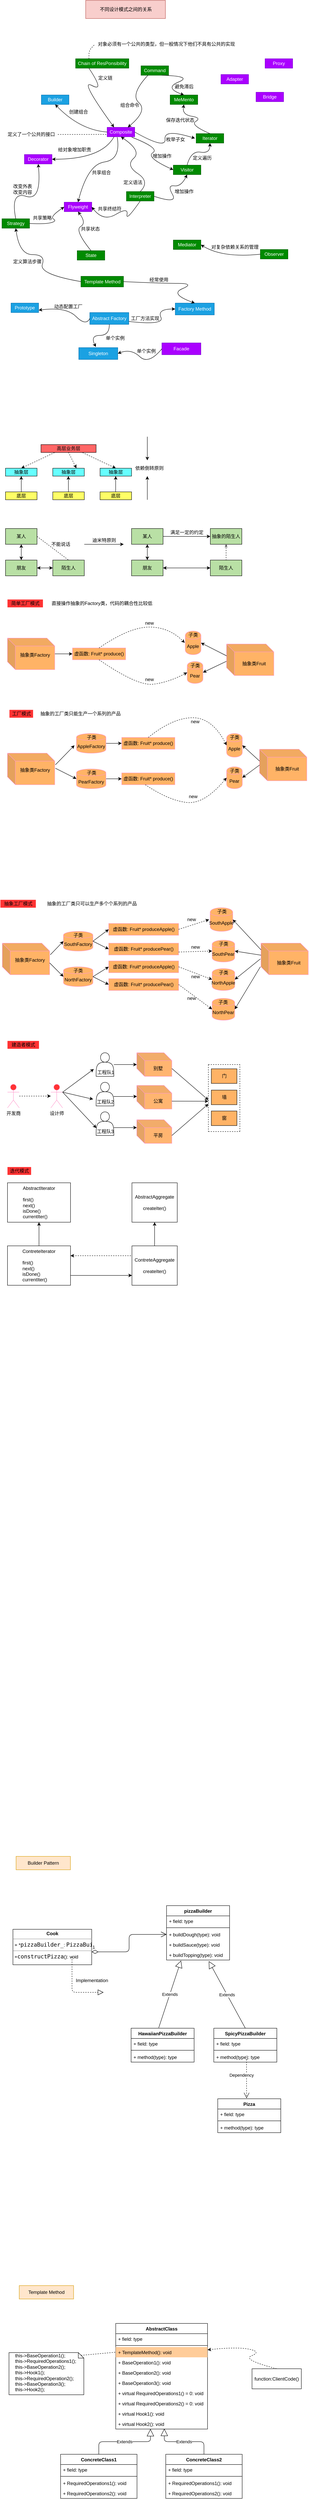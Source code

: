 <mxfile version="12.6.5" type="device" pages="2"><diagram id="0Rqmov3k4fxTprWcnkDz" name="代码结构"><mxGraphModel dx="1040" dy="1799" grid="0" gridSize="10" guides="1" tooltips="1" connect="1" arrows="1" fold="1" page="1" pageScale="1" pageWidth="827" pageHeight="1169" math="0" shadow="0"><root><mxCell id="0"/><mxCell id="1" parent="0"/><mxCell id="hl5wMHQcUPIi8zYRTDHa-1" value="高层业务层" style="rounded=0;whiteSpace=wrap;html=1;fillColor=#FF6666;" parent="1" vertex="1"><mxGeometry x="125" y="27" width="140" height="20" as="geometry"/></mxCell><mxCell id="hl5wMHQcUPIi8zYRTDHa-2" value="&lt;div style=&quot;color: rgb(212 , 212 , 212) ; background-color: rgb(30 , 30 , 30) ; font-family: &amp;#34;consolas&amp;#34; , &amp;#34;courier new&amp;#34; , monospace ; font-size: 14px ; line-height: 19px ; white-space: pre&quot;&gt;&lt;br&gt;&lt;/div&gt;" style="text;html=1;align=center;verticalAlign=middle;resizable=0;points=[];autosize=1;" parent="1" vertex="1"><mxGeometry x="146" y="77" width="20" height="20" as="geometry"/></mxCell><mxCell id="hl5wMHQcUPIi8zYRTDHa-4" value="抽象层" style="rounded=0;whiteSpace=wrap;html=1;fillColor=#66FFFF;" parent="1" vertex="1"><mxGeometry x="35" y="87" width="80" height="20" as="geometry"/></mxCell><mxCell id="hl5wMHQcUPIi8zYRTDHa-7" value="抽象层" style="rounded=0;whiteSpace=wrap;html=1;fillColor=#66FFFF;" parent="1" vertex="1"><mxGeometry x="155" y="87" width="80" height="20" as="geometry"/></mxCell><mxCell id="hl5wMHQcUPIi8zYRTDHa-8" value="抽象层" style="rounded=0;whiteSpace=wrap;html=1;fillColor=#66FFFF;" parent="1" vertex="1"><mxGeometry x="275.0" y="87" width="80" height="20" as="geometry"/></mxCell><mxCell id="hl5wMHQcUPIi8zYRTDHa-11" value="底层" style="rounded=0;whiteSpace=wrap;html=1;fillColor=#FFFF66;" parent="1" vertex="1"><mxGeometry x="35" y="147" width="80" height="20" as="geometry"/></mxCell><mxCell id="hl5wMHQcUPIi8zYRTDHa-12" value="底层" style="rounded=0;whiteSpace=wrap;html=1;fillColor=#FFFF66;" parent="1" vertex="1"><mxGeometry x="155" y="147" width="80" height="20" as="geometry"/></mxCell><mxCell id="hl5wMHQcUPIi8zYRTDHa-13" value="底层" style="rounded=0;whiteSpace=wrap;html=1;fillColor=#FFFF66;" parent="1" vertex="1"><mxGeometry x="275" y="147" width="80" height="20" as="geometry"/></mxCell><mxCell id="hl5wMHQcUPIi8zYRTDHa-14" value="" style="endArrow=none;dashed=1;html=1;startArrow=classic;startFill=1;exitX=0.75;exitY=0;exitDx=0;exitDy=0;entryX=0.5;entryY=1;entryDx=0;entryDy=0;" parent="1" source="hl5wMHQcUPIi8zYRTDHa-7" target="hl5wMHQcUPIi8zYRTDHa-1" edge="1"><mxGeometry width="50" height="50" relative="1" as="geometry"><mxPoint x="5" y="87" as="sourcePoint"/><mxPoint x="55" y="37" as="targetPoint"/></mxGeometry></mxCell><mxCell id="hl5wMHQcUPIi8zYRTDHa-16" value="" style="endArrow=none;dashed=1;html=1;startArrow=classic;startFill=1;entryX=0.25;entryY=1;entryDx=0;entryDy=0;" parent="1" target="hl5wMHQcUPIi8zYRTDHa-1" edge="1"><mxGeometry width="50" height="50" relative="1" as="geometry"><mxPoint x="75.0" y="87" as="sourcePoint"/><mxPoint x="125.0" y="37" as="targetPoint"/></mxGeometry></mxCell><mxCell id="hl5wMHQcUPIi8zYRTDHa-18" value="" style="endArrow=none;dashed=1;html=1;startArrow=classic;startFill=1;exitX=0.5;exitY=0;exitDx=0;exitDy=0;entryX=0.75;entryY=1;entryDx=0;entryDy=0;" parent="1" source="hl5wMHQcUPIi8zYRTDHa-8" target="hl5wMHQcUPIi8zYRTDHa-1" edge="1"><mxGeometry width="50" height="50" relative="1" as="geometry"><mxPoint x="225" y="97" as="sourcePoint"/><mxPoint x="205" y="57" as="targetPoint"/></mxGeometry></mxCell><mxCell id="hl5wMHQcUPIi8zYRTDHa-19" value="" style="endArrow=classic;html=1;entryX=0.5;entryY=1;entryDx=0;entryDy=0;exitX=0.5;exitY=0;exitDx=0;exitDy=0;" parent="1" source="hl5wMHQcUPIi8zYRTDHa-11" target="hl5wMHQcUPIi8zYRTDHa-4" edge="1"><mxGeometry width="50" height="50" relative="1" as="geometry"><mxPoint x="-25" y="187" as="sourcePoint"/><mxPoint x="25" y="137" as="targetPoint"/></mxGeometry></mxCell><mxCell id="hl5wMHQcUPIi8zYRTDHa-20" value="" style="endArrow=classic;html=1;entryX=0.5;entryY=1;entryDx=0;entryDy=0;exitX=0.5;exitY=0;exitDx=0;exitDy=0;" parent="1" edge="1"><mxGeometry width="50" height="50" relative="1" as="geometry"><mxPoint x="194.66" y="147" as="sourcePoint"/><mxPoint x="194.66" y="107" as="targetPoint"/></mxGeometry></mxCell><mxCell id="hl5wMHQcUPIi8zYRTDHa-21" value="" style="endArrow=classic;html=1;entryX=0.5;entryY=1;entryDx=0;entryDy=0;exitX=0.5;exitY=0;exitDx=0;exitDy=0;" parent="1" edge="1"><mxGeometry width="50" height="50" relative="1" as="geometry"><mxPoint x="314.66" y="147" as="sourcePoint"/><mxPoint x="314.66" y="107" as="targetPoint"/></mxGeometry></mxCell><mxCell id="hl5wMHQcUPIi8zYRTDHa-22" value="" style="endArrow=classic;html=1;" parent="1" edge="1"><mxGeometry width="50" height="50" relative="1" as="geometry"><mxPoint x="395" y="167" as="sourcePoint"/><mxPoint x="395" y="107" as="targetPoint"/></mxGeometry></mxCell><mxCell id="hl5wMHQcUPIi8zYRTDHa-23" value="" style="endArrow=classic;html=1;" parent="1" edge="1"><mxGeometry width="50" height="50" relative="1" as="geometry"><mxPoint x="395" y="7" as="sourcePoint"/><mxPoint x="395" y="67" as="targetPoint"/></mxGeometry></mxCell><mxCell id="hl5wMHQcUPIi8zYRTDHa-24" value="依赖倒转原则" style="text;html=1;align=center;verticalAlign=middle;resizable=0;points=[];autosize=1;rotation=0;" parent="1" vertex="1"><mxGeometry x="355" y="77" width="90" height="20" as="geometry"/></mxCell><mxCell id="hl5wMHQcUPIi8zYRTDHa-27" value="迪米特原则" style="text;html=1;align=center;verticalAlign=middle;resizable=0;points=[];autosize=1;" parent="1" vertex="1"><mxGeometry x="245" y="260" width="80" height="20" as="geometry"/></mxCell><mxCell id="hl5wMHQcUPIi8zYRTDHa-28" value="某人" style="rounded=0;whiteSpace=wrap;html=1;fillColor=#B9E0A5;" parent="1" vertex="1"><mxGeometry x="35" y="240" width="80" height="40" as="geometry"/></mxCell><mxCell id="hl5wMHQcUPIi8zYRTDHa-34" value="" style="edgeStyle=orthogonalEdgeStyle;rounded=0;orthogonalLoop=1;jettySize=auto;html=1;startArrow=classic;startFill=1;" parent="1" source="hl5wMHQcUPIi8zYRTDHa-29" target="hl5wMHQcUPIi8zYRTDHa-30" edge="1"><mxGeometry relative="1" as="geometry"/></mxCell><mxCell id="hl5wMHQcUPIi8zYRTDHa-35" value="" style="edgeStyle=orthogonalEdgeStyle;rounded=0;orthogonalLoop=1;jettySize=auto;html=1;startArrow=classic;startFill=1;" parent="1" source="hl5wMHQcUPIi8zYRTDHa-29" target="hl5wMHQcUPIi8zYRTDHa-28" edge="1"><mxGeometry relative="1" as="geometry"/></mxCell><mxCell id="hl5wMHQcUPIi8zYRTDHa-29" value="朋友" style="rounded=0;whiteSpace=wrap;html=1;fillColor=#B9E0A5;" parent="1" vertex="1"><mxGeometry x="35" y="320" width="80" height="40" as="geometry"/></mxCell><mxCell id="hl5wMHQcUPIi8zYRTDHa-30" value="陌生人" style="rounded=0;whiteSpace=wrap;html=1;fillColor=#B9E0A5;" parent="1" vertex="1"><mxGeometry x="155" y="320" width="80" height="40" as="geometry"/></mxCell><mxCell id="hl5wMHQcUPIi8zYRTDHa-37" value="" style="endArrow=none;dashed=1;html=1;exitX=1;exitY=0.5;exitDx=0;exitDy=0;entryX=0.5;entryY=0;entryDx=0;entryDy=0;" parent="1" source="hl5wMHQcUPIi8zYRTDHa-28" target="hl5wMHQcUPIi8zYRTDHa-30" edge="1"><mxGeometry width="50" height="50" relative="1" as="geometry"><mxPoint x="205" y="310" as="sourcePoint"/><mxPoint x="255" y="260" as="targetPoint"/></mxGeometry></mxCell><mxCell id="hl5wMHQcUPIi8zYRTDHa-38" value="不能说话" style="text;html=1;align=center;verticalAlign=middle;resizable=0;points=[];autosize=1;" parent="1" vertex="1"><mxGeometry x="145" y="270" width="60" height="20" as="geometry"/></mxCell><mxCell id="hl5wMHQcUPIi8zYRTDHa-39" value="某人" style="rounded=0;whiteSpace=wrap;html=1;fillColor=#B9E0A5;" parent="1" vertex="1"><mxGeometry x="355" y="240" width="80" height="40" as="geometry"/></mxCell><mxCell id="hl5wMHQcUPIi8zYRTDHa-40" value="" style="edgeStyle=orthogonalEdgeStyle;rounded=0;orthogonalLoop=1;jettySize=auto;html=1;startArrow=classic;startFill=1;" parent="1" source="hl5wMHQcUPIi8zYRTDHa-42" target="hl5wMHQcUPIi8zYRTDHa-43" edge="1"><mxGeometry relative="1" as="geometry"/></mxCell><mxCell id="hl5wMHQcUPIi8zYRTDHa-41" value="" style="edgeStyle=orthogonalEdgeStyle;rounded=0;orthogonalLoop=1;jettySize=auto;html=1;startArrow=classic;startFill=1;" parent="1" source="hl5wMHQcUPIi8zYRTDHa-42" target="hl5wMHQcUPIi8zYRTDHa-39" edge="1"><mxGeometry relative="1" as="geometry"/></mxCell><mxCell id="hl5wMHQcUPIi8zYRTDHa-42" value="朋友" style="rounded=0;whiteSpace=wrap;html=1;fillColor=#B9E0A5;" parent="1" vertex="1"><mxGeometry x="355" y="320" width="80" height="40" as="geometry"/></mxCell><mxCell id="hl5wMHQcUPIi8zYRTDHa-43" value="陌生人" style="rounded=0;whiteSpace=wrap;html=1;fillColor=#B9E0A5;" parent="1" vertex="1"><mxGeometry x="555" y="320" width="80" height="40" as="geometry"/></mxCell><mxCell id="hl5wMHQcUPIi8zYRTDHa-46" value="抽象的陌生人" style="rounded=0;whiteSpace=wrap;html=1;fillColor=#B9E0A5;" parent="1" vertex="1"><mxGeometry x="555" y="240" width="80" height="40" as="geometry"/></mxCell><mxCell id="hl5wMHQcUPIi8zYRTDHa-47" value="" style="endArrow=none;dashed=1;html=1;entryX=0.5;entryY=0;entryDx=0;entryDy=0;startArrow=openThin;startFill=0;exitX=0.5;exitY=1;exitDx=0;exitDy=0;" parent="1" source="hl5wMHQcUPIi8zYRTDHa-46" target="hl5wMHQcUPIi8zYRTDHa-43" edge="1"><mxGeometry width="50" height="50" relative="1" as="geometry"><mxPoint x="625" y="300" as="sourcePoint"/><mxPoint x="675" y="300" as="targetPoint"/></mxGeometry></mxCell><mxCell id="hl5wMHQcUPIi8zYRTDHa-53" value="" style="endArrow=classic;html=1;exitX=1;exitY=0.5;exitDx=0;exitDy=0;entryX=0;entryY=0.5;entryDx=0;entryDy=0;" parent="1" source="hl5wMHQcUPIi8zYRTDHa-39" target="hl5wMHQcUPIi8zYRTDHa-46" edge="1"><mxGeometry width="50" height="50" relative="1" as="geometry"><mxPoint x="455" y="300" as="sourcePoint"/><mxPoint x="505" y="250" as="targetPoint"/></mxGeometry></mxCell><mxCell id="hl5wMHQcUPIi8zYRTDHa-54" value="" style="endArrow=classic;html=1;" parent="1" edge="1"><mxGeometry width="50" height="50" relative="1" as="geometry"><mxPoint x="235" y="280" as="sourcePoint"/><mxPoint x="335" y="280" as="targetPoint"/></mxGeometry></mxCell><mxCell id="hl5wMHQcUPIi8zYRTDHa-55" value="满足一定的约定" style="text;html=1;align=center;verticalAlign=middle;resizable=0;points=[];autosize=1;" parent="1" vertex="1"><mxGeometry x="445" y="240" width="100" height="20" as="geometry"/></mxCell><mxCell id="uh3SBF58TxBP9ncWVFRR-1" value="简单工厂模式" style="text;html=1;align=center;verticalAlign=middle;resizable=0;points=[];autosize=1;fillColor=#FF3333;" parent="1" vertex="1"><mxGeometry x="40" y="420" width="90" height="20" as="geometry"/></mxCell><mxCell id="uh3SBF58TxBP9ncWVFRR-2" value="抽象类Fruit" style="shape=cube;whiteSpace=wrap;html=1;boundedLbl=1;backgroundOutline=1;darkOpacity=0.05;darkOpacity2=0.1;fillColor=#FFB366;shadow=0;strokeColor=#FF99CC;" parent="1" vertex="1"><mxGeometry x="596.25" y="533" width="120" height="80" as="geometry"/></mxCell><mxCell id="uh3SBF58TxBP9ncWVFRR-3" value="Apple" style="shape=cylinder;whiteSpace=wrap;html=1;boundedLbl=1;backgroundOutline=1;shadow=0;strokeColor=#FF99CC;fillColor=#FFB366;" parent="1" vertex="1"><mxGeometry x="491.25" y="500" width="40" height="60" as="geometry"/></mxCell><mxCell id="uh3SBF58TxBP9ncWVFRR-5" value="Pear" style="shape=cylinder;whiteSpace=wrap;html=1;boundedLbl=1;backgroundOutline=1;shadow=0;strokeColor=#FF99CC;fillColor=#FFB366;" parent="1" vertex="1"><mxGeometry x="496.25" y="577.5" width="40" height="55.5" as="geometry"/></mxCell><mxCell id="uh3SBF58TxBP9ncWVFRR-7" value="" style="endArrow=classic;html=1;entryX=1;entryY=0.5;entryDx=0;entryDy=0;exitX=0;exitY=0;exitDx=0;exitDy=30;exitPerimeter=0;" parent="1" source="uh3SBF58TxBP9ncWVFRR-2" target="uh3SBF58TxBP9ncWVFRR-3" edge="1"><mxGeometry width="50" height="50" relative="1" as="geometry"><mxPoint x="586.25" y="560" as="sourcePoint"/><mxPoint x="766.25" y="503" as="targetPoint"/></mxGeometry></mxCell><mxCell id="uh3SBF58TxBP9ncWVFRR-8" value="" style="endArrow=classic;html=1;exitX=-0.003;exitY=0.548;exitDx=0;exitDy=0;exitPerimeter=0;entryX=1;entryY=0.5;entryDx=0;entryDy=0;" parent="1" source="uh3SBF58TxBP9ncWVFRR-2" target="uh3SBF58TxBP9ncWVFRR-5" edge="1"><mxGeometry width="50" height="50" relative="1" as="geometry"><mxPoint x="736.25" y="603" as="sourcePoint"/><mxPoint x="786.25" y="553" as="targetPoint"/></mxGeometry></mxCell><mxCell id="uh3SBF58TxBP9ncWVFRR-41" value="" style="edgeStyle=orthogonalEdgeStyle;rounded=0;orthogonalLoop=1;jettySize=auto;html=1;" parent="1" source="uh3SBF58TxBP9ncWVFRR-9" target="uh3SBF58TxBP9ncWVFRR-40" edge="1"><mxGeometry relative="1" as="geometry"/></mxCell><mxCell id="uh3SBF58TxBP9ncWVFRR-9" value="抽象类Factory&lt;br&gt;&lt;div&gt;&lt;br&gt;&lt;/div&gt;" style="shape=cube;whiteSpace=wrap;html=1;boundedLbl=1;backgroundOutline=1;darkOpacity=0.05;darkOpacity2=0.1;fillColor=#FFB366;shadow=0;strokeColor=#FF99CC;" parent="1" vertex="1"><mxGeometry x="40" y="518" width="120" height="80" as="geometry"/></mxCell><mxCell id="uh3SBF58TxBP9ncWVFRR-10" value="&lt;div style=&quot;text-align: justify&quot;&gt;&lt;br&gt;&lt;/div&gt;" style="text;html=1;align=center;verticalAlign=middle;resizable=0;points=[];autosize=1;spacingTop=0;spacing=5;" parent="1" vertex="1"><mxGeometry x="486.25" y="575" width="30" height="30" as="geometry"/></mxCell><mxCell id="uh3SBF58TxBP9ncWVFRR-16" value="new" style="text;html=1;align=center;verticalAlign=middle;resizable=0;points=[];autosize=1;" parent="1" vertex="1"><mxGeometry x="380" y="470" width="40" height="20" as="geometry"/></mxCell><mxCell id="uh3SBF58TxBP9ncWVFRR-18" value="new" style="text;html=1;align=center;verticalAlign=middle;resizable=0;points=[];autosize=1;" parent="1" vertex="1"><mxGeometry x="380" y="613" width="40" height="20" as="geometry"/></mxCell><mxCell id="uh3SBF58TxBP9ncWVFRR-19" value="工厂模式" style="text;html=1;align=center;verticalAlign=middle;resizable=0;points=[];autosize=1;fillColor=#FF3333;" parent="1" vertex="1"><mxGeometry x="45" y="700" width="60" height="20" as="geometry"/></mxCell><mxCell id="uh3SBF58TxBP9ncWVFRR-21" value="抽象类Fruit" style="shape=cube;whiteSpace=wrap;html=1;boundedLbl=1;backgroundOutline=1;darkOpacity=0.05;darkOpacity2=0.1;fillColor=#FFB366;shadow=0;strokeColor=#FF99CC;" parent="1" vertex="1"><mxGeometry x="680" y="800" width="120" height="80" as="geometry"/></mxCell><mxCell id="uh3SBF58TxBP9ncWVFRR-22" value="Apple" style="shape=cylinder;whiteSpace=wrap;html=1;boundedLbl=1;backgroundOutline=1;shadow=0;strokeColor=#FF99CC;fillColor=#FFB366;" parent="1" vertex="1"><mxGeometry x="596.25" y="760" width="40" height="60" as="geometry"/></mxCell><mxCell id="uh3SBF58TxBP9ncWVFRR-23" value="Pear" style="shape=cylinder;whiteSpace=wrap;html=1;boundedLbl=1;backgroundOutline=1;shadow=0;strokeColor=#FF99CC;fillColor=#FFB366;" parent="1" vertex="1"><mxGeometry x="596.25" y="844.5" width="40" height="55.5" as="geometry"/></mxCell><mxCell id="uh3SBF58TxBP9ncWVFRR-26" value="直接操作抽象的Factory类，代码的耦合性比较低" style="text;html=1;align=left;verticalAlign=middle;resizable=0;points=[];autosize=1;" parent="1" vertex="1"><mxGeometry x="150" y="420" width="270" height="20" as="geometry"/></mxCell><mxCell id="uh3SBF58TxBP9ncWVFRR-27" value="抽象类Factory&lt;br&gt;&lt;div&gt;&lt;br&gt;&lt;/div&gt;" style="shape=cube;whiteSpace=wrap;html=1;boundedLbl=1;backgroundOutline=1;darkOpacity=0.05;darkOpacity2=0.1;fillColor=#FFB366;shadow=0;strokeColor=#FF99CC;" parent="1" vertex="1"><mxGeometry x="40" y="810" width="120" height="80" as="geometry"/></mxCell><mxCell id="uh3SBF58TxBP9ncWVFRR-45" value="" style="edgeStyle=orthogonalEdgeStyle;rounded=0;orthogonalLoop=1;jettySize=auto;html=1;" parent="1" source="uh3SBF58TxBP9ncWVFRR-28" target="uh3SBF58TxBP9ncWVFRR-44" edge="1"><mxGeometry relative="1" as="geometry"/></mxCell><mxCell id="uh3SBF58TxBP9ncWVFRR-28" value="AppleFactory" style="shape=cylinder;whiteSpace=wrap;html=1;boundedLbl=1;backgroundOutline=1;shadow=0;strokeColor=#FF99CC;fillColor=#FFB366;" parent="1" vertex="1"><mxGeometry x="215" y="760" width="75" height="50" as="geometry"/></mxCell><mxCell id="uh3SBF58TxBP9ncWVFRR-47" value="" style="edgeStyle=orthogonalEdgeStyle;rounded=0;orthogonalLoop=1;jettySize=auto;html=1;" parent="1" source="uh3SBF58TxBP9ncWVFRR-30" target="uh3SBF58TxBP9ncWVFRR-46" edge="1"><mxGeometry relative="1" as="geometry"/></mxCell><mxCell id="uh3SBF58TxBP9ncWVFRR-30" value="PearFactory" style="shape=cylinder;whiteSpace=wrap;html=1;boundedLbl=1;backgroundOutline=1;shadow=0;strokeColor=#FF99CC;fillColor=#FFB366;" parent="1" vertex="1"><mxGeometry x="215" y="850" width="75" height="50" as="geometry"/></mxCell><mxCell id="uh3SBF58TxBP9ncWVFRR-31" value="子类" style="text;html=1;align=center;verticalAlign=middle;resizable=0;points=[];autosize=1;" parent="1" vertex="1"><mxGeometry x="232.5" y="850" width="40" height="20" as="geometry"/></mxCell><mxCell id="uh3SBF58TxBP9ncWVFRR-32" value="子类" style="text;html=1;align=center;verticalAlign=middle;resizable=0;points=[];autosize=1;" parent="1" vertex="1"><mxGeometry x="232.5" y="760" width="40" height="20" as="geometry"/></mxCell><mxCell id="uh3SBF58TxBP9ncWVFRR-33" value="子类" style="text;html=1;align=center;verticalAlign=middle;resizable=0;points=[];autosize=1;" parent="1" vertex="1"><mxGeometry x="491.25" y="500" width="40" height="20" as="geometry"/></mxCell><mxCell id="uh3SBF58TxBP9ncWVFRR-34" value="子类" style="text;html=1;align=center;verticalAlign=middle;resizable=0;points=[];autosize=1;" parent="1" vertex="1"><mxGeometry x="496.25" y="578" width="40" height="20" as="geometry"/></mxCell><mxCell id="uh3SBF58TxBP9ncWVFRR-35" value="子类" style="text;html=1;align=center;verticalAlign=middle;resizable=0;points=[];autosize=1;" parent="1" vertex="1"><mxGeometry x="596.25" y="844.5" width="40" height="20" as="geometry"/></mxCell><mxCell id="uh3SBF58TxBP9ncWVFRR-36" value="子类" style="text;html=1;align=center;verticalAlign=middle;resizable=0;points=[];autosize=1;" parent="1" vertex="1"><mxGeometry x="596.25" y="760" width="40" height="20" as="geometry"/></mxCell><mxCell id="uh3SBF58TxBP9ncWVFRR-37" value="" style="endArrow=classic;html=1;exitX=1.014;exitY=0.369;exitDx=0;exitDy=0;exitPerimeter=0;" parent="1" source="uh3SBF58TxBP9ncWVFRR-27" edge="1"><mxGeometry width="50" height="50" relative="1" as="geometry"><mxPoint x="170" y="840" as="sourcePoint"/><mxPoint x="210" y="790" as="targetPoint"/></mxGeometry></mxCell><mxCell id="uh3SBF58TxBP9ncWVFRR-38" value="" style="endArrow=classic;html=1;exitX=1.014;exitY=0.477;exitDx=0;exitDy=0;exitPerimeter=0;entryX=0;entryY=0.5;entryDx=0;entryDy=0;" parent="1" source="uh3SBF58TxBP9ncWVFRR-27" target="uh3SBF58TxBP9ncWVFRR-30" edge="1"><mxGeometry width="50" height="50" relative="1" as="geometry"><mxPoint x="140" y="920" as="sourcePoint"/><mxPoint x="190" y="870" as="targetPoint"/></mxGeometry></mxCell><mxCell id="uh3SBF58TxBP9ncWVFRR-40" value="虚函数: Fruit* produce()" style="rounded=0;whiteSpace=wrap;html=1;shadow=0;strokeColor=#FF99CC;fillColor=#FFB366;" parent="1" vertex="1"><mxGeometry x="205" y="543" width="135" height="30" as="geometry"/></mxCell><mxCell id="uh3SBF58TxBP9ncWVFRR-44" value="虚函数: Fruit* produce()" style="rounded=0;whiteSpace=wrap;html=1;shadow=0;strokeColor=#FF99CC;fillColor=#FFB366;" parent="1" vertex="1"><mxGeometry x="330" y="770" width="135" height="30" as="geometry"/></mxCell><mxCell id="uh3SBF58TxBP9ncWVFRR-46" value="虚函数: Fruit* produce()" style="rounded=0;whiteSpace=wrap;html=1;shadow=0;strokeColor=#FF99CC;fillColor=#FFB366;" parent="1" vertex="1"><mxGeometry x="330" y="860" width="135" height="30" as="geometry"/></mxCell><mxCell id="uh3SBF58TxBP9ncWVFRR-51" value="new" style="text;html=1;align=center;verticalAlign=middle;resizable=0;points=[];autosize=1;" parent="1" vertex="1"><mxGeometry x="496.25" y="720" width="40" height="20" as="geometry"/></mxCell><mxCell id="uh3SBF58TxBP9ncWVFRR-52" value="new" style="text;html=1;align=center;verticalAlign=middle;resizable=0;points=[];autosize=1;" parent="1" vertex="1"><mxGeometry x="491.25" y="910" width="40" height="20" as="geometry"/></mxCell><mxCell id="uh3SBF58TxBP9ncWVFRR-53" value="抽象工厂模式" style="text;html=1;align=center;verticalAlign=middle;resizable=0;points=[];autosize=1;fillColor=#FF3333;" parent="1" vertex="1"><mxGeometry x="21.99" y="1182" width="90" height="20" as="geometry"/></mxCell><mxCell id="uh3SBF58TxBP9ncWVFRR-55" value="抽象类Fruit" style="shape=cube;whiteSpace=wrap;html=1;boundedLbl=1;backgroundOutline=1;darkOpacity=0.05;darkOpacity2=0.1;fillColor=#FFB366;shadow=0;strokeColor=#FF99CC;" parent="1" vertex="1"><mxGeometry x="683.66" y="1292" width="120" height="80" as="geometry"/></mxCell><mxCell id="uh3SBF58TxBP9ncWVFRR-56" value="SouthApple" style="shape=cylinder;whiteSpace=wrap;html=1;boundedLbl=1;backgroundOutline=1;shadow=0;strokeColor=#FF99CC;fillColor=#FFB366;" parent="1" vertex="1"><mxGeometry x="554.49" y="1202" width="57.5" height="60" as="geometry"/></mxCell><mxCell id="uh3SBF58TxBP9ncWVFRR-57" value="SouthPear" style="shape=cylinder;whiteSpace=wrap;html=1;boundedLbl=1;backgroundOutline=1;shadow=0;strokeColor=#FF99CC;fillColor=#FFB366;" parent="1" vertex="1"><mxGeometry x="559.49" y="1284.25" width="57.5" height="55.5" as="geometry"/></mxCell><mxCell id="uh3SBF58TxBP9ncWVFRR-58" value="" style="endArrow=classic;html=1;entryX=1;entryY=0.5;entryDx=0;entryDy=0;exitX=0;exitY=0.212;exitDx=0;exitDy=0;exitPerimeter=0;" parent="1" source="uh3SBF58TxBP9ncWVFRR-55" target="uh3SBF58TxBP9ncWVFRR-56" edge="1"><mxGeometry width="50" height="50" relative="1" as="geometry"><mxPoint x="694.49" y="1342" as="sourcePoint"/><mxPoint x="574.49" y="1272" as="targetPoint"/></mxGeometry></mxCell><mxCell id="uh3SBF58TxBP9ncWVFRR-59" value="" style="endArrow=classic;html=1;entryX=1;entryY=0.5;entryDx=0;entryDy=0;" parent="1" source="uh3SBF58TxBP9ncWVFRR-55" target="uh3SBF58TxBP9ncWVFRR-57" edge="1"><mxGeometry width="50" height="50" relative="1" as="geometry"><mxPoint x="544.49" y="1372" as="sourcePoint"/><mxPoint x="594.49" y="1322" as="targetPoint"/></mxGeometry></mxCell><mxCell id="uh3SBF58TxBP9ncWVFRR-60" value="抽象类Factory&lt;br&gt;&lt;div&gt;&lt;br&gt;&lt;/div&gt;" style="shape=cube;whiteSpace=wrap;html=1;boundedLbl=1;backgroundOutline=1;darkOpacity=0.05;darkOpacity2=0.1;fillColor=#FFB366;shadow=0;strokeColor=#FF99CC;" parent="1" vertex="1"><mxGeometry x="26.99" y="1292" width="120" height="80" as="geometry"/></mxCell><mxCell id="uh3SBF58TxBP9ncWVFRR-62" value="SouthFactory" style="shape=cylinder;whiteSpace=wrap;html=1;boundedLbl=1;backgroundOutline=1;shadow=0;strokeColor=#FF99CC;fillColor=#FFB366;" parent="1" vertex="1"><mxGeometry x="181.99" y="1262" width="75" height="50" as="geometry"/></mxCell><mxCell id="uh3SBF58TxBP9ncWVFRR-64" value="NorthFactory" style="shape=cylinder;whiteSpace=wrap;html=1;boundedLbl=1;backgroundOutline=1;shadow=0;strokeColor=#FF99CC;fillColor=#FFB366;" parent="1" vertex="1"><mxGeometry x="181.99" y="1352" width="75" height="50" as="geometry"/></mxCell><mxCell id="uh3SBF58TxBP9ncWVFRR-65" value="子类" style="text;html=1;align=center;verticalAlign=middle;resizable=0;points=[];autosize=1;" parent="1" vertex="1"><mxGeometry x="199.49" y="1352" width="40" height="20" as="geometry"/></mxCell><mxCell id="uh3SBF58TxBP9ncWVFRR-66" value="子类" style="text;html=1;align=center;verticalAlign=middle;resizable=0;points=[];autosize=1;" parent="1" vertex="1"><mxGeometry x="199.49" y="1262" width="40" height="20" as="geometry"/></mxCell><mxCell id="uh3SBF58TxBP9ncWVFRR-67" value="子类" style="text;html=1;align=center;verticalAlign=middle;resizable=0;points=[];autosize=1;" parent="1" vertex="1"><mxGeometry x="568.24" y="1284.25" width="40" height="20" as="geometry"/></mxCell><mxCell id="uh3SBF58TxBP9ncWVFRR-68" value="子类" style="text;html=1;align=center;verticalAlign=middle;resizable=0;points=[];autosize=1;" parent="1" vertex="1"><mxGeometry x="564.49" y="1202" width="40" height="20" as="geometry"/></mxCell><mxCell id="uh3SBF58TxBP9ncWVFRR-69" value="" style="endArrow=classic;html=1;exitX=1.014;exitY=0.369;exitDx=0;exitDy=0;exitPerimeter=0;entryX=0;entryY=0.5;entryDx=0;entryDy=0;" parent="1" source="uh3SBF58TxBP9ncWVFRR-60" target="uh3SBF58TxBP9ncWVFRR-62" edge="1"><mxGeometry width="50" height="50" relative="1" as="geometry"><mxPoint x="156.99" y="1342" as="sourcePoint"/><mxPoint x="196.99" y="1292" as="targetPoint"/></mxGeometry></mxCell><mxCell id="uh3SBF58TxBP9ncWVFRR-70" value="" style="endArrow=classic;html=1;exitX=0;exitY=0;exitDx=120;exitDy=50;exitPerimeter=0;entryX=0;entryY=0.5;entryDx=0;entryDy=0;" parent="1" source="uh3SBF58TxBP9ncWVFRR-60" target="uh3SBF58TxBP9ncWVFRR-64" edge="1"><mxGeometry width="50" height="50" relative="1" as="geometry"><mxPoint x="126.99" y="1422" as="sourcePoint"/><mxPoint x="176.99" y="1372" as="targetPoint"/></mxGeometry></mxCell><mxCell id="uh3SBF58TxBP9ncWVFRR-71" value="虚函数: Fruit* produceApple()" style="rounded=0;whiteSpace=wrap;html=1;shadow=0;strokeColor=#FF99CC;fillColor=#FFB366;" parent="1" vertex="1"><mxGeometry x="296.99" y="1242" width="177.5" height="30" as="geometry"/></mxCell><mxCell id="uh3SBF58TxBP9ncWVFRR-75" value="new" style="text;html=1;align=center;verticalAlign=middle;resizable=0;points=[];autosize=1;" parent="1" vertex="1"><mxGeometry x="486.99" y="1422" width="40" height="20" as="geometry"/></mxCell><mxCell id="uh3SBF58TxBP9ncWVFRR-76" value="new" style="text;html=1;align=center;verticalAlign=middle;resizable=0;points=[];autosize=1;" parent="1" vertex="1"><mxGeometry x="486.99" y="1222" width="40" height="20" as="geometry"/></mxCell><mxCell id="uh3SBF58TxBP9ncWVFRR-80" value="抽象的工厂类只能生产一个系列的产品" style="text;html=1;align=center;verticalAlign=middle;resizable=0;points=[];autosize=1;" parent="1" vertex="1"><mxGeometry x="115" y="700" width="220" height="20" as="geometry"/></mxCell><mxCell id="uh3SBF58TxBP9ncWVFRR-81" value="抽象的工厂类只可以生产多个个系列的产品" style="text;html=1;align=center;verticalAlign=middle;resizable=0;points=[];autosize=1;" parent="1" vertex="1"><mxGeometry x="134.49" y="1182" width="240" height="20" as="geometry"/></mxCell><mxCell id="uh3SBF58TxBP9ncWVFRR-82" value="虚函数: Fruit* producePear()" style="rounded=0;whiteSpace=wrap;html=1;shadow=0;strokeColor=#FF99CC;fillColor=#FFB366;" parent="1" vertex="1"><mxGeometry x="296.99" y="1292" width="177.5" height="30" as="geometry"/></mxCell><mxCell id="uh3SBF58TxBP9ncWVFRR-86" value="虚函数: Fruit* produceApple()" style="rounded=0;whiteSpace=wrap;html=1;shadow=0;strokeColor=#FF99CC;fillColor=#FFB366;" parent="1" vertex="1"><mxGeometry x="296.99" y="1337" width="177.5" height="30" as="geometry"/></mxCell><mxCell id="uh3SBF58TxBP9ncWVFRR-87" value="虚函数: Fruit* producePear()" style="rounded=0;whiteSpace=wrap;html=1;shadow=0;strokeColor=#FF99CC;fillColor=#FFB366;" parent="1" vertex="1"><mxGeometry x="296.99" y="1382" width="177.5" height="30" as="geometry"/></mxCell><mxCell id="uh3SBF58TxBP9ncWVFRR-88" value="" style="endArrow=classic;html=1;exitX=1;exitY=0.5;exitDx=0;exitDy=0;entryX=0;entryY=0.5;entryDx=0;entryDy=0;" parent="1" source="uh3SBF58TxBP9ncWVFRR-62" target="uh3SBF58TxBP9ncWVFRR-71" edge="1"><mxGeometry width="50" height="50" relative="1" as="geometry"><mxPoint x="266.99" y="1312" as="sourcePoint"/><mxPoint x="316.99" y="1262" as="targetPoint"/></mxGeometry></mxCell><mxCell id="uh3SBF58TxBP9ncWVFRR-89" value="" style="endArrow=classic;html=1;exitX=1;exitY=0.5;exitDx=0;exitDy=0;entryX=0;entryY=0.5;entryDx=0;entryDy=0;" parent="1" source="uh3SBF58TxBP9ncWVFRR-62" target="uh3SBF58TxBP9ncWVFRR-82" edge="1"><mxGeometry width="50" height="50" relative="1" as="geometry"><mxPoint x="336.99" y="1362" as="sourcePoint"/><mxPoint x="386.99" y="1312" as="targetPoint"/></mxGeometry></mxCell><mxCell id="uh3SBF58TxBP9ncWVFRR-90" value="" style="endArrow=classic;html=1;exitX=1;exitY=0.5;exitDx=0;exitDy=0;entryX=0;entryY=0.5;entryDx=0;entryDy=0;" parent="1" source="uh3SBF58TxBP9ncWVFRR-64" target="uh3SBF58TxBP9ncWVFRR-86" edge="1"><mxGeometry width="50" height="50" relative="1" as="geometry"><mxPoint x="266.99" y="1297" as="sourcePoint"/><mxPoint x="306.99" y="1267" as="targetPoint"/></mxGeometry></mxCell><mxCell id="uh3SBF58TxBP9ncWVFRR-91" value="" style="endArrow=classic;html=1;exitX=1;exitY=0.5;exitDx=0;exitDy=0;entryX=0;entryY=0.5;entryDx=0;entryDy=0;" parent="1" source="uh3SBF58TxBP9ncWVFRR-64" target="uh3SBF58TxBP9ncWVFRR-87" edge="1"><mxGeometry width="50" height="50" relative="1" as="geometry"><mxPoint x="306.99" y="1492" as="sourcePoint"/><mxPoint x="356.99" y="1442" as="targetPoint"/></mxGeometry></mxCell><mxCell id="uh3SBF58TxBP9ncWVFRR-94" value="" style="endArrow=classic;dashed=1;html=1;exitX=1;exitY=0.5;exitDx=0;exitDy=0;startArrow=none;startFill=0;endFill=1;" parent="1" source="uh3SBF58TxBP9ncWVFRR-71" edge="1"><mxGeometry width="50" height="50" relative="1" as="geometry"><mxPoint x="521.99" y="1282" as="sourcePoint"/><mxPoint x="551.99" y="1232" as="targetPoint"/></mxGeometry></mxCell><mxCell id="uh3SBF58TxBP9ncWVFRR-95" value="" style="endArrow=classic;dashed=1;html=1;exitX=1;exitY=0.5;exitDx=0;exitDy=0;endFill=1;entryX=0;entryY=0.5;entryDx=0;entryDy=0;" parent="1" source="uh3SBF58TxBP9ncWVFRR-86" target="uh3SBF58TxBP9ncWVFRR-101" edge="1"><mxGeometry width="50" height="50" relative="1" as="geometry"><mxPoint x="491.99" y="1372" as="sourcePoint"/><mxPoint x="561.99" y="1302" as="targetPoint"/></mxGeometry></mxCell><mxCell id="uh3SBF58TxBP9ncWVFRR-96" value="" style="endArrow=classic;dashed=1;html=1;exitX=1;exitY=0.75;exitDx=0;exitDy=0;entryX=0;entryY=0.5;entryDx=0;entryDy=0;endFill=1;" parent="1" source="uh3SBF58TxBP9ncWVFRR-82" target="uh3SBF58TxBP9ncWVFRR-57" edge="1"><mxGeometry width="50" height="50" relative="1" as="geometry"><mxPoint x="531.99" y="1472" as="sourcePoint"/><mxPoint x="581.99" y="1422" as="targetPoint"/></mxGeometry></mxCell><mxCell id="uh3SBF58TxBP9ncWVFRR-97" value="" style="endArrow=classic;dashed=1;html=1;exitX=1;exitY=0.5;exitDx=0;exitDy=0;endFill=1;entryX=0;entryY=0.5;entryDx=0;entryDy=0;" parent="1" source="uh3SBF58TxBP9ncWVFRR-87" target="uh3SBF58TxBP9ncWVFRR-103" edge="1"><mxGeometry width="50" height="50" relative="1" as="geometry"><mxPoint x="511.99" y="1442" as="sourcePoint"/><mxPoint x="561.99" y="1382" as="targetPoint"/></mxGeometry></mxCell><mxCell id="uh3SBF58TxBP9ncWVFRR-98" value="new" style="text;html=1;align=center;verticalAlign=middle;resizable=0;points=[];autosize=1;" parent="1" vertex="1"><mxGeometry x="496.99" y="1292" width="40" height="20" as="geometry"/></mxCell><mxCell id="uh3SBF58TxBP9ncWVFRR-99" value="new" style="text;html=1;align=center;verticalAlign=middle;resizable=0;points=[];autosize=1;" parent="1" vertex="1"><mxGeometry x="496.99" y="1367" width="40" height="20" as="geometry"/></mxCell><mxCell id="uh3SBF58TxBP9ncWVFRR-101" value="NorthApple" style="shape=cylinder;whiteSpace=wrap;html=1;boundedLbl=1;backgroundOutline=1;shadow=0;strokeColor=#FF99CC;fillColor=#FFB366;" parent="1" vertex="1"><mxGeometry x="559.49" y="1356.5" width="57.5" height="55.5" as="geometry"/></mxCell><mxCell id="uh3SBF58TxBP9ncWVFRR-102" value="子类" style="text;html=1;align=center;verticalAlign=middle;resizable=0;points=[];autosize=1;" parent="1" vertex="1"><mxGeometry x="568.24" y="1356.5" width="40" height="20" as="geometry"/></mxCell><mxCell id="uh3SBF58TxBP9ncWVFRR-103" value="NorthPear" style="shape=cylinder;whiteSpace=wrap;html=1;boundedLbl=1;backgroundOutline=1;shadow=0;strokeColor=#FF99CC;fillColor=#FFB366;" parent="1" vertex="1"><mxGeometry x="559.49" y="1432" width="57.5" height="55.5" as="geometry"/></mxCell><mxCell id="uh3SBF58TxBP9ncWVFRR-104" value="子类" style="text;html=1;align=center;verticalAlign=middle;resizable=0;points=[];autosize=1;" parent="1" vertex="1"><mxGeometry x="566.99" y="1432" width="40" height="20" as="geometry"/></mxCell><mxCell id="uh3SBF58TxBP9ncWVFRR-105" value="" style="endArrow=classic;html=1;entryX=1;entryY=0.5;entryDx=0;entryDy=0;" parent="1" target="uh3SBF58TxBP9ncWVFRR-103" edge="1"><mxGeometry width="50" height="50" relative="1" as="geometry"><mxPoint x="681.99" y="1352" as="sourcePoint"/><mxPoint x="721.99" y="1422" as="targetPoint"/></mxGeometry></mxCell><mxCell id="uh3SBF58TxBP9ncWVFRR-106" value="" style="endArrow=classic;html=1;entryX=1;entryY=0.5;entryDx=0;entryDy=0;" parent="1" target="uh3SBF58TxBP9ncWVFRR-101" edge="1"><mxGeometry width="50" height="50" relative="1" as="geometry"><mxPoint x="681.99" y="1332" as="sourcePoint"/><mxPoint x="721.99" y="1412" as="targetPoint"/></mxGeometry></mxCell><mxCell id="uh3SBF58TxBP9ncWVFRR-110" value="" style="curved=1;endArrow=classic;html=1;exitX=0.5;exitY=0;exitDx=0;exitDy=0;dashed=1;" parent="1" source="uh3SBF58TxBP9ncWVFRR-40" edge="1"><mxGeometry width="50" height="50" relative="1" as="geometry"><mxPoint x="390" y="530" as="sourcePoint"/><mxPoint x="490" y="530" as="targetPoint"/><Array as="points"><mxPoint x="350" y="490"/><mxPoint x="450" y="490"/></Array></mxGeometry></mxCell><mxCell id="uh3SBF58TxBP9ncWVFRR-111" value="" style="curved=1;endArrow=classic;html=1;exitX=0.5;exitY=1;exitDx=0;exitDy=0;entryX=0;entryY=0.5;entryDx=0;entryDy=0;dashed=1;" parent="1" source="uh3SBF58TxBP9ncWVFRR-40" target="uh3SBF58TxBP9ncWVFRR-5" edge="1"><mxGeometry width="50" height="50" relative="1" as="geometry"><mxPoint x="410" y="630" as="sourcePoint"/><mxPoint x="460" y="580" as="targetPoint"/><Array as="points"><mxPoint x="370" y="640"/><mxPoint x="450" y="630"/></Array></mxGeometry></mxCell><mxCell id="uh3SBF58TxBP9ncWVFRR-112" value="" style="endArrow=classic;html=1;entryX=1;entryY=0.5;entryDx=0;entryDy=0;exitX=0;exitY=0;exitDx=0;exitDy=30;exitPerimeter=0;" parent="1" source="uh3SBF58TxBP9ncWVFRR-21" target="uh3SBF58TxBP9ncWVFRR-22" edge="1"><mxGeometry width="50" height="50" relative="1" as="geometry"><mxPoint x="680" y="970" as="sourcePoint"/><mxPoint x="730" y="920" as="targetPoint"/></mxGeometry></mxCell><mxCell id="uh3SBF58TxBP9ncWVFRR-113" value="" style="endArrow=classic;html=1;entryX=1;entryY=0.5;entryDx=0;entryDy=0;exitX=0;exitY=0.5;exitDx=0;exitDy=0;exitPerimeter=0;" parent="1" source="uh3SBF58TxBP9ncWVFRR-21" target="uh3SBF58TxBP9ncWVFRR-23" edge="1"><mxGeometry width="50" height="50" relative="1" as="geometry"><mxPoint x="630" y="990" as="sourcePoint"/><mxPoint x="680" y="940" as="targetPoint"/></mxGeometry></mxCell><mxCell id="uh3SBF58TxBP9ncWVFRR-114" value="" style="curved=1;endArrow=classic;html=1;exitX=0.5;exitY=0;exitDx=0;exitDy=0;entryX=0;entryY=0.5;entryDx=0;entryDy=0;dashed=1;" parent="1" source="uh3SBF58TxBP9ncWVFRR-44" target="uh3SBF58TxBP9ncWVFRR-22" edge="1"><mxGeometry width="50" height="50" relative="1" as="geometry"><mxPoint x="530" y="760" as="sourcePoint"/><mxPoint x="580" y="710" as="targetPoint"/><Array as="points"><mxPoint x="460" y="720"/><mxPoint x="560" y="720"/></Array></mxGeometry></mxCell><mxCell id="uh3SBF58TxBP9ncWVFRR-118" value="" style="curved=1;endArrow=classic;html=1;exitX=0.444;exitY=1;exitDx=0;exitDy=0;exitPerimeter=0;entryX=0;entryY=0.5;entryDx=0;entryDy=0;dashed=1;" parent="1" source="uh3SBF58TxBP9ncWVFRR-46" target="uh3SBF58TxBP9ncWVFRR-23" edge="1"><mxGeometry width="50" height="50" relative="1" as="geometry"><mxPoint x="520" y="980" as="sourcePoint"/><mxPoint x="570" y="930" as="targetPoint"/><Array as="points"><mxPoint x="450" y="930"/><mxPoint x="540" y="940"/></Array></mxGeometry></mxCell><mxCell id="uh3SBF58TxBP9ncWVFRR-119" value="建造者模式" style="text;html=1;align=center;verticalAlign=middle;resizable=0;points=[];autosize=1;fillColor=#FF3333;shadow=0;" parent="1" vertex="1"><mxGeometry x="40" y="1540" width="80" height="20" as="geometry"/></mxCell><mxCell id="uh3SBF58TxBP9ncWVFRR-132" value="" style="edgeStyle=orthogonalEdgeStyle;rounded=0;orthogonalLoop=1;jettySize=auto;html=1;dashed=1;startArrow=none;startFill=0;endArrow=classic;endFill=1;" parent="1" source="uh3SBF58TxBP9ncWVFRR-120" target="uh3SBF58TxBP9ncWVFRR-131" edge="1"><mxGeometry relative="1" as="geometry"/></mxCell><mxCell id="uh3SBF58TxBP9ncWVFRR-120" value="开发商" style="shape=umlActor;verticalLabelPosition=bottom;labelBackgroundColor=#ffffff;verticalAlign=top;html=1;outlineConnect=0;shadow=0;strokeColor=#FF99CC;fillColor=#FF3333;" parent="1" vertex="1"><mxGeometry x="40" y="1650" width="30" height="60" as="geometry"/></mxCell><mxCell id="uh3SBF58TxBP9ncWVFRR-131" value="设计师" style="shape=umlActor;verticalLabelPosition=bottom;labelBackgroundColor=#ffffff;verticalAlign=top;html=1;outlineConnect=0;shadow=0;strokeColor=#FF99CC;fillColor=#FF3333;" parent="1" vertex="1"><mxGeometry x="150" y="1650" width="30" height="60" as="geometry"/></mxCell><mxCell id="uh3SBF58TxBP9ncWVFRR-135" value="别墅" style="shape=cube;whiteSpace=wrap;html=1;boundedLbl=1;backgroundOutline=1;darkOpacity=0.05;darkOpacity2=0.1;shadow=0;strokeColor=#FF99CC;fillColor=#FFB570;" parent="1" vertex="1"><mxGeometry x="368.33" y="1570" width="89" height="60" as="geometry"/></mxCell><mxCell id="umR2Bku4tKlk-wONKEzx-24" value="" style="edgeStyle=orthogonalEdgeStyle;rounded=0;orthogonalLoop=1;jettySize=auto;html=1;" parent="1" source="uh3SBF58TxBP9ncWVFRR-138" target="uh3SBF58TxBP9ncWVFRR-135" edge="1"><mxGeometry relative="1" as="geometry"/></mxCell><mxCell id="uh3SBF58TxBP9ncWVFRR-138" value="" style="shape=actor;whiteSpace=wrap;html=1;shadow=0;strokeColor=#000000;fillColor=#FFFFFF;" parent="1" vertex="1"><mxGeometry x="265" y="1570" width="45" height="60" as="geometry"/></mxCell><mxCell id="uh3SBF58TxBP9ncWVFRR-139" value="工程队1" style="text;html=1;align=center;verticalAlign=middle;resizable=0;points=[];autosize=1;" parent="1" vertex="1"><mxGeometry x="258.5" y="1610" width="60" height="20" as="geometry"/></mxCell><mxCell id="uh3SBF58TxBP9ncWVFRR-150" value="平房" style="shape=cube;whiteSpace=wrap;html=1;boundedLbl=1;backgroundOutline=1;darkOpacity=0.05;darkOpacity2=0.1;shadow=0;strokeColor=#FF99CC;fillColor=#FFB570;" parent="1" vertex="1"><mxGeometry x="368.33" y="1740" width="89" height="60" as="geometry"/></mxCell><mxCell id="uh3SBF58TxBP9ncWVFRR-151" value="公寓" style="shape=cube;whiteSpace=wrap;html=1;boundedLbl=1;backgroundOutline=1;darkOpacity=0.05;darkOpacity2=0.1;shadow=0;strokeColor=#FF99CC;fillColor=#FFB570;" parent="1" vertex="1"><mxGeometry x="368.33" y="1652.83" width="89" height="60" as="geometry"/></mxCell><mxCell id="umR2Bku4tKlk-wONKEzx-1" value="门" style="rounded=0;whiteSpace=wrap;html=1;fillColor=#FFB366;" parent="1" vertex="1"><mxGeometry x="557.5" y="1610.83" width="65" height="37" as="geometry"/></mxCell><mxCell id="umR2Bku4tKlk-wONKEzx-3" value="墙" style="rounded=0;whiteSpace=wrap;html=1;fillColor=#FFB366;" parent="1" vertex="1"><mxGeometry x="557.5" y="1664.83" width="65" height="37" as="geometry"/></mxCell><mxCell id="umR2Bku4tKlk-wONKEzx-4" value="窗" style="rounded=0;whiteSpace=wrap;html=1;fillColor=#FFB366;" parent="1" vertex="1"><mxGeometry x="557.5" y="1717.83" width="65" height="37" as="geometry"/></mxCell><mxCell id="umR2Bku4tKlk-wONKEzx-6" value="" style="endArrow=none;dashed=1;html=1;" parent="1" edge="1"><mxGeometry width="50" height="50" relative="1" as="geometry"><mxPoint x="550" y="1600" as="sourcePoint"/><mxPoint x="550" y="1770" as="targetPoint"/><Array as="points"><mxPoint x="550" y="1680"/></Array></mxGeometry></mxCell><mxCell id="umR2Bku4tKlk-wONKEzx-7" value="" style="endArrow=none;dashed=1;html=1;" parent="1" edge="1"><mxGeometry width="50" height="50" relative="1" as="geometry"><mxPoint x="550" y="1600" as="sourcePoint"/><mxPoint x="630" y="1600" as="targetPoint"/><Array as="points"><mxPoint x="590" y="1600"/></Array></mxGeometry></mxCell><mxCell id="umR2Bku4tKlk-wONKEzx-8" value="" style="endArrow=none;dashed=1;html=1;" parent="1" edge="1"><mxGeometry width="50" height="50" relative="1" as="geometry"><mxPoint x="630" y="1770" as="sourcePoint"/><mxPoint x="630" y="1600" as="targetPoint"/></mxGeometry></mxCell><mxCell id="umR2Bku4tKlk-wONKEzx-9" value="" style="endArrow=none;dashed=1;html=1;" parent="1" edge="1"><mxGeometry width="50" height="50" relative="1" as="geometry"><mxPoint x="550" y="1770" as="sourcePoint"/><mxPoint x="630" y="1770" as="targetPoint"/></mxGeometry></mxCell><mxCell id="umR2Bku4tKlk-wONKEzx-10" value="" style="endArrow=classic;html=1;exitX=0;exitY=0;exitDx=89;exitDy=40;exitPerimeter=0;" parent="1" source="uh3SBF58TxBP9ncWVFRR-150" edge="1"><mxGeometry width="50" height="50" relative="1" as="geometry"><mxPoint x="530" y="1880" as="sourcePoint"/><mxPoint x="550" y="1700" as="targetPoint"/></mxGeometry></mxCell><mxCell id="umR2Bku4tKlk-wONKEzx-11" value="" style="endArrow=classic;html=1;exitX=0;exitY=0;exitDx=89;exitDy=40;exitPerimeter=0;" parent="1" source="uh3SBF58TxBP9ncWVFRR-151" edge="1"><mxGeometry width="50" height="50" relative="1" as="geometry"><mxPoint x="490" y="1720" as="sourcePoint"/><mxPoint x="550" y="1693" as="targetPoint"/></mxGeometry></mxCell><mxCell id="umR2Bku4tKlk-wONKEzx-12" value="" style="endArrow=classic;html=1;exitX=0;exitY=0;exitDx=89;exitDy=40;exitPerimeter=0;" parent="1" source="uh3SBF58TxBP9ncWVFRR-135" edge="1"><mxGeometry width="50" height="50" relative="1" as="geometry"><mxPoint x="520" y="1630" as="sourcePoint"/><mxPoint x="550" y="1690" as="targetPoint"/></mxGeometry></mxCell><mxCell id="umR2Bku4tKlk-wONKEzx-13" value="" style="shape=actor;whiteSpace=wrap;html=1;shadow=0;strokeColor=#000000;fillColor=#FFFFFF;" parent="1" vertex="1"><mxGeometry x="265" y="1645" width="45" height="60" as="geometry"/></mxCell><mxCell id="umR2Bku4tKlk-wONKEzx-14" value="工程队2" style="text;html=1;align=center;verticalAlign=middle;resizable=0;points=[];autosize=1;" parent="1" vertex="1"><mxGeometry x="257.5" y="1685" width="60" height="20" as="geometry"/></mxCell><mxCell id="umR2Bku4tKlk-wONKEzx-15" value="" style="shape=actor;whiteSpace=wrap;html=1;shadow=0;strokeColor=#000000;fillColor=#FFFFFF;" parent="1" vertex="1"><mxGeometry x="265" y="1720" width="45" height="60" as="geometry"/></mxCell><mxCell id="umR2Bku4tKlk-wONKEzx-16" value="工程队3" style="text;html=1;align=center;verticalAlign=middle;resizable=0;points=[];autosize=1;" parent="1" vertex="1"><mxGeometry x="257.5" y="1760" width="60" height="20" as="geometry"/></mxCell><mxCell id="umR2Bku4tKlk-wONKEzx-19" value="" style="endArrow=classic;html=1;exitX=1;exitY=0.333;exitDx=0;exitDy=0;exitPerimeter=0;entryX=0.012;entryY=0.07;entryDx=0;entryDy=0;entryPerimeter=0;" parent="1" source="uh3SBF58TxBP9ncWVFRR-131" target="uh3SBF58TxBP9ncWVFRR-139" edge="1"><mxGeometry width="50" height="50" relative="1" as="geometry"><mxPoint x="200" y="1670" as="sourcePoint"/><mxPoint x="250" y="1620" as="targetPoint"/></mxGeometry></mxCell><mxCell id="umR2Bku4tKlk-wONKEzx-20" value="" style="endArrow=classic;html=1;" parent="1" target="umR2Bku4tKlk-wONKEzx-14" edge="1"><mxGeometry width="50" height="50" relative="1" as="geometry"><mxPoint x="180" y="1670" as="sourcePoint"/><mxPoint x="190" y="1750" as="targetPoint"/></mxGeometry></mxCell><mxCell id="umR2Bku4tKlk-wONKEzx-21" value="" style="endArrow=classic;html=1;entryX=0.135;entryY=0.05;entryDx=0;entryDy=0;entryPerimeter=0;" parent="1" target="umR2Bku4tKlk-wONKEzx-16" edge="1"><mxGeometry width="50" height="50" relative="1" as="geometry"><mxPoint x="180" y="1670" as="sourcePoint"/><mxPoint x="230" y="1770" as="targetPoint"/></mxGeometry></mxCell><mxCell id="umR2Bku4tKlk-wONKEzx-26" value="" style="endArrow=classic;html=1;exitX=0.868;exitY=-0.2;exitDx=0;exitDy=0;exitPerimeter=0;entryX=0.005;entryY=0.469;entryDx=0;entryDy=0;entryPerimeter=0;" parent="1" source="umR2Bku4tKlk-wONKEzx-14" target="uh3SBF58TxBP9ncWVFRR-151" edge="1"><mxGeometry width="50" height="50" relative="1" as="geometry"><mxPoint x="330" y="1720" as="sourcePoint"/><mxPoint x="380" y="1670" as="targetPoint"/></mxGeometry></mxCell><mxCell id="umR2Bku4tKlk-wONKEzx-27" value="" style="endArrow=classic;html=1;exitX=0.875;exitY=0;exitDx=0;exitDy=0;exitPerimeter=0;entryX=0;entryY=0;entryDx=0;entryDy=20;entryPerimeter=0;" parent="1" source="umR2Bku4tKlk-wONKEzx-16" target="uh3SBF58TxBP9ncWVFRR-150" edge="1"><mxGeometry width="50" height="50" relative="1" as="geometry"><mxPoint x="330" y="1820" as="sourcePoint"/><mxPoint x="380" y="1770" as="targetPoint"/></mxGeometry></mxCell><mxCell id="5KeWl7LBSSqjDVlgv6jV-2" value="迭代模式" style="text;html=1;align=center;verticalAlign=middle;resizable=0;points=[];autosize=1;fillColor=#FF3333;shadow=0;" parent="1" vertex="1"><mxGeometry x="40" y="1860" width="60" height="20" as="geometry"/></mxCell><mxCell id="5KeWl7LBSSqjDVlgv6jV-8" value="&lt;div style=&quot;text-align: left&quot;&gt;&lt;span&gt;AbstractIterator&lt;/span&gt;&lt;/div&gt;&lt;span&gt;&lt;div style=&quot;text-align: left&quot;&gt;&lt;br&gt;&lt;/div&gt;&lt;div style=&quot;text-align: left&quot;&gt;&lt;span&gt;first()&lt;/span&gt;&lt;/div&gt;&lt;div style=&quot;text-align: left&quot;&gt;&lt;span&gt;next()&lt;/span&gt;&lt;/div&gt;&lt;div style=&quot;text-align: left&quot;&gt;&lt;span&gt;isDone()&lt;/span&gt;&lt;/div&gt;&lt;div style=&quot;text-align: left&quot;&gt;&lt;span&gt;currentIter()&lt;/span&gt;&lt;/div&gt;&lt;/span&gt;" style="rounded=0;whiteSpace=wrap;html=1;" parent="1" vertex="1"><mxGeometry x="40" y="1900" width="160" height="100" as="geometry"/></mxCell><mxCell id="5KeWl7LBSSqjDVlgv6jV-9" value="&lt;span&gt;AbstractAggregate&lt;br&gt;&lt;br&gt;createIter()&lt;br&gt;&lt;/span&gt;" style="rounded=0;whiteSpace=wrap;html=1;" parent="1" vertex="1"><mxGeometry x="356" y="1900" width="115" height="100" as="geometry"/></mxCell><mxCell id="5KeWl7LBSSqjDVlgv6jV-15" value="" style="edgeStyle=orthogonalEdgeStyle;rounded=0;orthogonalLoop=1;jettySize=auto;html=1;" parent="1" source="5KeWl7LBSSqjDVlgv6jV-12" target="5KeWl7LBSSqjDVlgv6jV-8" edge="1"><mxGeometry relative="1" as="geometry"/></mxCell><mxCell id="5KeWl7LBSSqjDVlgv6jV-12" value="&lt;div style=&quot;text-align: left&quot;&gt;&lt;span style=&quot;text-align: center&quot;&gt;ContreteIterator&lt;/span&gt;&lt;br&gt;&lt;/div&gt;&lt;span&gt;&lt;div style=&quot;text-align: left&quot;&gt;&lt;br&gt;&lt;/div&gt;&lt;div style=&quot;text-align: left&quot;&gt;&lt;span&gt;first()&lt;/span&gt;&lt;/div&gt;&lt;div style=&quot;text-align: left&quot;&gt;&lt;span&gt;next()&lt;/span&gt;&lt;/div&gt;&lt;div style=&quot;text-align: left&quot;&gt;&lt;span&gt;isDone()&lt;/span&gt;&lt;/div&gt;&lt;div style=&quot;text-align: left&quot;&gt;&lt;span&gt;currentIter()&lt;/span&gt;&lt;/div&gt;&lt;/span&gt;" style="rounded=0;whiteSpace=wrap;html=1;" parent="1" vertex="1"><mxGeometry x="40" y="2060" width="160" height="100" as="geometry"/></mxCell><mxCell id="5KeWl7LBSSqjDVlgv6jV-16" value="" style="edgeStyle=orthogonalEdgeStyle;rounded=0;orthogonalLoop=1;jettySize=auto;html=1;" parent="1" source="5KeWl7LBSSqjDVlgv6jV-13" target="5KeWl7LBSSqjDVlgv6jV-9" edge="1"><mxGeometry relative="1" as="geometry"/></mxCell><mxCell id="5KeWl7LBSSqjDVlgv6jV-13" value="ContreteAggregate&lt;span&gt;&lt;br&gt;&lt;br&gt;createIter()&lt;br&gt;&lt;/span&gt;" style="rounded=0;whiteSpace=wrap;html=1;" parent="1" vertex="1"><mxGeometry x="356" y="2060" width="115" height="100" as="geometry"/></mxCell><mxCell id="5KeWl7LBSSqjDVlgv6jV-17" value="" style="endArrow=classic;html=1;exitX=1;exitY=0.75;exitDx=0;exitDy=0;entryX=0;entryY=0.75;entryDx=0;entryDy=0;" parent="1" source="5KeWl7LBSSqjDVlgv6jV-12" target="5KeWl7LBSSqjDVlgv6jV-13" edge="1"><mxGeometry width="50" height="50" relative="1" as="geometry"><mxPoint x="260" y="2170" as="sourcePoint"/><mxPoint x="310" y="2120" as="targetPoint"/></mxGeometry></mxCell><mxCell id="5KeWl7LBSSqjDVlgv6jV-19" value="" style="endArrow=none;dashed=1;html=1;exitX=1;exitY=0.25;exitDx=0;exitDy=0;entryX=0;entryY=0.25;entryDx=0;entryDy=0;endFill=0;startArrow=classic;startFill=1;" parent="1" source="5KeWl7LBSSqjDVlgv6jV-12" target="5KeWl7LBSSqjDVlgv6jV-13" edge="1"><mxGeometry width="50" height="50" relative="1" as="geometry"><mxPoint x="310" y="2100" as="sourcePoint"/><mxPoint x="360" y="2050" as="targetPoint"/></mxGeometry></mxCell><mxCell id="OxSACt9271Ibw7v4SPXH-1" value="pizzaBuilder" style="swimlane;fontStyle=1;align=center;verticalAlign=top;childLayout=stackLayout;horizontal=1;startSize=26;horizontalStack=0;resizeParent=1;resizeParentMax=0;resizeLast=0;collapsible=1;marginBottom=0;" vertex="1" parent="1"><mxGeometry x="443.83" y="3734" width="160" height="138" as="geometry"/></mxCell><mxCell id="OxSACt9271Ibw7v4SPXH-2" value="+ field: type" style="text;strokeColor=none;fillColor=none;align=left;verticalAlign=top;spacingLeft=4;spacingRight=4;overflow=hidden;rotatable=0;points=[[0,0.5],[1,0.5]];portConstraint=eastwest;" vertex="1" parent="OxSACt9271Ibw7v4SPXH-1"><mxGeometry y="26" width="160" height="26" as="geometry"/></mxCell><mxCell id="OxSACt9271Ibw7v4SPXH-3" value="" style="line;strokeWidth=1;fillColor=none;align=left;verticalAlign=middle;spacingTop=-1;spacingLeft=3;spacingRight=3;rotatable=0;labelPosition=right;points=[];portConstraint=eastwest;" vertex="1" parent="OxSACt9271Ibw7v4SPXH-1"><mxGeometry y="52" width="160" height="8" as="geometry"/></mxCell><mxCell id="OxSACt9271Ibw7v4SPXH-4" value="+ buildDough(type): void" style="text;strokeColor=none;fillColor=none;align=left;verticalAlign=top;spacingLeft=4;spacingRight=4;overflow=hidden;rotatable=0;points=[[0,0.5],[1,0.5]];portConstraint=eastwest;" vertex="1" parent="OxSACt9271Ibw7v4SPXH-1"><mxGeometry y="60" width="160" height="26" as="geometry"/></mxCell><mxCell id="OxSACt9271Ibw7v4SPXH-5" value="+ buildSauce(type): void" style="text;strokeColor=none;fillColor=none;align=left;verticalAlign=top;spacingLeft=4;spacingRight=4;overflow=hidden;rotatable=0;points=[[0,0.5],[1,0.5]];portConstraint=eastwest;" vertex="1" parent="OxSACt9271Ibw7v4SPXH-1"><mxGeometry y="86" width="160" height="26" as="geometry"/></mxCell><mxCell id="OxSACt9271Ibw7v4SPXH-6" value="+ buildTopping(type): void" style="text;strokeColor=none;fillColor=none;align=left;verticalAlign=top;spacingLeft=4;spacingRight=4;overflow=hidden;rotatable=0;points=[[0,0.5],[1,0.5]];portConstraint=eastwest;" vertex="1" parent="OxSACt9271Ibw7v4SPXH-1"><mxGeometry y="112" width="160" height="26" as="geometry"/></mxCell><mxCell id="OxSACt9271Ibw7v4SPXH-7" value="HawaiianPizzaBuilder " style="swimlane;fontStyle=1;align=center;verticalAlign=top;childLayout=stackLayout;horizontal=1;startSize=26;horizontalStack=0;resizeParent=1;resizeParentMax=0;resizeLast=0;collapsible=1;marginBottom=0;" vertex="1" parent="1"><mxGeometry x="353.83" y="4045" width="160" height="86" as="geometry"/></mxCell><mxCell id="OxSACt9271Ibw7v4SPXH-8" value="+ field: type" style="text;strokeColor=none;fillColor=none;align=left;verticalAlign=top;spacingLeft=4;spacingRight=4;overflow=hidden;rotatable=0;points=[[0,0.5],[1,0.5]];portConstraint=eastwest;" vertex="1" parent="OxSACt9271Ibw7v4SPXH-7"><mxGeometry y="26" width="160" height="26" as="geometry"/></mxCell><mxCell id="OxSACt9271Ibw7v4SPXH-9" value="" style="line;strokeWidth=1;fillColor=none;align=left;verticalAlign=middle;spacingTop=-1;spacingLeft=3;spacingRight=3;rotatable=0;labelPosition=right;points=[];portConstraint=eastwest;" vertex="1" parent="OxSACt9271Ibw7v4SPXH-7"><mxGeometry y="52" width="160" height="8" as="geometry"/></mxCell><mxCell id="OxSACt9271Ibw7v4SPXH-10" value="+ method(type): type" style="text;strokeColor=none;fillColor=none;align=left;verticalAlign=top;spacingLeft=4;spacingRight=4;overflow=hidden;rotatable=0;points=[[0,0.5],[1,0.5]];portConstraint=eastwest;" vertex="1" parent="OxSACt9271Ibw7v4SPXH-7"><mxGeometry y="60" width="160" height="26" as="geometry"/></mxCell><mxCell id="OxSACt9271Ibw7v4SPXH-11" value="Pizza" style="swimlane;fontStyle=1;align=center;verticalAlign=top;childLayout=stackLayout;horizontal=1;startSize=26;horizontalStack=0;resizeParent=1;resizeParentMax=0;resizeLast=0;collapsible=1;marginBottom=0;" vertex="1" parent="1"><mxGeometry x="573.83" y="4224" width="160" height="86" as="geometry"/></mxCell><mxCell id="OxSACt9271Ibw7v4SPXH-12" value="+ field: type" style="text;strokeColor=none;fillColor=none;align=left;verticalAlign=top;spacingLeft=4;spacingRight=4;overflow=hidden;rotatable=0;points=[[0,0.5],[1,0.5]];portConstraint=eastwest;" vertex="1" parent="OxSACt9271Ibw7v4SPXH-11"><mxGeometry y="26" width="160" height="26" as="geometry"/></mxCell><mxCell id="OxSACt9271Ibw7v4SPXH-13" value="" style="line;strokeWidth=1;fillColor=none;align=left;verticalAlign=middle;spacingTop=-1;spacingLeft=3;spacingRight=3;rotatable=0;labelPosition=right;points=[];portConstraint=eastwest;" vertex="1" parent="OxSACt9271Ibw7v4SPXH-11"><mxGeometry y="52" width="160" height="8" as="geometry"/></mxCell><mxCell id="OxSACt9271Ibw7v4SPXH-14" value="+ method(type): type" style="text;strokeColor=none;fillColor=none;align=left;verticalAlign=top;spacingLeft=4;spacingRight=4;overflow=hidden;rotatable=0;points=[[0,0.5],[1,0.5]];portConstraint=eastwest;" vertex="1" parent="OxSACt9271Ibw7v4SPXH-11"><mxGeometry y="60" width="160" height="26" as="geometry"/></mxCell><mxCell id="OxSACt9271Ibw7v4SPXH-15" value="SpicyPizzaBuilder " style="swimlane;fontStyle=1;align=center;verticalAlign=top;childLayout=stackLayout;horizontal=1;startSize=26;horizontalStack=0;resizeParent=1;resizeParentMax=0;resizeLast=0;collapsible=1;marginBottom=0;" vertex="1" parent="1"><mxGeometry x="563.83" y="4045" width="160" height="86" as="geometry"/></mxCell><mxCell id="OxSACt9271Ibw7v4SPXH-16" value="+ field: type" style="text;strokeColor=none;fillColor=none;align=left;verticalAlign=top;spacingLeft=4;spacingRight=4;overflow=hidden;rotatable=0;points=[[0,0.5],[1,0.5]];portConstraint=eastwest;" vertex="1" parent="OxSACt9271Ibw7v4SPXH-15"><mxGeometry y="26" width="160" height="26" as="geometry"/></mxCell><mxCell id="OxSACt9271Ibw7v4SPXH-17" value="" style="line;strokeWidth=1;fillColor=none;align=left;verticalAlign=middle;spacingTop=-1;spacingLeft=3;spacingRight=3;rotatable=0;labelPosition=right;points=[];portConstraint=eastwest;" vertex="1" parent="OxSACt9271Ibw7v4SPXH-15"><mxGeometry y="52" width="160" height="8" as="geometry"/></mxCell><mxCell id="OxSACt9271Ibw7v4SPXH-18" value="+ method(type): type" style="text;strokeColor=none;fillColor=none;align=left;verticalAlign=top;spacingLeft=4;spacingRight=4;overflow=hidden;rotatable=0;points=[[0,0.5],[1,0.5]];portConstraint=eastwest;" vertex="1" parent="OxSACt9271Ibw7v4SPXH-15"><mxGeometry y="60" width="160" height="26" as="geometry"/></mxCell><mxCell id="OxSACt9271Ibw7v4SPXH-19" value="Extends" style="endArrow=block;endSize=16;endFill=0;html=1;exitX=0.438;exitY=-0.012;exitDx=0;exitDy=0;exitPerimeter=0;entryX=0.23;entryY=1.046;entryDx=0;entryDy=0;entryPerimeter=0;" edge="1" source="OxSACt9271Ibw7v4SPXH-7" target="OxSACt9271Ibw7v4SPXH-6" parent="1"><mxGeometry width="160" relative="1" as="geometry"><mxPoint x="433.83" y="3994" as="sourcePoint"/><mxPoint x="473.83" y="3914" as="targetPoint"/></mxGeometry></mxCell><mxCell id="OxSACt9271Ibw7v4SPXH-20" value="Extends" style="endArrow=block;endSize=16;endFill=0;html=1;exitX=0.5;exitY=0;exitDx=0;exitDy=0;entryX=0.67;entryY=1.108;entryDx=0;entryDy=0;entryPerimeter=0;" edge="1" source="OxSACt9271Ibw7v4SPXH-15" target="OxSACt9271Ibw7v4SPXH-6" parent="1"><mxGeometry width="160" relative="1" as="geometry"><mxPoint x="593.83" y="4074" as="sourcePoint"/><mxPoint x="593.83" y="3934" as="targetPoint"/></mxGeometry></mxCell><mxCell id="OxSACt9271Ibw7v4SPXH-21" value="&lt;p style=&quot;margin: 0px ; margin-top: 4px ; text-align: center&quot;&gt;&lt;b&gt;Cook&lt;/b&gt;&lt;/p&gt;&lt;hr size=&quot;1&quot;&gt;&lt;p style=&quot;margin: 0px ; margin-left: 4px&quot;&gt;+ *&lt;span style=&quot;font-family: monospace , monospace ; font-size: 14px ; white-space: pre-wrap&quot;&gt;pizzaBuilder_&lt;/span&gt;&lt;span&gt;:&amp;nbsp;&lt;/span&gt;&lt;span style=&quot;font-family: monospace , monospace ; font-size: 14px ; white-space: pre-wrap&quot;&gt;PizzaBuilder&lt;/span&gt;&lt;/p&gt;&lt;hr size=&quot;1&quot;&gt;&lt;p style=&quot;margin: 0px ; margin-left: 4px&quot;&gt;+&lt;span style=&quot;font-family: monospace , monospace ; font-size: 14px ; white-space: pre-wrap&quot;&gt;constructPizza&lt;/span&gt;&lt;span&gt;(): void&lt;/span&gt;&lt;/p&gt;" style="verticalAlign=top;align=left;overflow=fill;fontSize=12;fontFamily=Helvetica;html=1;" vertex="1" parent="1"><mxGeometry x="53.83" y="3794" width="200" height="90" as="geometry"/></mxCell><mxCell id="OxSACt9271Ibw7v4SPXH-22" value="" style="endArrow=block;dashed=1;endFill=0;endSize=12;html=1;exitX=0.75;exitY=0.778;exitDx=0;exitDy=0;exitPerimeter=0;" edge="1" source="OxSACt9271Ibw7v4SPXH-21" parent="1"><mxGeometry width="160" relative="1" as="geometry"><mxPoint x="220.83" y="3934" as="sourcePoint"/><mxPoint x="283.83" y="3954" as="targetPoint"/><Array as="points"><mxPoint x="203.83" y="3954"/></Array></mxGeometry></mxCell><mxCell id="OxSACt9271Ibw7v4SPXH-23" value="Implementation" style="text;html=1;align=center;verticalAlign=middle;resizable=0;points=[];autosize=1;" vertex="1" parent="1"><mxGeometry x="203.83" y="3914" width="100" height="20" as="geometry"/></mxCell><mxCell id="OxSACt9271Ibw7v4SPXH-24" value="1" style="endArrow=open;html=1;endSize=12;startArrow=diamondThin;startSize=14;startFill=0;edgeStyle=orthogonalEdgeStyle;align=left;verticalAlign=bottom;entryX=0;entryY=0.5;entryDx=0;entryDy=0;exitX=1;exitY=0.636;exitDx=0;exitDy=0;exitPerimeter=0;" edge="1" source="OxSACt9271Ibw7v4SPXH-21" target="OxSACt9271Ibw7v4SPXH-4" parent="1"><mxGeometry x="-1" y="3" relative="1" as="geometry"><mxPoint x="233.83" y="4024" as="sourcePoint"/><mxPoint x="393.83" y="4024" as="targetPoint"/></mxGeometry></mxCell><mxCell id="OxSACt9271Ibw7v4SPXH-25" value="Dependency" style="endArrow=open;endSize=12;dashed=1;html=1;entryX=0.458;entryY=-0.014;entryDx=0;entryDy=0;entryPerimeter=0;" edge="1" target="OxSACt9271Ibw7v4SPXH-11" parent="1"><mxGeometry x="-0.191" y="-13" width="160" relative="1" as="geometry"><mxPoint x="646.83" y="4124" as="sourcePoint"/><mxPoint x="823.83" y="4174" as="targetPoint"/><mxPoint as="offset"/></mxGeometry></mxCell><mxCell id="OxSACt9271Ibw7v4SPXH-26" value="Builder Pattern" style="rounded=0;whiteSpace=wrap;html=1;fillColor=#ffe6cc;strokeColor=#d79b00;" vertex="1" parent="1"><mxGeometry x="61.83" y="3609" width="138" height="34" as="geometry"/></mxCell><mxCell id="OxSACt9271Ibw7v4SPXH-27" value="AbstractClass" style="swimlane;fontStyle=1;align=center;verticalAlign=top;childLayout=stackLayout;horizontal=1;startSize=26;horizontalStack=0;resizeParent=1;resizeParentMax=0;resizeLast=0;collapsible=1;marginBottom=0;" vertex="1" parent="1"><mxGeometry x="314.83" y="4794" width="233" height="268" as="geometry"/></mxCell><mxCell id="OxSACt9271Ibw7v4SPXH-28" value="+ field: type" style="text;strokeColor=none;fillColor=none;align=left;verticalAlign=top;spacingLeft=4;spacingRight=4;overflow=hidden;rotatable=0;points=[[0,0.5],[1,0.5]];portConstraint=eastwest;" vertex="1" parent="OxSACt9271Ibw7v4SPXH-27"><mxGeometry y="26" width="233" height="26" as="geometry"/></mxCell><mxCell id="OxSACt9271Ibw7v4SPXH-29" value="" style="line;strokeWidth=1;fillColor=none;align=left;verticalAlign=middle;spacingTop=-1;spacingLeft=3;spacingRight=3;rotatable=0;labelPosition=right;points=[];portConstraint=eastwest;" vertex="1" parent="OxSACt9271Ibw7v4SPXH-27"><mxGeometry y="52" width="233" height="8" as="geometry"/></mxCell><mxCell id="OxSACt9271Ibw7v4SPXH-30" value="+ TemplateMethod(): void" style="text;strokeColor=none;fillColor=#FFCC99;align=left;verticalAlign=top;spacingLeft=4;spacingRight=4;overflow=hidden;rotatable=0;points=[[0,0.5],[1,0.5]];portConstraint=eastwest;gradientColor=none;" vertex="1" parent="OxSACt9271Ibw7v4SPXH-27"><mxGeometry y="60" width="233" height="26" as="geometry"/></mxCell><mxCell id="OxSACt9271Ibw7v4SPXH-31" value="+ BaseOperation1(): void" style="text;strokeColor=none;fillColor=none;align=left;verticalAlign=top;spacingLeft=4;spacingRight=4;overflow=hidden;rotatable=0;points=[[0,0.5],[1,0.5]];portConstraint=eastwest;" vertex="1" parent="OxSACt9271Ibw7v4SPXH-27"><mxGeometry y="86" width="233" height="26" as="geometry"/></mxCell><mxCell id="OxSACt9271Ibw7v4SPXH-32" value="+ BaseOperation2(): void" style="text;strokeColor=none;fillColor=none;align=left;verticalAlign=top;spacingLeft=4;spacingRight=4;overflow=hidden;rotatable=0;points=[[0,0.5],[1,0.5]];portConstraint=eastwest;" vertex="1" parent="OxSACt9271Ibw7v4SPXH-27"><mxGeometry y="112" width="233" height="26" as="geometry"/></mxCell><mxCell id="OxSACt9271Ibw7v4SPXH-33" value="+ BaseOperation3(): void" style="text;strokeColor=none;fillColor=none;align=left;verticalAlign=top;spacingLeft=4;spacingRight=4;overflow=hidden;rotatable=0;points=[[0,0.5],[1,0.5]];portConstraint=eastwest;" vertex="1" parent="OxSACt9271Ibw7v4SPXH-27"><mxGeometry y="138" width="233" height="26" as="geometry"/></mxCell><mxCell id="OxSACt9271Ibw7v4SPXH-34" value="+ virtual RequiredOperations1() = 0: void" style="text;strokeColor=none;fillColor=none;align=left;verticalAlign=top;spacingLeft=4;spacingRight=4;overflow=hidden;rotatable=0;points=[[0,0.5],[1,0.5]];portConstraint=eastwest;" vertex="1" parent="OxSACt9271Ibw7v4SPXH-27"><mxGeometry y="164" width="233" height="26" as="geometry"/></mxCell><mxCell id="OxSACt9271Ibw7v4SPXH-35" value="+ virtual RequiredOperations2() = 0: void" style="text;strokeColor=none;fillColor=none;align=left;verticalAlign=top;spacingLeft=4;spacingRight=4;overflow=hidden;rotatable=0;points=[[0,0.5],[1,0.5]];portConstraint=eastwest;" vertex="1" parent="OxSACt9271Ibw7v4SPXH-27"><mxGeometry y="190" width="233" height="26" as="geometry"/></mxCell><mxCell id="OxSACt9271Ibw7v4SPXH-36" value="+ virtual Hook1(): void" style="text;strokeColor=none;fillColor=none;align=left;verticalAlign=top;spacingLeft=4;spacingRight=4;overflow=hidden;rotatable=0;points=[[0,0.5],[1,0.5]];portConstraint=eastwest;" vertex="1" parent="OxSACt9271Ibw7v4SPXH-27"><mxGeometry y="216" width="233" height="26" as="geometry"/></mxCell><mxCell id="OxSACt9271Ibw7v4SPXH-37" value="+ virtual Hook2(): void" style="text;strokeColor=none;fillColor=none;align=left;verticalAlign=top;spacingLeft=4;spacingRight=4;overflow=hidden;rotatable=0;points=[[0,0.5],[1,0.5]];portConstraint=eastwest;" vertex="1" parent="OxSACt9271Ibw7v4SPXH-27"><mxGeometry y="242" width="233" height="26" as="geometry"/></mxCell><mxCell id="OxSACt9271Ibw7v4SPXH-38" value="Template Method" style="rounded=0;whiteSpace=wrap;html=1;fillColor=#ffe6cc;strokeColor=#d79b00;" vertex="1" parent="1"><mxGeometry x="69.83" y="4698" width="138" height="34" as="geometry"/></mxCell><mxCell id="OxSACt9271Ibw7v4SPXH-39" value="ConcreteClass1" style="swimlane;fontStyle=1;align=center;verticalAlign=top;childLayout=stackLayout;horizontal=1;startSize=26;horizontalStack=0;resizeParent=1;resizeParentMax=0;resizeLast=0;collapsible=1;marginBottom=0;strokeColor=#000000;fillColor=none;gradientColor=none;" vertex="1" parent="1"><mxGeometry x="174.83" y="5126" width="194" height="112" as="geometry"/></mxCell><mxCell id="OxSACt9271Ibw7v4SPXH-40" value="+ field: type" style="text;strokeColor=none;fillColor=none;align=left;verticalAlign=top;spacingLeft=4;spacingRight=4;overflow=hidden;rotatable=0;points=[[0,0.5],[1,0.5]];portConstraint=eastwest;" vertex="1" parent="OxSACt9271Ibw7v4SPXH-39"><mxGeometry y="26" width="194" height="26" as="geometry"/></mxCell><mxCell id="OxSACt9271Ibw7v4SPXH-41" value="" style="line;strokeWidth=1;fillColor=none;align=left;verticalAlign=middle;spacingTop=-1;spacingLeft=3;spacingRight=3;rotatable=0;labelPosition=right;points=[];portConstraint=eastwest;" vertex="1" parent="OxSACt9271Ibw7v4SPXH-39"><mxGeometry y="52" width="194" height="8" as="geometry"/></mxCell><mxCell id="OxSACt9271Ibw7v4SPXH-42" value="+ RequiredOperations1(): void" style="text;strokeColor=none;fillColor=none;align=left;verticalAlign=top;spacingLeft=4;spacingRight=4;overflow=hidden;rotatable=0;points=[[0,0.5],[1,0.5]];portConstraint=eastwest;" vertex="1" parent="OxSACt9271Ibw7v4SPXH-39"><mxGeometry y="60" width="194" height="26" as="geometry"/></mxCell><mxCell id="OxSACt9271Ibw7v4SPXH-43" value="+ RequiredOperations2(): void" style="text;strokeColor=none;fillColor=none;align=left;verticalAlign=top;spacingLeft=4;spacingRight=4;overflow=hidden;rotatable=0;points=[[0,0.5],[1,0.5]];portConstraint=eastwest;" vertex="1" parent="OxSACt9271Ibw7v4SPXH-39"><mxGeometry y="86" width="194" height="26" as="geometry"/></mxCell><mxCell id="OxSACt9271Ibw7v4SPXH-44" value="ConcreteClass2" style="swimlane;fontStyle=1;align=center;verticalAlign=top;childLayout=stackLayout;horizontal=1;startSize=26;horizontalStack=0;resizeParent=1;resizeParentMax=0;resizeLast=0;collapsible=1;marginBottom=0;strokeColor=#000000;fillColor=none;gradientColor=none;" vertex="1" parent="1"><mxGeometry x="441.83" y="5126" width="194" height="112" as="geometry"/></mxCell><mxCell id="OxSACt9271Ibw7v4SPXH-45" value="+ field: type" style="text;strokeColor=none;fillColor=none;align=left;verticalAlign=top;spacingLeft=4;spacingRight=4;overflow=hidden;rotatable=0;points=[[0,0.5],[1,0.5]];portConstraint=eastwest;" vertex="1" parent="OxSACt9271Ibw7v4SPXH-44"><mxGeometry y="26" width="194" height="26" as="geometry"/></mxCell><mxCell id="OxSACt9271Ibw7v4SPXH-46" value="" style="line;strokeWidth=1;fillColor=none;align=left;verticalAlign=middle;spacingTop=-1;spacingLeft=3;spacingRight=3;rotatable=0;labelPosition=right;points=[];portConstraint=eastwest;" vertex="1" parent="OxSACt9271Ibw7v4SPXH-44"><mxGeometry y="52" width="194" height="8" as="geometry"/></mxCell><mxCell id="OxSACt9271Ibw7v4SPXH-47" value="+ RequiredOperations1(): void" style="text;strokeColor=none;fillColor=none;align=left;verticalAlign=top;spacingLeft=4;spacingRight=4;overflow=hidden;rotatable=0;points=[[0,0.5],[1,0.5]];portConstraint=eastwest;" vertex="1" parent="OxSACt9271Ibw7v4SPXH-44"><mxGeometry y="60" width="194" height="26" as="geometry"/></mxCell><mxCell id="OxSACt9271Ibw7v4SPXH-48" value="+ RequiredOperations2(): void" style="text;strokeColor=none;fillColor=none;align=left;verticalAlign=top;spacingLeft=4;spacingRight=4;overflow=hidden;rotatable=0;points=[[0,0.5],[1,0.5]];portConstraint=eastwest;" vertex="1" parent="OxSACt9271Ibw7v4SPXH-44"><mxGeometry y="86" width="194" height="26" as="geometry"/></mxCell><mxCell id="OxSACt9271Ibw7v4SPXH-49" value="Extends" style="endArrow=block;endSize=16;endFill=0;html=1;exitX=0.5;exitY=0;exitDx=0;exitDy=0;edgeStyle=orthogonalEdgeStyle;entryX=0.378;entryY=0.992;entryDx=0;entryDy=0;entryPerimeter=0;" edge="1" source="OxSACt9271Ibw7v4SPXH-39" target="OxSACt9271Ibw7v4SPXH-37" parent="1"><mxGeometry width="160" relative="1" as="geometry"><mxPoint x="243.83" y="5106" as="sourcePoint"/><mxPoint x="397.83" y="5071" as="targetPoint"/></mxGeometry></mxCell><mxCell id="OxSACt9271Ibw7v4SPXH-50" value="Extends" style="endArrow=block;endSize=16;endFill=0;html=1;exitX=0.5;exitY=0;exitDx=0;exitDy=0;entryX=0.529;entryY=0.962;entryDx=0;entryDy=0;entryPerimeter=0;edgeStyle=orthogonalEdgeStyle;" edge="1" source="OxSACt9271Ibw7v4SPXH-44" target="OxSACt9271Ibw7v4SPXH-37" parent="1"><mxGeometry width="160" relative="1" as="geometry"><mxPoint x="627.83" y="5077" as="sourcePoint"/><mxPoint x="787.83" y="5077" as="targetPoint"/></mxGeometry></mxCell><mxCell id="OxSACt9271Ibw7v4SPXH-51" value="&lt;div&gt;&amp;nbsp; &amp;nbsp; this-&amp;gt;BaseOperation1();&lt;/div&gt;&lt;div&gt;&amp;nbsp; &amp;nbsp; this-&amp;gt;RequiredOperations1();&lt;/div&gt;&lt;div&gt;&amp;nbsp; &amp;nbsp; this-&amp;gt;BaseOperation2();&lt;/div&gt;&lt;div&gt;&amp;nbsp; &amp;nbsp; this-&amp;gt;Hook1();&lt;/div&gt;&lt;div&gt;&amp;nbsp; &amp;nbsp; this-&amp;gt;RequiredOperation2();&lt;/div&gt;&lt;div&gt;&amp;nbsp; &amp;nbsp; this-&amp;gt;BaseOperation3();&lt;/div&gt;&lt;div&gt;&amp;nbsp; &amp;nbsp; this-&amp;gt;Hook2();&lt;/div&gt;" style="shape=note;whiteSpace=wrap;html=1;size=14;verticalAlign=top;align=left;spacingTop=-6;strokeColor=#000000;fillColor=none;gradientColor=none;" vertex="1" parent="1"><mxGeometry x="43.83" y="4868" width="190" height="107" as="geometry"/></mxCell><mxCell id="OxSACt9271Ibw7v4SPXH-52" value="" style="endArrow=none;dashed=1;html=1;exitX=0;exitY=0;exitDx=183;exitDy=7;exitPerimeter=0;entryX=0;entryY=0.5;entryDx=0;entryDy=0;" edge="1" source="OxSACt9271Ibw7v4SPXH-51" target="OxSACt9271Ibw7v4SPXH-30" parent="1"><mxGeometry width="50" height="50" relative="1" as="geometry"><mxPoint x="205.83" y="4897" as="sourcePoint"/><mxPoint x="255.83" y="4847" as="targetPoint"/></mxGeometry></mxCell><mxCell id="OxSACt9271Ibw7v4SPXH-53" value="function:ClientCode()" style="html=1;strokeColor=#000000;fillColor=none;gradientColor=none;" vertex="1" parent="1"><mxGeometry x="660.83" y="4909" width="125.17" height="51" as="geometry"/></mxCell><mxCell id="OxSACt9271Ibw7v4SPXH-54" value="" style="curved=1;endArrow=classic;html=1;exitX=0.5;exitY=0;exitDx=0;exitDy=0;entryX=1;entryY=0.25;entryDx=0;entryDy=0;dashed=1;" edge="1" source="OxSACt9271Ibw7v4SPXH-53" target="OxSACt9271Ibw7v4SPXH-27" parent="1"><mxGeometry width="50" height="50" relative="1" as="geometry"><mxPoint x="656.83" y="4889" as="sourcePoint"/><mxPoint x="706.83" y="4839" as="targetPoint"/><Array as="points"><mxPoint x="634.83" y="4886"/><mxPoint x="684.83" y="4866"/><mxPoint x="623.83" y="4853"/></Array></mxGeometry></mxCell><mxCell id="OxSACt9271Ibw7v4SPXH-132" value="Composite" style="rounded=0;whiteSpace=wrap;html=1;fillColor=#aa00ff;strokeColor=#7700CC;fontColor=#ffffff;" vertex="1" parent="1"><mxGeometry x="293" y="-778" width="70" height="24" as="geometry"/></mxCell><mxCell id="OxSACt9271Ibw7v4SPXH-133" value="Builder" style="rounded=0;whiteSpace=wrap;html=1;fillColor=#1ba1e2;strokeColor=#006EAF;fontColor=#ffffff;" vertex="1" parent="1"><mxGeometry x="126" y="-860" width="70" height="24" as="geometry"/></mxCell><mxCell id="OxSACt9271Ibw7v4SPXH-134" value="MeMento" style="rounded=0;whiteSpace=wrap;html=1;fillColor=#008a00;strokeColor=#005700;fontColor=#ffffff;" vertex="1" parent="1"><mxGeometry x="453" y="-860" width="70" height="24" as="geometry"/></mxCell><mxCell id="OxSACt9271Ibw7v4SPXH-135" value="Iterator" style="rounded=0;whiteSpace=wrap;html=1;fillColor=#008a00;strokeColor=#005700;fontColor=#ffffff;" vertex="1" parent="1"><mxGeometry x="519" y="-762" width="70" height="24" as="geometry"/></mxCell><mxCell id="OxSACt9271Ibw7v4SPXH-136" value="Command" style="rounded=0;whiteSpace=wrap;html=1;fillColor=#008a00;strokeColor=#005700;fontColor=#ffffff;" vertex="1" parent="1"><mxGeometry x="379" y="-934" width="70" height="24" as="geometry"/></mxCell><mxCell id="OxSACt9271Ibw7v4SPXH-137" value="Decorator" style="rounded=0;whiteSpace=wrap;html=1;fillColor=#aa00ff;strokeColor=#7700CC;fontColor=#ffffff;" vertex="1" parent="1"><mxGeometry x="83" y="-709" width="70" height="24" as="geometry"/></mxCell><mxCell id="OxSACt9271Ibw7v4SPXH-138" value="Strategy" style="rounded=0;whiteSpace=wrap;html=1;fillColor=#008a00;strokeColor=#005700;fontColor=#ffffff;" vertex="1" parent="1"><mxGeometry x="26" y="-546" width="70" height="24" as="geometry"/></mxCell><mxCell id="OxSACt9271Ibw7v4SPXH-139" value="Flyweight" style="rounded=0;whiteSpace=wrap;html=1;fillColor=#aa00ff;strokeColor=#7700CC;fontColor=#ffffff;" vertex="1" parent="1"><mxGeometry x="184" y="-588" width="70" height="24" as="geometry"/></mxCell><mxCell id="OxSACt9271Ibw7v4SPXH-140" value="Visitor" style="rounded=0;whiteSpace=wrap;html=1;fillColor=#008a00;strokeColor=#005700;fontColor=#ffffff;" vertex="1" parent="1"><mxGeometry x="461" y="-682" width="70" height="24" as="geometry"/></mxCell><mxCell id="OxSACt9271Ibw7v4SPXH-141" value="Chain of ResPonsibility" style="rounded=0;whiteSpace=wrap;html=1;fillColor=#008a00;strokeColor=#005700;fontColor=#ffffff;" vertex="1" parent="1"><mxGeometry x="213" y="-952" width="135" height="24" as="geometry"/></mxCell><mxCell id="OxSACt9271Ibw7v4SPXH-142" value="Mediator" style="rounded=0;whiteSpace=wrap;html=1;fillColor=#008a00;strokeColor=#005700;fontColor=#ffffff;" vertex="1" parent="1"><mxGeometry x="461" y="-492" width="70" height="24" as="geometry"/></mxCell><mxCell id="OxSACt9271Ibw7v4SPXH-143" value="Observer" style="rounded=0;whiteSpace=wrap;html=1;fillColor=#008a00;strokeColor=#005700;fontColor=#ffffff;" vertex="1" parent="1"><mxGeometry x="682" y="-468" width="70" height="24" as="geometry"/></mxCell><mxCell id="OxSACt9271Ibw7v4SPXH-144" value="State" style="rounded=0;whiteSpace=wrap;html=1;" vertex="1" parent="1"><mxGeometry x="217" y="-465" width="70" height="24" as="geometry"/></mxCell><mxCell id="OxSACt9271Ibw7v4SPXH-145" value="Template Method" style="rounded=0;whiteSpace=wrap;html=1;fillColor=#008a00;strokeColor=#005700;fontColor=#ffffff;" vertex="1" parent="1"><mxGeometry x="226.5" y="-400" width="108" height="27" as="geometry"/></mxCell><mxCell id="OxSACt9271Ibw7v4SPXH-146" value="Prototype" style="rounded=0;whiteSpace=wrap;html=1;fillColor=#1ba1e2;strokeColor=#006EAF;fontColor=#ffffff;" vertex="1" parent="1"><mxGeometry x="49" y="-332" width="70" height="24" as="geometry"/></mxCell><mxCell id="OxSACt9271Ibw7v4SPXH-147" value="Abstract Factory" style="rounded=0;whiteSpace=wrap;html=1;fillColor=#1ba1e2;strokeColor=#006EAF;fontColor=#ffffff;" vertex="1" parent="1"><mxGeometry x="249" y="-308" width="99" height="30" as="geometry"/></mxCell><mxCell id="OxSACt9271Ibw7v4SPXH-148" value="Factory Method" style="rounded=0;whiteSpace=wrap;html=1;fillColor=#1ba1e2;strokeColor=#006EAF;fontColor=#ffffff;" vertex="1" parent="1"><mxGeometry x="466" y="-332" width="99" height="30" as="geometry"/></mxCell><mxCell id="OxSACt9271Ibw7v4SPXH-149" value="Singleton" style="rounded=0;whiteSpace=wrap;html=1;fillColor=#1ba1e2;strokeColor=#006EAF;fontColor=#ffffff;" vertex="1" parent="1"><mxGeometry x="221" y="-219" width="99" height="30" as="geometry"/></mxCell><mxCell id="OxSACt9271Ibw7v4SPXH-150" value="Facade" style="rounded=0;whiteSpace=wrap;html=1;fillColor=#aa00ff;strokeColor=#7700CC;fontColor=#ffffff;" vertex="1" parent="1"><mxGeometry x="432" y="-231" width="99" height="30" as="geometry"/></mxCell><mxCell id="OxSACt9271Ibw7v4SPXH-151" value="" style="curved=1;endArrow=classic;html=1;entryX=0.5;entryY=1;entryDx=0;entryDy=0;exitX=0;exitY=0.5;exitDx=0;exitDy=0;" edge="1" source="OxSACt9271Ibw7v4SPXH-132" target="OxSACt9271Ibw7v4SPXH-133" parent="1"><mxGeometry width="50" height="50" relative="1" as="geometry"><mxPoint x="224" y="-721" as="sourcePoint"/><mxPoint x="274" y="-771" as="targetPoint"/><Array as="points"><mxPoint x="224" y="-771"/></Array></mxGeometry></mxCell><mxCell id="OxSACt9271Ibw7v4SPXH-152" value="创建组合" style="text;html=1;align=center;verticalAlign=middle;resizable=0;points=[];autosize=1;" vertex="1" parent="1"><mxGeometry x="191" y="-826" width="58" height="18" as="geometry"/></mxCell><mxCell id="OxSACt9271Ibw7v4SPXH-153" value="枚举子女" style="text;html=1;align=center;verticalAlign=middle;resizable=0;points=[];autosize=1;" vertex="1" parent="1"><mxGeometry x="437" y="-756" width="58" height="18" as="geometry"/></mxCell><mxCell id="OxSACt9271Ibw7v4SPXH-154" value="" style="curved=1;endArrow=classic;html=1;exitX=1;exitY=0.5;exitDx=0;exitDy=0;" edge="1" source="OxSACt9271Ibw7v4SPXH-132" parent="1"><mxGeometry width="50" height="50" relative="1" as="geometry"><mxPoint x="414" y="-733" as="sourcePoint"/><mxPoint x="516.0" y="-750" as="targetPoint"/><Array as="points"><mxPoint x="443" y="-721"/><mxPoint x="437" y="-775"/></Array></mxGeometry></mxCell><mxCell id="OxSACt9271Ibw7v4SPXH-155" value="保存迭代状态" style="text;html=1;align=center;verticalAlign=middle;resizable=0;points=[];autosize=1;" vertex="1" parent="1"><mxGeometry x="437" y="-805" width="82" height="18" as="geometry"/></mxCell><mxCell id="OxSACt9271Ibw7v4SPXH-156" value="避免滞后" style="text;html=1;align=center;verticalAlign=middle;resizable=0;points=[];autosize=1;" vertex="1" parent="1"><mxGeometry x="459" y="-890" width="58" height="18" as="geometry"/></mxCell><mxCell id="OxSACt9271Ibw7v4SPXH-157" value="" style="curved=1;endArrow=classic;html=1;entryX=0.5;entryY=0;entryDx=0;entryDy=0;exitX=0.75;exitY=1;exitDx=0;exitDy=0;" edge="1" source="OxSACt9271Ibw7v4SPXH-136" target="OxSACt9271Ibw7v4SPXH-134" parent="1"><mxGeometry width="50" height="50" relative="1" as="geometry"><mxPoint x="477" y="-916" as="sourcePoint"/><mxPoint x="560" y="-826" as="targetPoint"/><Array as="points"><mxPoint x="511" y="-908"/><mxPoint x="438" y="-878"/></Array></mxGeometry></mxCell><mxCell id="OxSACt9271Ibw7v4SPXH-158" value="" style="curved=1;endArrow=classic;html=1;entryX=0.75;entryY=0;entryDx=0;entryDy=0;exitX=0.25;exitY=1;exitDx=0;exitDy=0;" edge="1" source="OxSACt9271Ibw7v4SPXH-136" target="OxSACt9271Ibw7v4SPXH-132" parent="1"><mxGeometry width="50" height="50" relative="1" as="geometry"><mxPoint x="482" y="-731" as="sourcePoint"/><mxPoint x="532" y="-781" as="targetPoint"/><Array as="points"><mxPoint x="351" y="-861"/><mxPoint x="396" y="-820"/></Array></mxGeometry></mxCell><mxCell id="OxSACt9271Ibw7v4SPXH-159" value="组合命令" style="text;html=1;align=center;verticalAlign=middle;resizable=0;points=[];autosize=1;" vertex="1" parent="1"><mxGeometry x="321" y="-843" width="58" height="18" as="geometry"/></mxCell><mxCell id="OxSACt9271Ibw7v4SPXH-160" value="给对象增加职责" style="text;html=1;align=center;verticalAlign=middle;resizable=0;points=[];autosize=1;" vertex="1" parent="1"><mxGeometry x="163" y="-730" width="94" height="18" as="geometry"/></mxCell><mxCell id="OxSACt9271Ibw7v4SPXH-161" value="" style="curved=1;endArrow=classic;html=1;entryX=1;entryY=0.5;entryDx=0;entryDy=0;exitX=0.25;exitY=1;exitDx=0;exitDy=0;" edge="1" source="OxSACt9271Ibw7v4SPXH-132" target="OxSACt9271Ibw7v4SPXH-137" parent="1"><mxGeometry width="50" height="50" relative="1" as="geometry"><mxPoint x="261" y="-670" as="sourcePoint"/><mxPoint x="311" y="-720" as="targetPoint"/><Array as="points"><mxPoint x="279" y="-697"/></Array></mxGeometry></mxCell><mxCell id="OxSACt9271Ibw7v4SPXH-162" value="Interpreter" style="rounded=0;whiteSpace=wrap;html=1;fillColor=#008a00;strokeColor=#005700;fontColor=#ffffff;" vertex="1" parent="1"><mxGeometry x="342" y="-615" width="70" height="24" as="geometry"/></mxCell><mxCell id="OxSACt9271Ibw7v4SPXH-163" value="" style="curved=1;endArrow=classic;html=1;entryX=0.5;entryY=0;entryDx=0;entryDy=0;exitX=0.366;exitY=1.042;exitDx=0;exitDy=0;exitPerimeter=0;" edge="1" source="OxSACt9271Ibw7v4SPXH-132" target="OxSACt9271Ibw7v4SPXH-139" parent="1"><mxGeometry width="50" height="50" relative="1" as="geometry"><mxPoint x="285" y="-634" as="sourcePoint"/><mxPoint x="335" y="-684" as="targetPoint"/><Array as="points"><mxPoint x="328" y="-696"/><mxPoint x="244" y="-684"/></Array></mxGeometry></mxCell><mxCell id="OxSACt9271Ibw7v4SPXH-164" value="共享组合" style="text;html=1;align=center;verticalAlign=middle;resizable=0;points=[];autosize=1;" vertex="1" parent="1"><mxGeometry x="249" y="-672" width="58" height="18" as="geometry"/></mxCell><mxCell id="OxSACt9271Ibw7v4SPXH-165" value="" style="curved=1;endArrow=classic;html=1;entryX=0;entryY=0.5;entryDx=0;entryDy=0;exitX=0.891;exitY=1.042;exitDx=0;exitDy=0;exitPerimeter=0;" edge="1" source="OxSACt9271Ibw7v4SPXH-132" target="OxSACt9271Ibw7v4SPXH-140" parent="1"><mxGeometry width="50" height="50" relative="1" as="geometry"><mxPoint x="366" y="-744" as="sourcePoint"/><mxPoint x="470" y="-657" as="targetPoint"/><Array as="points"><mxPoint x="427" y="-725"/><mxPoint x="391" y="-702"/></Array></mxGeometry></mxCell><mxCell id="OxSACt9271Ibw7v4SPXH-166" value="增加操作" style="text;html=1;align=center;verticalAlign=middle;resizable=0;points=[];autosize=1;" vertex="1" parent="1"><mxGeometry x="403" y="-714" width="58" height="18" as="geometry"/></mxCell><mxCell id="OxSACt9271Ibw7v4SPXH-167" value="" style="curved=1;endArrow=classic;html=1;entryX=0.5;entryY=1;entryDx=0;entryDy=0;exitX=0.5;exitY=0;exitDx=0;exitDy=0;" edge="1" source="OxSACt9271Ibw7v4SPXH-140" target="OxSACt9271Ibw7v4SPXH-135" parent="1"><mxGeometry width="50" height="50" relative="1" as="geometry"><mxPoint x="583" y="-609" as="sourcePoint"/><mxPoint x="633" y="-659" as="targetPoint"/><Array as="points"><mxPoint x="506" y="-719"/><mxPoint x="554" y="-711"/></Array></mxGeometry></mxCell><mxCell id="OxSACt9271Ibw7v4SPXH-168" value="定义遍历" style="text;html=1;align=center;verticalAlign=middle;resizable=0;points=[];autosize=1;" vertex="1" parent="1"><mxGeometry x="505" y="-709" width="58" height="18" as="geometry"/></mxCell><mxCell id="OxSACt9271Ibw7v4SPXH-169" value="定义链" style="text;html=1;align=center;verticalAlign=middle;resizable=0;points=[];autosize=1;" vertex="1" parent="1"><mxGeometry x="265" y="-912" width="46" height="18" as="geometry"/></mxCell><mxCell id="OxSACt9271Ibw7v4SPXH-170" value="" style="curved=1;endArrow=classic;html=1;exitX=0.5;exitY=0;exitDx=0;exitDy=0;entryX=0.5;entryY=1;entryDx=0;entryDy=0;" edge="1" source="OxSACt9271Ibw7v4SPXH-162" target="OxSACt9271Ibw7v4SPXH-132" parent="1"><mxGeometry width="50" height="50" relative="1" as="geometry"><mxPoint x="433" y="-505" as="sourcePoint"/><mxPoint x="483" y="-555" as="targetPoint"/><Array as="points"><mxPoint x="402" y="-640"/><mxPoint x="340" y="-681"/><mxPoint x="381" y="-718"/></Array></mxGeometry></mxCell><mxCell id="OxSACt9271Ibw7v4SPXH-171" value="定义语法" style="text;html=1;align=center;verticalAlign=middle;resizable=0;points=[];autosize=1;" vertex="1" parent="1"><mxGeometry x="329" y="-647" width="58" height="18" as="geometry"/></mxCell><mxCell id="OxSACt9271Ibw7v4SPXH-172" value="" style="curved=1;endArrow=classic;html=1;exitX=1;exitY=0.5;exitDx=0;exitDy=0;entryX=0.5;entryY=1;entryDx=0;entryDy=0;" edge="1" source="OxSACt9271Ibw7v4SPXH-162" target="OxSACt9271Ibw7v4SPXH-140" parent="1"><mxGeometry width="50" height="50" relative="1" as="geometry"><mxPoint x="453" y="-525" as="sourcePoint"/><mxPoint x="503" y="-575" as="targetPoint"/><Array as="points"><mxPoint x="473" y="-583"/><mxPoint x="445" y="-632"/><mxPoint x="481" y="-627"/></Array></mxGeometry></mxCell><mxCell id="OxSACt9271Ibw7v4SPXH-173" value="增加操作" style="text;html=1;align=center;verticalAlign=middle;resizable=0;points=[];autosize=1;" vertex="1" parent="1"><mxGeometry x="459" y="-624" width="58" height="18" as="geometry"/></mxCell><mxCell id="OxSACt9271Ibw7v4SPXH-174" value="" style="curved=1;endArrow=classic;html=1;exitX=0.5;exitY=0;exitDx=0;exitDy=0;entryX=0.5;entryY=1;entryDx=0;entryDy=0;" edge="1" source="OxSACt9271Ibw7v4SPXH-138" target="OxSACt9271Ibw7v4SPXH-137" parent="1"><mxGeometry width="50" height="50" relative="1" as="geometry"><mxPoint x="112" y="-552" as="sourcePoint"/><mxPoint x="147" y="-607" as="targetPoint"/><Array as="points"><mxPoint x="47" y="-616"/><mxPoint x="127" y="-590"/></Array></mxGeometry></mxCell><mxCell id="OxSACt9271Ibw7v4SPXH-175" value="改变外表&lt;br&gt;改变内容" style="text;html=1;align=center;verticalAlign=middle;resizable=0;points=[];autosize=1;" vertex="1" parent="1"><mxGeometry x="49" y="-637" width="58" height="31" as="geometry"/></mxCell><mxCell id="OxSACt9271Ibw7v4SPXH-176" value="" style="curved=1;endArrow=classic;html=1;exitX=1;exitY=0.5;exitDx=0;exitDy=0;entryX=0;entryY=0.5;entryDx=0;entryDy=0;" edge="1" source="OxSACt9271Ibw7v4SPXH-138" target="OxSACt9271Ibw7v4SPXH-139" parent="1"><mxGeometry width="50" height="50" relative="1" as="geometry"><mxPoint x="189" y="-484" as="sourcePoint"/><mxPoint x="239" y="-534" as="targetPoint"/><Array as="points"><mxPoint x="135" y="-532"/><mxPoint x="166" y="-540"/><mxPoint x="147" y="-551"/></Array></mxGeometry></mxCell><mxCell id="OxSACt9271Ibw7v4SPXH-177" value="" style="curved=1;endArrow=classic;html=1;exitX=0.5;exitY=0;exitDx=0;exitDy=0;entryX=0.5;entryY=1;entryDx=0;entryDy=0;" edge="1" source="OxSACt9271Ibw7v4SPXH-144" target="OxSACt9271Ibw7v4SPXH-139" parent="1"><mxGeometry width="50" height="50" relative="1" as="geometry"><mxPoint x="264" y="-485" as="sourcePoint"/><mxPoint x="219" y="-563" as="targetPoint"/><Array as="points"><mxPoint x="210" y="-517"/><mxPoint x="241" y="-535"/></Array></mxGeometry></mxCell><mxCell id="OxSACt9271Ibw7v4SPXH-178" value="共享策略" style="text;html=1;align=center;verticalAlign=middle;resizable=0;points=[];autosize=1;" vertex="1" parent="1"><mxGeometry x="99" y="-557" width="58" height="18" as="geometry"/></mxCell><mxCell id="OxSACt9271Ibw7v4SPXH-179" value="共享状态" style="text;html=1;align=center;verticalAlign=middle;resizable=0;points=[];autosize=1;" vertex="1" parent="1"><mxGeometry x="221" y="-529" width="58" height="18" as="geometry"/></mxCell><mxCell id="OxSACt9271Ibw7v4SPXH-180" value="共享终结符" style="text;html=1;align=center;verticalAlign=middle;resizable=0;points=[];autosize=1;" vertex="1" parent="1"><mxGeometry x="263.5" y="-580" width="70" height="18" as="geometry"/></mxCell><mxCell id="OxSACt9271Ibw7v4SPXH-181" value="" style="curved=1;endArrow=classic;html=1;entryX=1;entryY=0.5;entryDx=0;entryDy=0;exitX=0;exitY=0.5;exitDx=0;exitDy=0;" edge="1" source="OxSACt9271Ibw7v4SPXH-143" target="OxSACt9271Ibw7v4SPXH-142" parent="1"><mxGeometry width="50" height="50" relative="1" as="geometry"><mxPoint x="599" y="-356" as="sourcePoint"/><mxPoint x="649" y="-406" as="targetPoint"/><Array as="points"><mxPoint x="586" y="-446"/></Array></mxGeometry></mxCell><mxCell id="OxSACt9271Ibw7v4SPXH-182" value="对复杂依赖关系的管理" style="text;html=1;align=center;verticalAlign=middle;resizable=0;points=[];autosize=1;" vertex="1" parent="1"><mxGeometry x="552" y="-483" width="130" height="18" as="geometry"/></mxCell><mxCell id="OxSACt9271Ibw7v4SPXH-183" style="edgeStyle=orthogonalEdgeStyle;rounded=0;orthogonalLoop=1;jettySize=auto;html=1;exitX=0.5;exitY=1;exitDx=0;exitDy=0;" edge="1" source="OxSACt9271Ibw7v4SPXH-142" target="OxSACt9271Ibw7v4SPXH-142" parent="1"><mxGeometry relative="1" as="geometry"/></mxCell><mxCell id="OxSACt9271Ibw7v4SPXH-184" value="定义算法步骤" style="text;html=1;align=center;verticalAlign=middle;resizable=0;points=[];autosize=1;" vertex="1" parent="1"><mxGeometry x="49" y="-446" width="82" height="18" as="geometry"/></mxCell><mxCell id="OxSACt9271Ibw7v4SPXH-185" value="" style="curved=1;endArrow=classic;html=1;entryX=1;entryY=0.75;entryDx=0;entryDy=0;exitX=0;exitY=0.5;exitDx=0;exitDy=0;" edge="1" source="OxSACt9271Ibw7v4SPXH-147" target="OxSACt9271Ibw7v4SPXH-146" parent="1"><mxGeometry width="50" height="50" relative="1" as="geometry"><mxPoint x="189" y="-273" as="sourcePoint"/><mxPoint x="239" y="-323" as="targetPoint"/><Array as="points"><mxPoint x="239" y="-273"/><mxPoint x="189" y="-323"/></Array></mxGeometry></mxCell><mxCell id="OxSACt9271Ibw7v4SPXH-186" value="" style="curved=1;endArrow=classic;html=1;entryX=0.438;entryY=-0.06;entryDx=0;entryDy=0;entryPerimeter=0;exitX=0.5;exitY=1;exitDx=0;exitDy=0;" edge="1" source="OxSACt9271Ibw7v4SPXH-147" target="OxSACt9271Ibw7v4SPXH-149" parent="1"><mxGeometry width="50" height="50" relative="1" as="geometry"><mxPoint x="149" y="-218" as="sourcePoint"/><mxPoint x="199" y="-268" as="targetPoint"/><Array as="points"><mxPoint x="299" y="-250"/><mxPoint x="250" y="-250"/></Array></mxGeometry></mxCell><mxCell id="OxSACt9271Ibw7v4SPXH-187" value="" style="curved=1;endArrow=classic;html=1;entryX=1;entryY=0.5;entryDx=0;entryDy=0;exitX=0;exitY=0.5;exitDx=0;exitDy=0;" edge="1" source="OxSACt9271Ibw7v4SPXH-150" target="OxSACt9271Ibw7v4SPXH-149" parent="1"><mxGeometry width="50" height="50" relative="1" as="geometry"><mxPoint x="354" y="-167" as="sourcePoint"/><mxPoint x="404" y="-217" as="targetPoint"/><Array as="points"><mxPoint x="398" y="-175"/><mxPoint x="354" y="-217"/></Array></mxGeometry></mxCell><mxCell id="OxSACt9271Ibw7v4SPXH-188" value="" style="curved=1;endArrow=classic;html=1;exitX=1;exitY=0.5;exitDx=0;exitDy=0;entryX=0.5;entryY=0;entryDx=0;entryDy=0;" edge="1" source="OxSACt9271Ibw7v4SPXH-145" target="OxSACt9271Ibw7v4SPXH-148" parent="1"><mxGeometry width="50" height="50" relative="1" as="geometry"><mxPoint x="519" y="-353" as="sourcePoint"/><mxPoint x="569" y="-403" as="targetPoint"/><Array as="points"><mxPoint x="431" y="-382"/><mxPoint x="516" y="-382"/><mxPoint x="452" y="-355"/></Array></mxGeometry></mxCell><mxCell id="OxSACt9271Ibw7v4SPXH-189" value="动态配置工厂" style="text;html=1;align=center;verticalAlign=middle;resizable=0;points=[];autosize=1;" vertex="1" parent="1"><mxGeometry x="153" y="-332" width="82" height="18" as="geometry"/></mxCell><mxCell id="OxSACt9271Ibw7v4SPXH-190" value="工厂方法实现" style="text;html=1;align=center;verticalAlign=middle;resizable=0;points=[];autosize=1;" vertex="1" parent="1"><mxGeometry x="348" y="-302" width="82" height="18" as="geometry"/></mxCell><mxCell id="OxSACt9271Ibw7v4SPXH-191" value="单个实例" style="text;html=1;align=center;verticalAlign=middle;resizable=0;points=[];autosize=1;" vertex="1" parent="1"><mxGeometry x="284" y="-252" width="58" height="18" as="geometry"/></mxCell><mxCell id="OxSACt9271Ibw7v4SPXH-192" value="单个实例" style="text;html=1;align=center;verticalAlign=middle;resizable=0;points=[];autosize=1;" vertex="1" parent="1"><mxGeometry x="363" y="-219" width="58" height="18" as="geometry"/></mxCell><mxCell id="OxSACt9271Ibw7v4SPXH-193" value="Proxy" style="rounded=0;whiteSpace=wrap;html=1;fillColor=#aa00ff;strokeColor=#7700CC;fontColor=#ffffff;" vertex="1" parent="1"><mxGeometry x="694" y="-952" width="70" height="24" as="geometry"/></mxCell><mxCell id="OxSACt9271Ibw7v4SPXH-194" value="Adapter" style="rounded=0;whiteSpace=wrap;html=1;fillColor=#aa00ff;strokeColor=#7700CC;fontColor=#ffffff;" vertex="1" parent="1"><mxGeometry x="582" y="-912" width="70" height="24" as="geometry"/></mxCell><mxCell id="OxSACt9271Ibw7v4SPXH-195" value="Bridge" style="rounded=0;whiteSpace=wrap;html=1;fillColor=#aa00ff;strokeColor=#7700CC;fontColor=#ffffff;" vertex="1" parent="1"><mxGeometry x="671" y="-867" width="70" height="24" as="geometry"/></mxCell><mxCell id="OxSACt9271Ibw7v4SPXH-196" value="State" style="rounded=0;whiteSpace=wrap;html=1;fillColor=#008a00;strokeColor=#005700;fontColor=#ffffff;" vertex="1" parent="1"><mxGeometry x="217" y="-465" width="70" height="24" as="geometry"/></mxCell><mxCell id="OxSACt9271Ibw7v4SPXH-197" value="" style="curved=1;endArrow=classic;html=1;entryX=0.25;entryY=0;entryDx=0;entryDy=0;exitX=0.25;exitY=1;exitDx=0;exitDy=0;" edge="1" source="OxSACt9271Ibw7v4SPXH-141" target="OxSACt9271Ibw7v4SPXH-132" parent="1"><mxGeometry width="50" height="50" relative="1" as="geometry"><mxPoint x="186" y="-910" as="sourcePoint"/><mxPoint x="236" y="-960" as="targetPoint"/><Array as="points"><mxPoint x="288" y="-866"/><mxPoint x="221" y="-902"/></Array></mxGeometry></mxCell><mxCell id="OxSACt9271Ibw7v4SPXH-198" value="" style="curved=1;endArrow=classic;html=1;exitX=0.5;exitY=0;exitDx=0;exitDy=0;entryX=0.5;entryY=1;entryDx=0;entryDy=0;" edge="1" source="OxSACt9271Ibw7v4SPXH-135" target="OxSACt9271Ibw7v4SPXH-134" parent="1"><mxGeometry width="50" height="50" relative="1" as="geometry"><mxPoint x="618" y="-749" as="sourcePoint"/><mxPoint x="668" y="-799" as="targetPoint"/><Array as="points"><mxPoint x="503" y="-784"/><mxPoint x="533" y="-802"/><mxPoint x="483" y="-810"/></Array></mxGeometry></mxCell><mxCell id="OxSACt9271Ibw7v4SPXH-199" value="" style="curved=1;endArrow=classic;html=1;entryX=1;entryY=0.5;entryDx=0;entryDy=0;exitX=0.5;exitY=1;exitDx=0;exitDy=0;" edge="1" source="OxSACt9271Ibw7v4SPXH-162" target="OxSACt9271Ibw7v4SPXH-139" parent="1"><mxGeometry width="50" height="50" relative="1" as="geometry"><mxPoint x="355" y="-505" as="sourcePoint"/><mxPoint x="405" y="-555" as="targetPoint"/><Array as="points"><mxPoint x="340" y="-538"/><mxPoint x="347" y="-576"/><mxPoint x="283" y="-538"/></Array></mxGeometry></mxCell><mxCell id="OxSACt9271Ibw7v4SPXH-200" value="" style="curved=1;endArrow=classic;html=1;entryX=0.5;entryY=1;entryDx=0;entryDy=0;exitX=0;exitY=0.5;exitDx=0;exitDy=0;" edge="1" source="OxSACt9271Ibw7v4SPXH-145" target="OxSACt9271Ibw7v4SPXH-138" parent="1"><mxGeometry width="50" height="50" relative="1" as="geometry"><mxPoint x="70" y="-405" as="sourcePoint"/><mxPoint x="120" y="-455" as="targetPoint"/><Array as="points"><mxPoint x="120" y="-405"/><mxPoint x="137" y="-455"/><mxPoint x="70" y="-455"/></Array></mxGeometry></mxCell><mxCell id="OxSACt9271Ibw7v4SPXH-201" value="经常使用" style="text;html=1;align=center;verticalAlign=middle;resizable=0;points=[];autosize=1;" vertex="1" parent="1"><mxGeometry x="395" y="-400" width="58" height="18" as="geometry"/></mxCell><mxCell id="OxSACt9271Ibw7v4SPXH-202" value="" style="curved=1;endArrow=classic;html=1;exitX=1;exitY=0.75;exitDx=0;exitDy=0;entryX=0;entryY=0.5;entryDx=0;entryDy=0;" edge="1" source="OxSACt9271Ibw7v4SPXH-147" target="OxSACt9271Ibw7v4SPXH-148" parent="1"><mxGeometry width="50" height="50" relative="1" as="geometry"><mxPoint x="389" y="-275" as="sourcePoint"/><mxPoint x="439" y="-325" as="targetPoint"/><Array as="points"><mxPoint x="439" y="-275"/><mxPoint x="420" y="-317"/></Array></mxGeometry></mxCell><mxCell id="OxSACt9271Ibw7v4SPXH-203" value="&lt;span style=&quot;text-align: left&quot;&gt;不同设计模式之间的关系&lt;/span&gt;" style="rounded=0;whiteSpace=wrap;html=1;fillColor=#f8cecc;strokeColor=#b85450;" vertex="1" parent="1"><mxGeometry x="238.5" y="-1100" width="202.5" height="46" as="geometry"/></mxCell><mxCell id="OxSACt9271Ibw7v4SPXH-204" value="对象必须有一个公共的类型，但一般情况下他们不具有公共的实现" style="text;html=1;align=center;verticalAlign=middle;resizable=0;points=[];autosize=1;" vertex="1" parent="1"><mxGeometry x="263.5" y="-998" width="358" height="18" as="geometry"/></mxCell><mxCell id="OxSACt9271Ibw7v4SPXH-205" value="" style="endArrow=none;dashed=1;html=1;exitX=0.25;exitY=0;exitDx=0;exitDy=0;entryX=-0.005;entryY=0.526;entryDx=0;entryDy=0;entryPerimeter=0;" edge="1" source="OxSACt9271Ibw7v4SPXH-141" target="OxSACt9271Ibw7v4SPXH-204" parent="1"><mxGeometry width="50" height="50" relative="1" as="geometry"><mxPoint x="121" y="-959" as="sourcePoint"/><mxPoint x="171" y="-1009" as="targetPoint"/><Array as="points"><mxPoint x="247" y="-973"/></Array></mxGeometry></mxCell><mxCell id="OxSACt9271Ibw7v4SPXH-206" value="定义了一个公共的接口" style="text;html=1;align=center;verticalAlign=middle;resizable=0;points=[];autosize=1;" vertex="1" parent="1"><mxGeometry x="35" y="-769" width="130" height="18" as="geometry"/></mxCell><mxCell id="OxSACt9271Ibw7v4SPXH-207" value="" style="endArrow=none;dashed=1;html=1;exitX=1.021;exitY=0.51;exitDx=0;exitDy=0;exitPerimeter=0;entryX=0;entryY=0.75;entryDx=0;entryDy=0;" edge="1" source="OxSACt9271Ibw7v4SPXH-206" target="OxSACt9271Ibw7v4SPXH-132" parent="1"><mxGeometry width="50" height="50" relative="1" as="geometry"><mxPoint x="188" y="-743" as="sourcePoint"/><mxPoint x="238" y="-793" as="targetPoint"/></mxGeometry></mxCell></root></mxGraphModel></diagram><diagram id="uwarhQS3QSg1UpNQGBvq" name="UML"><mxGraphModel dx="659" dy="5576" grid="0" gridSize="10" guides="1" tooltips="1" connect="1" arrows="1" fold="1" page="1" pageScale="1" pageWidth="827" pageHeight="1169" math="0" shadow="0"><root><mxCell id="rnRR27_h_guePtKUYXE5-0"/><mxCell id="rnRR27_h_guePtKUYXE5-1" parent="rnRR27_h_guePtKUYXE5-0"/><mxCell id="KNkm3U4lmYHxtOnhsvRf-2" value="&lt;span style=&quot;color: rgb(77 , 77 , 77) ; font-size: 18px ; background-color: rgb(255 , 255 , 255)&quot;&gt;系统分析与设计阶段有三种类&lt;/span&gt;" style="text;html=1;strokeColor=none;fillColor=none;align=center;verticalAlign=middle;whiteSpace=wrap;rounded=0;" parent="rnRR27_h_guePtKUYXE5-1" vertex="1"><mxGeometry x="1091" y="-4378" width="270" height="30" as="geometry"/></mxCell><mxCell id="vp61LnhQ57QxWVLRqorL-0" value="如何描述对象的实现？" style="rounded=0;whiteSpace=wrap;html=1;fillColor=#d80073;strokeColor=#A50040;fontColor=#ffffff;" parent="rnRR27_h_guePtKUYXE5-1" vertex="1"><mxGeometry x="1115" y="-4439" width="170" height="43" as="geometry"/></mxCell><mxCell id="DVQ5Q3h5PcfkDXowAbZT-4" value="2工建原单" style="text;html=1;align=center;verticalAlign=middle;resizable=0;points=[];autosize=1;" parent="rnRR27_h_guePtKUYXE5-1" vertex="1"><mxGeometry x="1121" y="-4204" width="64" height="18" as="geometry"/></mxCell><mxCell id="DVQ5Q3h5PcfkDXowAbZT-5" value="代装器享外组桥" style="text;html=1;align=center;verticalAlign=middle;resizable=0;points=[];autosize=1;" parent="rnRR27_h_guePtKUYXE5-1" vertex="1"><mxGeometry x="1123" y="-4170" width="94" height="18" as="geometry"/></mxCell><mxCell id="DVQ5Q3h5PcfkDXowAbZT-7" value="访解观策中责模令迭状备" style="text;html=1;align=center;verticalAlign=middle;resizable=0;points=[];autosize=1;" parent="rnRR27_h_guePtKUYXE5-1" vertex="1"><mxGeometry x="1115" y="-4135" width="142" height="18" as="geometry"/></mxCell><mxCell id="DobXQjyVngCzJz5x2m0L-1" value="UML(United Modeling Language): 统一建模语言" style="rounded=0;whiteSpace=wrap;html=1;fillColor=#aa00ff;strokeColor=#7700CC;fontColor=#ffffff;align=center;" parent="rnRR27_h_guePtKUYXE5-1" vertex="1"><mxGeometry x="1166.5" y="-3478" width="311" height="45" as="geometry"/></mxCell><mxCell id="DobXQjyVngCzJz5x2m0L-2" value="" style="shape=mxgraph.signs.healthcare.mental_health;html=1;pointerEvents=1;fillColor=#f8cecc;strokeColor=#b85450;verticalLabelPosition=bottom;verticalAlign=top;align=center;" parent="rnRR27_h_guePtKUYXE5-1" vertex="1"><mxGeometry x="882.5" y="-3378" width="84" height="98" as="geometry"/></mxCell><mxCell id="DobXQjyVngCzJz5x2m0L-3" value="&lt;div style=&quot;text-align: justify&quot;&gt;&lt;span&gt;静态模型图：描述系统的静态结构&lt;/span&gt;&lt;/div&gt;&lt;div&gt;&lt;ol&gt;&lt;li&gt;&lt;span&gt;&lt;font color=&quot;#ff0000&quot;&gt;类图&lt;/font&gt;&lt;/span&gt;&lt;/li&gt;&lt;li&gt;&lt;span&gt;包图&lt;/span&gt;&lt;/li&gt;&lt;li&gt;&lt;span&gt;组件图&lt;/span&gt;&lt;/li&gt;&lt;li&gt;&lt;span&gt;部署图&lt;/span&gt;&lt;/li&gt;&lt;/ol&gt;&lt;/div&gt;" style="rounded=0;whiteSpace=wrap;html=1;align=left;verticalAlign=top;" parent="rnRR27_h_guePtKUYXE5-1" vertex="1"><mxGeometry x="1247.75" y="-3378" width="223" height="96" as="geometry"/></mxCell><mxCell id="DobXQjyVngCzJz5x2m0L-5" value="动态模型图：描述系统行为的各个方面&lt;br&gt;&lt;ol&gt;&lt;li&gt;&lt;span style=&quot;text-align: center&quot;&gt;&lt;font color=&quot;#ff0000&quot;&gt;用例图&lt;/font&gt;&lt;/span&gt;&lt;/li&gt;&lt;li&gt;&lt;span style=&quot;text-align: center&quot;&gt;&lt;font color=&quot;#ff0000&quot;&gt;时序图&lt;/font&gt;&lt;/span&gt;&lt;/li&gt;&lt;li&gt;&lt;span style=&quot;text-align: center&quot;&gt;协作图&lt;/span&gt;&lt;/li&gt;&lt;li&gt;&lt;span style=&quot;text-align: center&quot;&gt;状态图（状态机）&lt;/span&gt;&lt;/li&gt;&lt;li&gt;&lt;span style=&quot;text-align: center&quot;&gt;&lt;font color=&quot;#ff0000&quot;&gt;活动图（流程图）&lt;/font&gt;&lt;/span&gt;&lt;/li&gt;&lt;/ol&gt;" style="rounded=0;whiteSpace=wrap;html=1;align=left;verticalAlign=top;" parent="rnRR27_h_guePtKUYXE5-1" vertex="1"><mxGeometry x="1246.25" y="-3272" width="223" height="106" as="geometry"/></mxCell><mxCell id="DobXQjyVngCzJz5x2m0L-11" value="10种UML图" style="text;html=1;align=center;verticalAlign=middle;resizable=0;points=[];autosize=1;" parent="rnRR27_h_guePtKUYXE5-1" vertex="1"><mxGeometry x="1019.5" y="-3300" width="72" height="18" as="geometry"/></mxCell><mxCell id="DobXQjyVngCzJz5x2m0L-12" value="" style="endArrow=classic;html=1;exitX=0.989;exitY=0.222;exitDx=0;exitDy=0;exitPerimeter=0;entryX=0;entryY=0.5;entryDx=0;entryDy=0;" parent="rnRR27_h_guePtKUYXE5-1" source="DobXQjyVngCzJz5x2m0L-11" target="DobXQjyVngCzJz5x2m0L-3" edge="1"><mxGeometry width="50" height="50" relative="1" as="geometry"><mxPoint x="1159.5" y="-3294" as="sourcePoint"/><mxPoint x="1209.5" y="-3344" as="targetPoint"/></mxGeometry></mxCell><mxCell id="DobXQjyVngCzJz5x2m0L-13" value="" style="endArrow=classic;html=1;entryX=0;entryY=0.5;entryDx=0;entryDy=0;exitX=0.986;exitY=0.6;exitDx=0;exitDy=0;exitPerimeter=0;" parent="rnRR27_h_guePtKUYXE5-1" source="DobXQjyVngCzJz5x2m0L-11" target="DobXQjyVngCzJz5x2m0L-5" edge="1"><mxGeometry width="50" height="50" relative="1" as="geometry"><mxPoint x="1092.5" y="-3281" as="sourcePoint"/><mxPoint x="1189.5" y="-3264" as="targetPoint"/></mxGeometry></mxCell><mxCell id="DobXQjyVngCzJz5x2m0L-14" value="4种类与类之间的关系" style="text;html=1;align=center;verticalAlign=middle;resizable=0;points=[];autosize=1;" parent="rnRR27_h_guePtKUYXE5-1" vertex="1"><mxGeometry x="1003.5" y="-3070" width="124" height="18" as="geometry"/></mxCell><mxCell id="DobXQjyVngCzJz5x2m0L-15" value="&lt;ol&gt;&lt;li&gt;关联（association）&lt;/li&gt;&lt;li&gt;依赖（dependency）&lt;/li&gt;&lt;li&gt;泛化（generalization）&lt;/li&gt;&lt;li&gt;实现（realization）&lt;/li&gt;&lt;/ol&gt;" style="rounded=0;whiteSpace=wrap;html=1;align=left;verticalAlign=top;" parent="rnRR27_h_guePtKUYXE5-1" vertex="1"><mxGeometry x="1238.25" y="-3108" width="221.25" height="94" as="geometry"/></mxCell><mxCell id="DobXQjyVngCzJz5x2m0L-16" value="" style="endArrow=classic;html=1;entryX=0;entryY=0.5;entryDx=0;entryDy=0;" parent="rnRR27_h_guePtKUYXE5-1" source="DobXQjyVngCzJz5x2m0L-14" target="DobXQjyVngCzJz5x2m0L-15" edge="1"><mxGeometry width="50" height="50" relative="1" as="geometry"><mxPoint x="1158.5" y="-3034" as="sourcePoint"/><mxPoint x="1208.5" y="-3084" as="targetPoint"/></mxGeometry></mxCell><mxCell id="DobXQjyVngCzJz5x2m0L-17" value="用例图" style="rounded=1;whiteSpace=wrap;html=1;align=center;fillColor=#f8cecc;strokeColor=#b85450;" parent="rnRR27_h_guePtKUYXE5-1" vertex="1"><mxGeometry x="909" y="-2521" width="106" height="58" as="geometry"/></mxCell><mxCell id="DobXQjyVngCzJz5x2m0L-18" value="老师" style="shape=umlActor;verticalLabelPosition=bottom;labelBackgroundColor=#ffffff;verticalAlign=top;html=1;align=left;" parent="rnRR27_h_guePtKUYXE5-1" vertex="1"><mxGeometry x="1138" y="-2512" width="30" height="60" as="geometry"/></mxCell><mxCell id="DobXQjyVngCzJz5x2m0L-19" value="Use Case" style="ellipse;whiteSpace=wrap;html=1;align=left;" parent="rnRR27_h_guePtKUYXE5-1" vertex="1"><mxGeometry x="1288" y="-2576" width="78" height="52" as="geometry"/></mxCell><mxCell id="DobXQjyVngCzJz5x2m0L-20" value="&lt;ol style=&quot;font-size: 15px&quot;&gt;&lt;li&gt;&lt;span style=&quot;white-space: nowrap&quot;&gt;Control Object&lt;/span&gt;&lt;/li&gt;&lt;li&gt;&lt;span style=&quot;white-space: nowrap&quot;&gt;Boundary Object&lt;/span&gt;&lt;/li&gt;&lt;li&gt;&lt;span style=&quot;white-space: nowrap&quot;&gt;Entity Object&lt;/span&gt;&lt;/li&gt;&lt;/ol&gt;" style="rounded=0;whiteSpace=wrap;html=1;align=left;" parent="rnRR27_h_guePtKUYXE5-1" vertex="1"><mxGeometry x="1119" y="-4334" width="223" height="77" as="geometry"/></mxCell><mxCell id="DobXQjyVngCzJz5x2m0L-25" value="Use Case" style="ellipse;whiteSpace=wrap;html=1;align=left;" parent="rnRR27_h_guePtKUYXE5-1" vertex="1"><mxGeometry x="1288.0" y="-2510" width="78" height="52" as="geometry"/></mxCell><mxCell id="DobXQjyVngCzJz5x2m0L-26" value="Use Case" style="ellipse;whiteSpace=wrap;html=1;align=left;" parent="rnRR27_h_guePtKUYXE5-1" vertex="1"><mxGeometry x="1288" y="-2444" width="78" height="52" as="geometry"/></mxCell><mxCell id="DobXQjyVngCzJz5x2m0L-27" value="Use Case" style="ellipse;whiteSpace=wrap;html=1;align=left;" parent="rnRR27_h_guePtKUYXE5-1" vertex="1"><mxGeometry x="1441" y="-2591" width="70" height="44" as="geometry"/></mxCell><mxCell id="DobXQjyVngCzJz5x2m0L-28" value="Use Case" style="ellipse;whiteSpace=wrap;html=1;align=left;" parent="rnRR27_h_guePtKUYXE5-1" vertex="1"><mxGeometry x="1441" y="-2532" width="70" height="44" as="geometry"/></mxCell><mxCell id="DobXQjyVngCzJz5x2m0L-39" value="" style="endArrow=classic;html=1;exitX=1;exitY=0.333;exitDx=0;exitDy=0;exitPerimeter=0;" parent="rnRR27_h_guePtKUYXE5-1" source="DobXQjyVngCzJz5x2m0L-18" edge="1"><mxGeometry width="50" height="50" relative="1" as="geometry"><mxPoint x="1218" y="-2523" as="sourcePoint"/><mxPoint x="1279" y="-2547" as="targetPoint"/></mxGeometry></mxCell><mxCell id="DobXQjyVngCzJz5x2m0L-40" value="" style="endArrow=classic;html=1;exitX=1;exitY=0.333;exitDx=0;exitDy=0;exitPerimeter=0;entryX=0;entryY=0.5;entryDx=0;entryDy=0;" parent="rnRR27_h_guePtKUYXE5-1" source="DobXQjyVngCzJz5x2m0L-18" target="DobXQjyVngCzJz5x2m0L-25" edge="1"><mxGeometry width="50" height="50" relative="1" as="geometry"><mxPoint x="1239" y="-2455" as="sourcePoint"/><mxPoint x="1289" y="-2505" as="targetPoint"/></mxGeometry></mxCell><mxCell id="DobXQjyVngCzJz5x2m0L-41" value="" style="endArrow=classic;html=1;exitX=1;exitY=0.333;exitDx=0;exitDy=0;exitPerimeter=0;entryX=0;entryY=0.5;entryDx=0;entryDy=0;" parent="rnRR27_h_guePtKUYXE5-1" source="DobXQjyVngCzJz5x2m0L-18" target="DobXQjyVngCzJz5x2m0L-26" edge="1"><mxGeometry width="50" height="50" relative="1" as="geometry"><mxPoint x="1229" y="-2423" as="sourcePoint"/><mxPoint x="1279" y="-2473" as="targetPoint"/></mxGeometry></mxCell><mxCell id="DobXQjyVngCzJz5x2m0L-42" value="" style="endArrow=classic;html=1;exitX=1;exitY=0.5;exitDx=0;exitDy=0;entryX=0;entryY=0.5;entryDx=0;entryDy=0;" parent="rnRR27_h_guePtKUYXE5-1" source="DobXQjyVngCzJz5x2m0L-19" target="DobXQjyVngCzJz5x2m0L-27" edge="1"><mxGeometry width="50" height="50" relative="1" as="geometry"><mxPoint x="1519" y="-2409" as="sourcePoint"/><mxPoint x="1569" y="-2459" as="targetPoint"/></mxGeometry></mxCell><mxCell id="DobXQjyVngCzJz5x2m0L-43" value="" style="endArrow=classic;html=1;exitX=1;exitY=0.5;exitDx=0;exitDy=0;entryX=0;entryY=0.5;entryDx=0;entryDy=0;" parent="rnRR27_h_guePtKUYXE5-1" source="DobXQjyVngCzJz5x2m0L-19" target="DobXQjyVngCzJz5x2m0L-28" edge="1"><mxGeometry width="50" height="50" relative="1" as="geometry"><mxPoint x="1553" y="-2409" as="sourcePoint"/><mxPoint x="1603" y="-2459" as="targetPoint"/></mxGeometry></mxCell><mxCell id="DobXQjyVngCzJz5x2m0L-44" value="学生" style="shape=umlActor;verticalLabelPosition=bottom;labelBackgroundColor=#ffffff;verticalAlign=top;html=1;align=left;" parent="rnRR27_h_guePtKUYXE5-1" vertex="1"><mxGeometry x="1566" y="-2444" width="30" height="60" as="geometry"/></mxCell><mxCell id="DobXQjyVngCzJz5x2m0L-45" value="" style="endArrow=classic;html=1;exitX=1;exitY=0.5;exitDx=0;exitDy=0;" parent="rnRR27_h_guePtKUYXE5-1" source="DobXQjyVngCzJz5x2m0L-26" target="DobXQjyVngCzJz5x2m0L-44" edge="1"><mxGeometry width="50" height="50" relative="1" as="geometry"><mxPoint x="1505" y="-2379" as="sourcePoint"/><mxPoint x="1555" y="-2429" as="targetPoint"/></mxGeometry></mxCell><mxCell id="DobXQjyVngCzJz5x2m0L-58" value="Class" style="swimlane;fontStyle=1;align=center;verticalAlign=top;childLayout=stackLayout;horizontal=1;startSize=26;horizontalStack=0;resizeParent=1;resizeParentMax=0;resizeLast=0;collapsible=1;marginBottom=0;" parent="rnRR27_h_guePtKUYXE5-1" vertex="1"><mxGeometry x="1089" y="-2258" width="160" height="86" as="geometry"/></mxCell><mxCell id="DobXQjyVngCzJz5x2m0L-59" value="+ field: type" style="text;strokeColor=none;fillColor=none;align=left;verticalAlign=top;spacingLeft=4;spacingRight=4;overflow=hidden;rotatable=0;points=[[0,0.5],[1,0.5]];portConstraint=eastwest;" parent="DobXQjyVngCzJz5x2m0L-58" vertex="1"><mxGeometry y="26" width="160" height="26" as="geometry"/></mxCell><mxCell id="DobXQjyVngCzJz5x2m0L-60" value="" style="line;strokeWidth=1;fillColor=none;align=left;verticalAlign=middle;spacingTop=-1;spacingLeft=3;spacingRight=3;rotatable=0;labelPosition=right;points=[];portConstraint=eastwest;" parent="DobXQjyVngCzJz5x2m0L-58" vertex="1"><mxGeometry y="52" width="160" height="8" as="geometry"/></mxCell><mxCell id="DobXQjyVngCzJz5x2m0L-61" value="+ method(type): type" style="text;strokeColor=none;fillColor=none;align=left;verticalAlign=top;spacingLeft=4;spacingRight=4;overflow=hidden;rotatable=0;points=[[0,0.5],[1,0.5]];portConstraint=eastwest;" parent="DobXQjyVngCzJz5x2m0L-58" vertex="1"><mxGeometry y="60" width="160" height="26" as="geometry"/></mxCell><mxCell id="DobXQjyVngCzJz5x2m0L-62" value="实现（Implementation）" style="text;html=1;align=center;verticalAlign=middle;resizable=0;points=[];autosize=1;fillColor=#d80073;strokeColor=#A50040;fontColor=#ffffff;" parent="rnRR27_h_guePtKUYXE5-1" vertex="1"><mxGeometry x="1088" y="-2289" width="140" height="18" as="geometry"/></mxCell><mxCell id="DobXQjyVngCzJz5x2m0L-64" value="依赖（Dependency）：一个类是另外一个类的函数参数或者返回值" style="text;html=1;align=center;verticalAlign=middle;resizable=0;points=[];autosize=1;fillColor=#d80073;strokeColor=#A50040;fontColor=#ffffff;" parent="rnRR27_h_guePtKUYXE5-1" vertex="1"><mxGeometry x="1089" y="-1958" width="365" height="18" as="geometry"/></mxCell><mxCell id="DobXQjyVngCzJz5x2m0L-78" value="People" style="swimlane;fontStyle=1;align=center;verticalAlign=top;childLayout=stackLayout;horizontal=1;startSize=26;horizontalStack=0;resizeParent=1;resizeParentMax=0;resizeLast=0;collapsible=1;marginBottom=0;" parent="rnRR27_h_guePtKUYXE5-1" vertex="1"><mxGeometry x="1089" y="-1925" width="160" height="86" as="geometry"/></mxCell><mxCell id="DobXQjyVngCzJz5x2m0L-87" value="Use" style="endArrow=open;endSize=12;dashed=1;html=1;exitX=1;exitY=0.5;exitDx=0;exitDy=0;" parent="DobXQjyVngCzJz5x2m0L-78" source="DobXQjyVngCzJz5x2m0L-79" edge="1"><mxGeometry width="160" relative="1" as="geometry"><mxPoint x="153" y="38" as="sourcePoint"/><mxPoint x="313" y="38" as="targetPoint"/></mxGeometry></mxCell><mxCell id="DobXQjyVngCzJz5x2m0L-79" value="+ field: type" style="text;strokeColor=none;fillColor=none;align=left;verticalAlign=top;spacingLeft=4;spacingRight=4;overflow=hidden;rotatable=0;points=[[0,0.5],[1,0.5]];portConstraint=eastwest;" parent="DobXQjyVngCzJz5x2m0L-78" vertex="1"><mxGeometry y="26" width="160" height="26" as="geometry"/></mxCell><mxCell id="DobXQjyVngCzJz5x2m0L-80" value="" style="line;strokeWidth=1;fillColor=none;align=left;verticalAlign=middle;spacingTop=-1;spacingLeft=3;spacingRight=3;rotatable=0;labelPosition=right;points=[];portConstraint=eastwest;" parent="DobXQjyVngCzJz5x2m0L-78" vertex="1"><mxGeometry y="52" width="160" height="8" as="geometry"/></mxCell><mxCell id="DobXQjyVngCzJz5x2m0L-81" value="+ method(type): type" style="text;strokeColor=none;fillColor=none;align=left;verticalAlign=top;spacingLeft=4;spacingRight=4;overflow=hidden;rotatable=0;points=[[0,0.5],[1,0.5]];portConstraint=eastwest;" parent="DobXQjyVngCzJz5x2m0L-78" vertex="1"><mxGeometry y="60" width="160" height="26" as="geometry"/></mxCell><mxCell id="DobXQjyVngCzJz5x2m0L-82" value="Car" style="swimlane;fontStyle=1;align=center;verticalAlign=top;childLayout=stackLayout;horizontal=1;startSize=26;horizontalStack=0;resizeParent=1;resizeParentMax=0;resizeLast=0;collapsible=1;marginBottom=0;" parent="rnRR27_h_guePtKUYXE5-1" vertex="1"><mxGeometry x="1417" y="-1925" width="160" height="86" as="geometry"/></mxCell><mxCell id="DobXQjyVngCzJz5x2m0L-83" value="+ field: type" style="text;strokeColor=none;fillColor=none;align=left;verticalAlign=top;spacingLeft=4;spacingRight=4;overflow=hidden;rotatable=0;points=[[0,0.5],[1,0.5]];portConstraint=eastwest;" parent="DobXQjyVngCzJz5x2m0L-82" vertex="1"><mxGeometry y="26" width="160" height="26" as="geometry"/></mxCell><mxCell id="DobXQjyVngCzJz5x2m0L-84" value="" style="line;strokeWidth=1;fillColor=none;align=left;verticalAlign=middle;spacingTop=-1;spacingLeft=3;spacingRight=3;rotatable=0;labelPosition=right;points=[];portConstraint=eastwest;" parent="DobXQjyVngCzJz5x2m0L-82" vertex="1"><mxGeometry y="52" width="160" height="8" as="geometry"/></mxCell><mxCell id="DobXQjyVngCzJz5x2m0L-85" value="+ method(type): type" style="text;strokeColor=none;fillColor=none;align=left;verticalAlign=top;spacingLeft=4;spacingRight=4;overflow=hidden;rotatable=0;points=[[0,0.5],[1,0.5]];portConstraint=eastwest;" parent="DobXQjyVngCzJz5x2m0L-82" vertex="1"><mxGeometry y="60" width="160" height="26" as="geometry"/></mxCell><mxCell id="DobXQjyVngCzJz5x2m0L-88" value="" style="endArrow=block;dashed=1;endFill=0;endSize=12;html=1;entryX=0.983;entryY=1.161;entryDx=0;entryDy=0;entryPerimeter=0;exitX=0.163;exitY=1.027;exitDx=0;exitDy=0;exitPerimeter=0;" parent="rnRR27_h_guePtKUYXE5-1" source="DobXQjyVngCzJz5x2m0L-90" target="DobXQjyVngCzJz5x2m0L-59" edge="1"><mxGeometry width="160" relative="1" as="geometry"><mxPoint x="1461" y="-2202" as="sourcePoint"/><mxPoint x="1446" y="-2170" as="targetPoint"/></mxGeometry></mxCell><mxCell id="DobXQjyVngCzJz5x2m0L-90" value="Entity Object" style="ellipse;shape=umlEntity;whiteSpace=wrap;html=1;align=left;" parent="rnRR27_h_guePtKUYXE5-1" vertex="1"><mxGeometry x="1347" y="-2247" width="44" height="41" as="geometry"/></mxCell><mxCell id="DobXQjyVngCzJz5x2m0L-91" value="AbstractClassname" style="swimlane;fontStyle=3;align=center;verticalAlign=top;childLayout=stackLayout;horizontal=1;startSize=26;horizontalStack=0;resizeParent=1;resizeParentMax=0;resizeLast=0;collapsible=1;marginBottom=0;" parent="rnRR27_h_guePtKUYXE5-1" vertex="1"><mxGeometry x="1417" y="-2278" width="160" height="86" as="geometry"/></mxCell><mxCell id="DobXQjyVngCzJz5x2m0L-92" value="+ field: type" style="text;strokeColor=none;fillColor=none;align=left;verticalAlign=top;spacingLeft=4;spacingRight=4;overflow=hidden;rotatable=0;points=[[0,0.5],[1,0.5]];portConstraint=eastwest;" parent="DobXQjyVngCzJz5x2m0L-91" vertex="1"><mxGeometry y="26" width="160" height="26" as="geometry"/></mxCell><mxCell id="DobXQjyVngCzJz5x2m0L-93" value="" style="line;strokeWidth=1;fillColor=none;align=left;verticalAlign=middle;spacingTop=-1;spacingLeft=3;spacingRight=3;rotatable=0;labelPosition=right;points=[];portConstraint=eastwest;" parent="DobXQjyVngCzJz5x2m0L-91" vertex="1"><mxGeometry y="52" width="160" height="8" as="geometry"/></mxCell><mxCell id="DobXQjyVngCzJz5x2m0L-94" value="+ method(type): type" style="text;strokeColor=none;fillColor=none;align=left;verticalAlign=top;spacingLeft=4;spacingRight=4;overflow=hidden;rotatable=0;points=[[0,0.5],[1,0.5]];portConstraint=eastwest;" parent="DobXQjyVngCzJz5x2m0L-91" vertex="1"><mxGeometry y="60" width="160" height="26" as="geometry"/></mxCell><mxCell id="YAA3VkUqwHCYPIOpSs0c-5" value="Car" style="swimlane;fontStyle=1;align=center;verticalAlign=top;childLayout=stackLayout;horizontal=1;startSize=26;horizontalStack=0;resizeParent=1;resizeParentMax=0;resizeLast=0;collapsible=1;marginBottom=0;" parent="rnRR27_h_guePtKUYXE5-1" vertex="1"><mxGeometry x="1089" y="-1524" width="160" height="86" as="geometry"/></mxCell><mxCell id="YAA3VkUqwHCYPIOpSs0c-6" value="+ field: type" style="text;strokeColor=none;fillColor=none;align=left;verticalAlign=top;spacingLeft=4;spacingRight=4;overflow=hidden;rotatable=0;points=[[0,0.5],[1,0.5]];portConstraint=eastwest;" parent="YAA3VkUqwHCYPIOpSs0c-5" vertex="1"><mxGeometry y="26" width="160" height="26" as="geometry"/></mxCell><mxCell id="YAA3VkUqwHCYPIOpSs0c-7" value="" style="line;strokeWidth=1;fillColor=none;align=left;verticalAlign=middle;spacingTop=-1;spacingLeft=3;spacingRight=3;rotatable=0;labelPosition=right;points=[];portConstraint=eastwest;" parent="YAA3VkUqwHCYPIOpSs0c-5" vertex="1"><mxGeometry y="52" width="160" height="8" as="geometry"/></mxCell><mxCell id="YAA3VkUqwHCYPIOpSs0c-8" value="+ method(type): type" style="text;strokeColor=none;fillColor=none;align=left;verticalAlign=top;spacingLeft=4;spacingRight=4;overflow=hidden;rotatable=0;points=[[0,0.5],[1,0.5]];portConstraint=eastwest;" parent="YAA3VkUqwHCYPIOpSs0c-5" vertex="1"><mxGeometry y="60" width="160" height="26" as="geometry"/></mxCell><mxCell id="YAA3VkUqwHCYPIOpSs0c-9" value="关联（Association）：一个类是另一个类的成员变量，；两个类处于同一个层次上" style="text;html=1;align=center;verticalAlign=middle;resizable=0;points=[];autosize=1;fillColor=#d80073;strokeColor=#A50040;fontColor=#ffffff;" parent="rnRR27_h_guePtKUYXE5-1" vertex="1"><mxGeometry x="1089" y="-1802" width="444" height="18" as="geometry"/></mxCell><mxCell id="YAA3VkUqwHCYPIOpSs0c-10" value="聚合：是关联关系的一种，通过成员变量来实现，两个处于不同的层次上；一般表示整体和部分" style="text;html=1;align=left;verticalAlign=middle;resizable=0;points=[];autosize=1;fillColor=#d80073;strokeColor=#A50040;fontColor=#ffffff;" parent="rnRR27_h_guePtKUYXE5-1" vertex="1"><mxGeometry x="1089" y="-1644" width="514" height="18" as="geometry"/></mxCell><mxCell id="YAA3VkUqwHCYPIOpSs0c-11" value="Engine" style="swimlane;fontStyle=1;align=center;verticalAlign=top;childLayout=stackLayout;horizontal=1;startSize=26;horizontalStack=0;resizeParent=1;resizeParentMax=0;resizeLast=0;collapsible=1;marginBottom=0;" parent="rnRR27_h_guePtKUYXE5-1" vertex="1"><mxGeometry x="1422" y="-1603" width="160" height="86" as="geometry"/></mxCell><mxCell id="YAA3VkUqwHCYPIOpSs0c-12" value="+ field: type" style="text;strokeColor=none;fillColor=none;align=left;verticalAlign=top;spacingLeft=4;spacingRight=4;overflow=hidden;rotatable=0;points=[[0,0.5],[1,0.5]];portConstraint=eastwest;" parent="YAA3VkUqwHCYPIOpSs0c-11" vertex="1"><mxGeometry y="26" width="160" height="26" as="geometry"/></mxCell><mxCell id="YAA3VkUqwHCYPIOpSs0c-13" value="" style="line;strokeWidth=1;fillColor=none;align=left;verticalAlign=middle;spacingTop=-1;spacingLeft=3;spacingRight=3;rotatable=0;labelPosition=right;points=[];portConstraint=eastwest;" parent="YAA3VkUqwHCYPIOpSs0c-11" vertex="1"><mxGeometry y="52" width="160" height="8" as="geometry"/></mxCell><mxCell id="YAA3VkUqwHCYPIOpSs0c-14" value="+ method(type): type" style="text;strokeColor=none;fillColor=none;align=left;verticalAlign=top;spacingLeft=4;spacingRight=4;overflow=hidden;rotatable=0;points=[[0,0.5],[1,0.5]];portConstraint=eastwest;" parent="YAA3VkUqwHCYPIOpSs0c-11" vertex="1"><mxGeometry y="60" width="160" height="26" as="geometry"/></mxCell><mxCell id="YAA3VkUqwHCYPIOpSs0c-15" value="Tire" style="swimlane;fontStyle=1;align=center;verticalAlign=top;childLayout=stackLayout;horizontal=1;startSize=26;horizontalStack=0;resizeParent=1;resizeParentMax=0;resizeLast=0;collapsible=1;marginBottom=0;" parent="rnRR27_h_guePtKUYXE5-1" vertex="1"><mxGeometry x="1422" y="-1481" width="160" height="86" as="geometry"/></mxCell><mxCell id="YAA3VkUqwHCYPIOpSs0c-16" value="+ field: type" style="text;strokeColor=none;fillColor=none;align=left;verticalAlign=top;spacingLeft=4;spacingRight=4;overflow=hidden;rotatable=0;points=[[0,0.5],[1,0.5]];portConstraint=eastwest;" parent="YAA3VkUqwHCYPIOpSs0c-15" vertex="1"><mxGeometry y="26" width="160" height="26" as="geometry"/></mxCell><mxCell id="YAA3VkUqwHCYPIOpSs0c-17" value="" style="line;strokeWidth=1;fillColor=none;align=left;verticalAlign=middle;spacingTop=-1;spacingLeft=3;spacingRight=3;rotatable=0;labelPosition=right;points=[];portConstraint=eastwest;" parent="YAA3VkUqwHCYPIOpSs0c-15" vertex="1"><mxGeometry y="52" width="160" height="8" as="geometry"/></mxCell><mxCell id="YAA3VkUqwHCYPIOpSs0c-18" value="+ method(type): type" style="text;strokeColor=none;fillColor=none;align=left;verticalAlign=top;spacingLeft=4;spacingRight=4;overflow=hidden;rotatable=0;points=[[0,0.5],[1,0.5]];portConstraint=eastwest;" parent="YAA3VkUqwHCYPIOpSs0c-15" vertex="1"><mxGeometry y="60" width="160" height="26" as="geometry"/></mxCell><mxCell id="YAA3VkUqwHCYPIOpSs0c-19" value="1" style="endArrow=open;html=1;endSize=12;startArrow=diamondThin;startSize=14;startFill=0;align=left;verticalAlign=bottom;entryX=0;entryY=0.5;entryDx=0;entryDy=0;exitX=0.997;exitY=0.146;exitDx=0;exitDy=0;exitPerimeter=0;" parent="rnRR27_h_guePtKUYXE5-1" source="YAA3VkUqwHCYPIOpSs0c-6" target="YAA3VkUqwHCYPIOpSs0c-12" edge="1"><mxGeometry x="-1" y="3" relative="1" as="geometry"><mxPoint x="1198" y="-1340" as="sourcePoint"/><mxPoint x="1358" y="-1340" as="targetPoint"/></mxGeometry></mxCell><mxCell id="YAA3VkUqwHCYPIOpSs0c-21" value="1" style="endArrow=open;html=1;endSize=12;startArrow=diamondThin;startSize=14;startFill=0;align=left;verticalAlign=bottom;entryX=-0.014;entryY=1.038;entryDx=0;entryDy=0;exitX=1.022;exitY=1.038;exitDx=0;exitDy=0;entryPerimeter=0;exitPerimeter=0;" parent="rnRR27_h_guePtKUYXE5-1" source="YAA3VkUqwHCYPIOpSs0c-6" target="YAA3VkUqwHCYPIOpSs0c-16" edge="1"><mxGeometry x="-1" y="3" relative="1" as="geometry"><mxPoint x="1237" y="-1335" as="sourcePoint"/><mxPoint x="1357.29" y="-1417" as="targetPoint"/></mxGeometry></mxCell><mxCell id="DobXQjyVngCzJz5x2m0L-63" value="继承（Inheritance）" style="text;html=1;align=center;verticalAlign=middle;resizable=0;points=[];autosize=1;fillColor=#d80073;strokeColor=#A50040;fontColor=#ffffff;" parent="rnRR27_h_guePtKUYXE5-1" vertex="1"><mxGeometry x="1089" y="-2110" width="117" height="18" as="geometry"/></mxCell><mxCell id="DobXQjyVngCzJz5x2m0L-65" value="Parent" style="swimlane;fontStyle=1;align=center;verticalAlign=top;childLayout=stackLayout;horizontal=1;startSize=26;horizontalStack=0;resizeParent=1;resizeParentMax=0;resizeLast=0;collapsible=1;marginBottom=0;" parent="rnRR27_h_guePtKUYXE5-1" vertex="1"><mxGeometry x="1089" y="-2082" width="160" height="86" as="geometry"/></mxCell><mxCell id="DobXQjyVngCzJz5x2m0L-66" value="+ field: type" style="text;strokeColor=none;fillColor=none;align=left;verticalAlign=top;spacingLeft=4;spacingRight=4;overflow=hidden;rotatable=0;points=[[0,0.5],[1,0.5]];portConstraint=eastwest;" parent="DobXQjyVngCzJz5x2m0L-65" vertex="1"><mxGeometry y="26" width="160" height="26" as="geometry"/></mxCell><mxCell id="DobXQjyVngCzJz5x2m0L-67" value="" style="line;strokeWidth=1;fillColor=none;align=left;verticalAlign=middle;spacingTop=-1;spacingLeft=3;spacingRight=3;rotatable=0;labelPosition=right;points=[];portConstraint=eastwest;" parent="DobXQjyVngCzJz5x2m0L-65" vertex="1"><mxGeometry y="52" width="160" height="8" as="geometry"/></mxCell><mxCell id="DobXQjyVngCzJz5x2m0L-68" value="+ method(type): type" style="text;strokeColor=none;fillColor=none;align=left;verticalAlign=top;spacingLeft=4;spacingRight=4;overflow=hidden;rotatable=0;points=[[0,0.5],[1,0.5]];portConstraint=eastwest;" parent="DobXQjyVngCzJz5x2m0L-65" vertex="1"><mxGeometry y="60" width="160" height="26" as="geometry"/></mxCell><mxCell id="DobXQjyVngCzJz5x2m0L-69" value="Child" style="swimlane;fontStyle=1;align=center;verticalAlign=top;childLayout=stackLayout;horizontal=1;startSize=26;horizontalStack=0;resizeParent=1;resizeParentMax=0;resizeLast=0;collapsible=1;marginBottom=0;" parent="rnRR27_h_guePtKUYXE5-1" vertex="1"><mxGeometry x="1422" y="-2082" width="160" height="86" as="geometry"/></mxCell><mxCell id="DobXQjyVngCzJz5x2m0L-70" value="+ field: type" style="text;strokeColor=none;fillColor=none;align=left;verticalAlign=top;spacingLeft=4;spacingRight=4;overflow=hidden;rotatable=0;points=[[0,0.5],[1,0.5]];portConstraint=eastwest;" parent="DobXQjyVngCzJz5x2m0L-69" vertex="1"><mxGeometry y="26" width="160" height="26" as="geometry"/></mxCell><mxCell id="DobXQjyVngCzJz5x2m0L-71" value="" style="line;strokeWidth=1;fillColor=none;align=left;verticalAlign=middle;spacingTop=-1;spacingLeft=3;spacingRight=3;rotatable=0;labelPosition=right;points=[];portConstraint=eastwest;" parent="DobXQjyVngCzJz5x2m0L-69" vertex="1"><mxGeometry y="52" width="160" height="8" as="geometry"/></mxCell><mxCell id="DobXQjyVngCzJz5x2m0L-72" value="+ method(type): type" style="text;strokeColor=none;fillColor=none;align=left;verticalAlign=top;spacingLeft=4;spacingRight=4;overflow=hidden;rotatable=0;points=[[0,0.5],[1,0.5]];portConstraint=eastwest;" parent="DobXQjyVngCzJz5x2m0L-69" vertex="1"><mxGeometry y="60" width="160" height="26" as="geometry"/></mxCell><mxCell id="DobXQjyVngCzJz5x2m0L-74" value="Extends" style="endArrow=block;endSize=16;endFill=0;html=1;entryX=1;entryY=0.5;entryDx=0;entryDy=0;exitX=0;exitY=0.5;exitDx=0;exitDy=0;" parent="rnRR27_h_guePtKUYXE5-1" source="DobXQjyVngCzJz5x2m0L-70" target="DobXQjyVngCzJz5x2m0L-66" edge="1"><mxGeometry width="160" relative="1" as="geometry"><mxPoint x="1322" y="-1959" as="sourcePoint"/><mxPoint x="1482" y="-1959" as="targetPoint"/></mxGeometry></mxCell><mxCell id="YAA3VkUqwHCYPIOpSs0c-24" value="Person" style="swimlane;fontStyle=1;align=center;verticalAlign=top;childLayout=stackLayout;horizontal=1;startSize=26;horizontalStack=0;resizeParent=1;resizeParentMax=0;resizeLast=0;collapsible=1;marginBottom=0;" parent="rnRR27_h_guePtKUYXE5-1" vertex="1"><mxGeometry x="1089" y="-1770" width="160" height="86" as="geometry"/></mxCell><mxCell id="YAA3VkUqwHCYPIOpSs0c-25" value="Bicycle* m_name;" style="text;strokeColor=none;fillColor=none;align=left;verticalAlign=top;spacingLeft=4;spacingRight=4;overflow=hidden;rotatable=0;points=[[0,0.5],[1,0.5]];portConstraint=eastwest;" parent="YAA3VkUqwHCYPIOpSs0c-24" vertex="1"><mxGeometry y="26" width="160" height="26" as="geometry"/></mxCell><mxCell id="YAA3VkUqwHCYPIOpSs0c-26" value="" style="line;strokeWidth=1;fillColor=none;align=left;verticalAlign=middle;spacingTop=-1;spacingLeft=3;spacingRight=3;rotatable=0;labelPosition=right;points=[];portConstraint=eastwest;" parent="YAA3VkUqwHCYPIOpSs0c-24" vertex="1"><mxGeometry y="52" width="160" height="8" as="geometry"/></mxCell><mxCell id="YAA3VkUqwHCYPIOpSs0c-27" value="+ method(type): type" style="text;strokeColor=none;fillColor=none;align=left;verticalAlign=top;spacingLeft=4;spacingRight=4;overflow=hidden;rotatable=0;points=[[0,0.5],[1,0.5]];portConstraint=eastwest;" parent="YAA3VkUqwHCYPIOpSs0c-24" vertex="1"><mxGeometry y="60" width="160" height="26" as="geometry"/></mxCell><mxCell id="YAA3VkUqwHCYPIOpSs0c-28" value="Bicycle" style="swimlane;fontStyle=1;align=center;verticalAlign=top;childLayout=stackLayout;horizontal=1;startSize=26;horizontalStack=0;resizeParent=1;resizeParentMax=0;resizeLast=0;collapsible=1;marginBottom=0;" parent="rnRR27_h_guePtKUYXE5-1" vertex="1"><mxGeometry x="1422" y="-1766" width="160" height="86" as="geometry"/></mxCell><mxCell id="YAA3VkUqwHCYPIOpSs0c-29" value="+ field: type" style="text;strokeColor=none;fillColor=none;align=left;verticalAlign=top;spacingLeft=4;spacingRight=4;overflow=hidden;rotatable=0;points=[[0,0.5],[1,0.5]];portConstraint=eastwest;" parent="YAA3VkUqwHCYPIOpSs0c-28" vertex="1"><mxGeometry y="26" width="160" height="26" as="geometry"/></mxCell><mxCell id="YAA3VkUqwHCYPIOpSs0c-30" value="" style="line;strokeWidth=1;fillColor=none;align=left;verticalAlign=middle;spacingTop=-1;spacingLeft=3;spacingRight=3;rotatable=0;labelPosition=right;points=[];portConstraint=eastwest;" parent="YAA3VkUqwHCYPIOpSs0c-28" vertex="1"><mxGeometry y="52" width="160" height="8" as="geometry"/></mxCell><mxCell id="YAA3VkUqwHCYPIOpSs0c-31" value="+ method(type): type" style="text;strokeColor=none;fillColor=none;align=left;verticalAlign=top;spacingLeft=4;spacingRight=4;overflow=hidden;rotatable=0;points=[[0,0.5],[1,0.5]];portConstraint=eastwest;" parent="YAA3VkUqwHCYPIOpSs0c-28" vertex="1"><mxGeometry y="60" width="160" height="26" as="geometry"/></mxCell><mxCell id="YAA3VkUqwHCYPIOpSs0c-32" value="" style="endArrow=open;endFill=1;endSize=12;html=1;exitX=1;exitY=0.423;exitDx=0;exitDy=0;exitPerimeter=0;" parent="rnRR27_h_guePtKUYXE5-1" source="YAA3VkUqwHCYPIOpSs0c-25" edge="1"><mxGeometry width="160" relative="1" as="geometry"><mxPoint x="1261" y="-1733" as="sourcePoint"/><mxPoint x="1421" y="-1733" as="targetPoint"/></mxGeometry></mxCell><mxCell id="YAA3VkUqwHCYPIOpSs0c-33" value="组合（Composition）：类之间的关系更加强烈，表示整体对象和部分对象的生命周期" style="text;html=1;align=center;verticalAlign=middle;resizable=0;points=[];autosize=1;fillColor=#d80073;strokeColor=#A50040;fontColor=#ffffff;" parent="rnRR27_h_guePtKUYXE5-1" vertex="1"><mxGeometry x="1089" y="-1350" width="460" height="18" as="geometry"/></mxCell><mxCell id="YAA3VkUqwHCYPIOpSs0c-34" value="Corporation" style="swimlane;fontStyle=1;align=center;verticalAlign=top;childLayout=stackLayout;horizontal=1;startSize=26;horizontalStack=0;resizeParent=1;resizeParentMax=0;resizeLast=0;collapsible=1;marginBottom=0;" parent="rnRR27_h_guePtKUYXE5-1" vertex="1"><mxGeometry x="1089" y="-1310" width="160" height="86" as="geometry"/></mxCell><mxCell id="YAA3VkUqwHCYPIOpSs0c-35" value="+ field: type" style="text;strokeColor=none;fillColor=none;align=left;verticalAlign=top;spacingLeft=4;spacingRight=4;overflow=hidden;rotatable=0;points=[[0,0.5],[1,0.5]];portConstraint=eastwest;" parent="YAA3VkUqwHCYPIOpSs0c-34" vertex="1"><mxGeometry y="26" width="160" height="26" as="geometry"/></mxCell><mxCell id="YAA3VkUqwHCYPIOpSs0c-36" value="" style="line;strokeWidth=1;fillColor=none;align=left;verticalAlign=middle;spacingTop=-1;spacingLeft=3;spacingRight=3;rotatable=0;labelPosition=right;points=[];portConstraint=eastwest;" parent="YAA3VkUqwHCYPIOpSs0c-34" vertex="1"><mxGeometry y="52" width="160" height="8" as="geometry"/></mxCell><mxCell id="YAA3VkUqwHCYPIOpSs0c-37" value="+ method(type): type" style="text;strokeColor=none;fillColor=none;align=left;verticalAlign=top;spacingLeft=4;spacingRight=4;overflow=hidden;rotatable=0;points=[[0,0.5],[1,0.5]];portConstraint=eastwest;" parent="YAA3VkUqwHCYPIOpSs0c-34" vertex="1"><mxGeometry y="60" width="160" height="26" as="geometry"/></mxCell><mxCell id="YAA3VkUqwHCYPIOpSs0c-38" value="department" style="swimlane;fontStyle=1;align=center;verticalAlign=top;childLayout=stackLayout;horizontal=1;startSize=26;horizontalStack=0;resizeParent=1;resizeParentMax=0;resizeLast=0;collapsible=1;marginBottom=0;" parent="rnRR27_h_guePtKUYXE5-1" vertex="1"><mxGeometry x="1422" y="-1309" width="160" height="86" as="geometry"/></mxCell><mxCell id="YAA3VkUqwHCYPIOpSs0c-39" value="+ field: type" style="text;strokeColor=none;fillColor=none;align=left;verticalAlign=top;spacingLeft=4;spacingRight=4;overflow=hidden;rotatable=0;points=[[0,0.5],[1,0.5]];portConstraint=eastwest;" parent="YAA3VkUqwHCYPIOpSs0c-38" vertex="1"><mxGeometry y="26" width="160" height="26" as="geometry"/></mxCell><mxCell id="YAA3VkUqwHCYPIOpSs0c-40" value="" style="line;strokeWidth=1;fillColor=none;align=left;verticalAlign=middle;spacingTop=-1;spacingLeft=3;spacingRight=3;rotatable=0;labelPosition=right;points=[];portConstraint=eastwest;" parent="YAA3VkUqwHCYPIOpSs0c-38" vertex="1"><mxGeometry y="52" width="160" height="8" as="geometry"/></mxCell><mxCell id="YAA3VkUqwHCYPIOpSs0c-41" value="+ method(type): type" style="text;strokeColor=none;fillColor=none;align=left;verticalAlign=top;spacingLeft=4;spacingRight=4;overflow=hidden;rotatable=0;points=[[0,0.5],[1,0.5]];portConstraint=eastwest;" parent="YAA3VkUqwHCYPIOpSs0c-38" vertex="1"><mxGeometry y="60" width="160" height="26" as="geometry"/></mxCell><mxCell id="YAA3VkUqwHCYPIOpSs0c-42" value="1" style="endArrow=open;html=1;endSize=12;startArrow=diamondThin;startSize=14;startFill=1;align=left;verticalAlign=bottom;entryX=0;entryY=0.5;entryDx=0;entryDy=0;" parent="rnRR27_h_guePtKUYXE5-1" target="YAA3VkUqwHCYPIOpSs0c-39" edge="1"><mxGeometry x="-1" y="3" relative="1" as="geometry"><mxPoint x="1251" y="-1267" as="sourcePoint"/><mxPoint x="1364" y="-1267" as="targetPoint"/></mxGeometry></mxCell><mxCell id="YAA3VkUqwHCYPIOpSs0c-45" value="类图" style="rounded=1;whiteSpace=wrap;html=1;align=center;fillColor=#f8cecc;strokeColor=#b85450;" parent="rnRR27_h_guePtKUYXE5-1" vertex="1"><mxGeometry x="862" y="-1784" width="106" height="58" as="geometry"/></mxCell><mxCell id="YAA3VkUqwHCYPIOpSs0c-46" value="" style="labelPosition=right;align=left;strokeWidth=1;shape=mxgraph.mockup.markup.curlyBrace;html=1;shadow=0;dashed=0;strokeColor=#999999;direction=north;" parent="rnRR27_h_guePtKUYXE5-1" vertex="1"><mxGeometry x="1006" y="-2258" width="20" height="1009" as="geometry"/></mxCell><mxCell id="YAA3VkUqwHCYPIOpSs0c-47" value="" style="labelPosition=right;align=left;strokeWidth=1;shape=mxgraph.mockup.markup.curlyBrace;html=1;shadow=0;dashed=0;strokeColor=#999999;direction=north;" parent="rnRR27_h_guePtKUYXE5-1" vertex="1"><mxGeometry x="1055" y="-2545" width="20" height="116" as="geometry"/></mxCell><mxCell id="YAA3VkUqwHCYPIOpSs0c-50" value="时序图" style="rounded=1;whiteSpace=wrap;html=1;align=center;fillColor=#f8cecc;strokeColor=#b85450;" parent="rnRR27_h_guePtKUYXE5-1" vertex="1"><mxGeometry x="1073" y="-1141" width="82" height="48" as="geometry"/></mxCell><mxCell id="YAA3VkUqwHCYPIOpSs0c-51" value="&lt;div style=&quot;text-align: center&quot;&gt;&lt;font style=&quot;font-size: 14px&quot;&gt;时序图：描述对象之间消息传递的时间顺序&lt;/font&gt;&lt;/div&gt;&lt;font color=&quot;#ff3333&quot;&gt;&lt;br&gt;纵轴&lt;/font&gt;：时间轴&lt;br style=&quot;font-size: 14px&quot;&gt;&lt;font color=&quot;#ff3333&quot;&gt;横轴&lt;/font&gt;：协作中各个独立的对象&lt;br style=&quot;font-size: 14px&quot;&gt;&lt;br style=&quot;font-size: 14px&quot;&gt;&lt;font color=&quot;#ff3333&quot;&gt;虚线&lt;/font&gt;：对象存在时，表示生命线&lt;br style=&quot;font-size: 14px&quot;&gt;&lt;font color=&quot;#ff3333&quot;&gt;箭头&lt;/font&gt;：消息从一个对象的生命线到另一个对象的生命线" style="rounded=0;whiteSpace=wrap;html=1;align=left;verticalAlign=top;fontSize=14;fillColor=#fff2cc;strokeColor=#d6b656;gradientColor=#ffd966;" parent="rnRR27_h_guePtKUYXE5-1" vertex="1"><mxGeometry x="911.5" y="-1019" width="362" height="124" as="geometry"/></mxCell><mxCell id="YAA3VkUqwHCYPIOpSs0c-53" value="案例：函数1调用函数2；函数2调用函数3；函数3返回后，函数2打印日志；最后函数2运行完毕，返回函数1" style="rounded=1;whiteSpace=wrap;html=1;fontSize=14;align=left;gradientColor=#97d077;fillColor=#d5e8d4;strokeColor=#82b366;" parent="rnRR27_h_guePtKUYXE5-1" vertex="1"><mxGeometry x="909" y="-861" width="689" height="45" as="geometry"/></mxCell><mxCell id="YAA3VkUqwHCYPIOpSs0c-62" value=":func1" style="shape=umlLifeline;perimeter=lifelinePerimeter;whiteSpace=wrap;html=1;container=1;collapsible=0;recursiveResize=0;outlineConnect=0;fontSize=14;align=left;" parent="rnRR27_h_guePtKUYXE5-1" vertex="1"><mxGeometry x="940.5" y="-792.0" width="100" height="300" as="geometry"/></mxCell><mxCell id="YAA3VkUqwHCYPIOpSs0c-55" value="" style="html=1;points=[];perimeter=orthogonalPerimeter;fontSize=14;align=left;" parent="YAA3VkUqwHCYPIOpSs0c-62" vertex="1"><mxGeometry x="45" y="208" width="10" height="34" as="geometry"/></mxCell><mxCell id="YAA3VkUqwHCYPIOpSs0c-69" value="调用" style="html=1;verticalAlign=bottom;endArrow=block;fontSize=14;" parent="YAA3VkUqwHCYPIOpSs0c-62" target="YAA3VkUqwHCYPIOpSs0c-65" edge="1"><mxGeometry width="80" relative="1" as="geometry"><mxPoint x="52" y="70" as="sourcePoint"/><mxPoint x="132" y="70" as="targetPoint"/></mxGeometry></mxCell><mxCell id="YAA3VkUqwHCYPIOpSs0c-65" value=":func2" style="shape=umlLifeline;perimeter=lifelinePerimeter;whiteSpace=wrap;html=1;container=1;collapsible=0;recursiveResize=0;outlineConnect=0;fontSize=14;align=left;" parent="rnRR27_h_guePtKUYXE5-1" vertex="1"><mxGeometry x="1158.5" y="-792" width="100" height="300" as="geometry"/></mxCell><mxCell id="YAA3VkUqwHCYPIOpSs0c-66" value="" style="html=1;points=[];perimeter=orthogonalPerimeter;fontSize=14;align=left;" parent="YAA3VkUqwHCYPIOpSs0c-65" vertex="1"><mxGeometry x="45" y="104" width="10" height="175" as="geometry"/></mxCell><mxCell id="YAA3VkUqwHCYPIOpSs0c-57" value="" style="html=1;points=[];perimeter=orthogonalPerimeter;fontSize=14;align=left;" parent="YAA3VkUqwHCYPIOpSs0c-65" vertex="1"><mxGeometry x="55" y="194" width="10" height="40" as="geometry"/></mxCell><mxCell id="YAA3VkUqwHCYPIOpSs0c-58" value="打印日志" style="edgeStyle=orthogonalEdgeStyle;html=1;align=left;spacingLeft=2;endArrow=block;rounded=0;entryX=1;entryY=0;fontSize=14;" parent="YAA3VkUqwHCYPIOpSs0c-65" target="YAA3VkUqwHCYPIOpSs0c-57" edge="1"><mxGeometry relative="1" as="geometry"><mxPoint x="52" y="180" as="sourcePoint"/><Array as="points"><mxPoint x="75" y="179.94"/></Array></mxGeometry></mxCell><mxCell id="YAA3VkUqwHCYPIOpSs0c-67" value=":func3" style="shape=umlLifeline;perimeter=lifelinePerimeter;whiteSpace=wrap;html=1;container=1;collapsible=0;recursiveResize=0;outlineConnect=0;fontSize=14;align=left;" parent="rnRR27_h_guePtKUYXE5-1" vertex="1"><mxGeometry x="1377.5" y="-792" width="100" height="300" as="geometry"/></mxCell><mxCell id="YAA3VkUqwHCYPIOpSs0c-68" value="" style="html=1;points=[];perimeter=orthogonalPerimeter;fontSize=14;align=left;" parent="YAA3VkUqwHCYPIOpSs0c-67" vertex="1"><mxGeometry x="45" y="102" width="10" height="82" as="geometry"/></mxCell><mxCell id="YAA3VkUqwHCYPIOpSs0c-72" value="调用" style="html=1;verticalAlign=bottom;endArrow=block;fontSize=14;" parent="rnRR27_h_guePtKUYXE5-1" edge="1"><mxGeometry width="80" relative="1" as="geometry"><mxPoint x="1216.5" y="-685" as="sourcePoint"/><mxPoint x="1418.5" y="-685" as="targetPoint"/></mxGeometry></mxCell><mxCell id="YAA3VkUqwHCYPIOpSs0c-73" value="返回" style="html=1;verticalAlign=bottom;endArrow=block;fontSize=14;" parent="rnRR27_h_guePtKUYXE5-1" edge="1"><mxGeometry x="-0.018" width="80" relative="1" as="geometry"><mxPoint x="1420.5" y="-643" as="sourcePoint"/><mxPoint x="1214.5" y="-643" as="targetPoint"/><mxPoint as="offset"/></mxGeometry></mxCell><mxCell id="YAA3VkUqwHCYPIOpSs0c-75" value="返回" style="html=1;verticalAlign=bottom;endArrow=block;fontSize=14;" parent="rnRR27_h_guePtKUYXE5-1" edge="1"><mxGeometry x="-0.018" width="80" relative="1" as="geometry"><mxPoint x="1204.5" y="-574" as="sourcePoint"/><mxPoint x="998.5" y="-574" as="targetPoint"/><mxPoint as="offset"/></mxGeometry></mxCell><mxCell id="YAA3VkUqwHCYPIOpSs0c-76" value="孙中山&lt;br&gt;1866年出生" style="shape=umlLifeline;perimeter=lifelinePerimeter;whiteSpace=wrap;html=1;container=1;collapsible=0;recursiveResize=0;outlineConnect=0;fontSize=14;align=center;" parent="rnRR27_h_guePtKUYXE5-1" vertex="1"><mxGeometry x="925" y="330" width="81" height="706" as="geometry"/></mxCell><mxCell id="YAA3VkUqwHCYPIOpSs0c-91" value="结婚" style="html=1;verticalAlign=bottom;endArrow=block;fontSize=14;entryX=-0.2;entryY=0.162;entryDx=0;entryDy=0;entryPerimeter=0;" parent="YAA3VkUqwHCYPIOpSs0c-76" target="YAA3VkUqwHCYPIOpSs0c-87" edge="1"><mxGeometry x="-0.062" width="80" relative="1" as="geometry"><mxPoint x="43" y="65" as="sourcePoint"/><mxPoint x="123" y="65" as="targetPoint"/><mxPoint x="1" as="offset"/></mxGeometry></mxCell><mxCell id="YAA3VkUqwHCYPIOpSs0c-93" value="取为妾侍" style="html=1;verticalAlign=bottom;endArrow=block;fontSize=14;" parent="YAA3VkUqwHCYPIOpSs0c-76" source="YAA3VkUqwHCYPIOpSs0c-76" edge="1"><mxGeometry x="-0.426" width="80" relative="1" as="geometry"><mxPoint x="41" y="117" as="sourcePoint"/><mxPoint x="281" y="127" as="targetPoint"/><mxPoint as="offset"/></mxGeometry></mxCell><mxCell id="YAA3VkUqwHCYPIOpSs0c-119" value="9月20日上午在神户市相生町加藤旅馆" style="html=1;verticalAlign=bottom;endArrow=block;fontSize=14;entryX=-0.121;entryY=0.085;entryDx=0;entryDy=0;entryPerimeter=0;" parent="YAA3VkUqwHCYPIOpSs0c-76" target="YAA3VkUqwHCYPIOpSs0c-112" edge="1"><mxGeometry x="0.173" y="1" width="80" relative="1" as="geometry"><mxPoint x="42" y="328" as="sourcePoint"/><mxPoint x="122" y="328" as="targetPoint"/><mxPoint as="offset"/></mxGeometry></mxCell><mxCell id="YAA3VkUqwHCYPIOpSs0c-120" value="提出离婚" style="html=1;verticalAlign=bottom;endArrow=block;fontSize=14;entryX=-0.235;entryY=0.004;entryDx=0;entryDy=0;entryPerimeter=0;" parent="YAA3VkUqwHCYPIOpSs0c-76" target="YAA3VkUqwHCYPIOpSs0c-113" edge="1"><mxGeometry x="0.003" width="80" relative="1" as="geometry"><mxPoint x="42" y="380" as="sourcePoint"/><mxPoint x="132" y="380" as="targetPoint"/><mxPoint as="offset"/></mxGeometry></mxCell><mxCell id="YAA3VkUqwHCYPIOpSs0c-129" value="离婚" style="html=1;verticalAlign=bottom;endArrow=block;fontSize=14;exitX=0.506;exitY=0.873;exitDx=0;exitDy=0;exitPerimeter=0;" parent="YAA3VkUqwHCYPIOpSs0c-76" source="YAA3VkUqwHCYPIOpSs0c-76" edge="1"><mxGeometry width="80" relative="1" as="geometry"><mxPoint x="41" y="609" as="sourcePoint"/><mxPoint x="155" y="616" as="targetPoint"/></mxGeometry></mxCell><mxCell id="YAA3VkUqwHCYPIOpSs0c-77" value="&lt;span style=&quot;color: rgb(51 , 51 , 51) ; font-family: &amp;#34;arial&amp;#34; , , sans-serif ; font-size: 12px ; background-color: rgb(255 , 255 , 255)&quot;&gt;卢慕贞(原配)&lt;br&gt;1867年出生&lt;br&gt;&lt;/span&gt;" style="shape=umlLifeline;perimeter=lifelinePerimeter;whiteSpace=wrap;html=1;container=1;collapsible=0;recursiveResize=0;outlineConnect=0;fontSize=14;align=center;" parent="rnRR27_h_guePtKUYXE5-1" vertex="1"><mxGeometry x="1048" y="330" width="84" height="703" as="geometry"/></mxCell><mxCell id="YAA3VkUqwHCYPIOpSs0c-87" value="" style="html=1;points=[];perimeter=orthogonalPerimeter;fontSize=14;align=center;" parent="YAA3VkUqwHCYPIOpSs0c-77" vertex="1"><mxGeometry x="37" y="57" width="10" height="41" as="geometry"/></mxCell><mxCell id="YAA3VkUqwHCYPIOpSs0c-113" value="" style="html=1;points=[];perimeter=orthogonalPerimeter;fontSize=14;align=center;" parent="YAA3VkUqwHCYPIOpSs0c-77" vertex="1"><mxGeometry x="37" y="378" width="10" height="243" as="geometry"/></mxCell><mxCell id="YAA3VkUqwHCYPIOpSs0c-78" value="&lt;span style=&quot;color: rgb(51 , 51 , 51) ; font-family: &amp;quot;arial&amp;quot; , , sans-serif ; font-size: 12px ; background-color: rgb(255 , 255 , 255)&quot;&gt;陈粹芬&lt;br&gt;1873年出生&lt;br&gt;&lt;/span&gt;" style="shape=umlLifeline;perimeter=lifelinePerimeter;whiteSpace=wrap;html=1;container=1;collapsible=0;recursiveResize=0;outlineConnect=0;fontSize=14;align=center;" parent="rnRR27_h_guePtKUYXE5-1" vertex="1"><mxGeometry x="1174" y="330" width="80" height="706" as="geometry"/></mxCell><mxCell id="YAA3VkUqwHCYPIOpSs0c-86" value="" style="html=1;points=[];perimeter=orthogonalPerimeter;fontSize=14;align=center;" parent="YAA3VkUqwHCYPIOpSs0c-78" vertex="1"><mxGeometry x="34" y="120" width="10" height="41" as="geometry"/></mxCell><mxCell id="YAA3VkUqwHCYPIOpSs0c-80" value="浅田春&lt;br&gt;1882年出生" style="shape=umlLifeline;perimeter=lifelinePerimeter;whiteSpace=wrap;html=1;container=1;collapsible=0;recursiveResize=0;outlineConnect=0;fontSize=14;align=center;" parent="rnRR27_h_guePtKUYXE5-1" vertex="1"><mxGeometry x="1420" y="330" width="85" height="706" as="geometry"/></mxCell><mxCell id="YAA3VkUqwHCYPIOpSs0c-89" value="" style="html=1;points=[];perimeter=orthogonalPerimeter;fontSize=14;align=center;" parent="YAA3VkUqwHCYPIOpSs0c-80" vertex="1"><mxGeometry x="37.5" y="224.0" width="10" height="41" as="geometry"/></mxCell><mxCell id="YAA3VkUqwHCYPIOpSs0c-112" value="" style="html=1;points=[];perimeter=orthogonalPerimeter;fontSize=14;align=center;" parent="YAA3VkUqwHCYPIOpSs0c-80" vertex="1"><mxGeometry x="37.5" y="323" width="10" height="41" as="geometry"/></mxCell><mxCell id="YAA3VkUqwHCYPIOpSs0c-81" value="大月薰&lt;br&gt;1888年出生" style="shape=umlLifeline;perimeter=lifelinePerimeter;whiteSpace=wrap;html=1;container=1;collapsible=0;recursiveResize=0;outlineConnect=0;fontSize=14;align=center;" parent="rnRR27_h_guePtKUYXE5-1" vertex="1"><mxGeometry x="1547" y="330" width="85" height="706" as="geometry"/></mxCell><mxCell id="YAA3VkUqwHCYPIOpSs0c-90" value="" style="html=1;points=[];perimeter=orthogonalPerimeter;fontSize=14;align=center;" parent="YAA3VkUqwHCYPIOpSs0c-81" vertex="1"><mxGeometry x="35" y="275.0" width="10" height="41" as="geometry"/></mxCell><mxCell id="YAA3VkUqwHCYPIOpSs0c-116" value="" style="html=1;points=[];perimeter=orthogonalPerimeter;fontSize=14;align=center;" parent="YAA3VkUqwHCYPIOpSs0c-81" vertex="1"><mxGeometry x="37.5" y="417" width="10" height="41" as="geometry"/></mxCell><mxCell id="YAA3VkUqwHCYPIOpSs0c-117" value="" style="html=1;points=[];perimeter=orthogonalPerimeter;fontSize=14;align=center;" parent="YAA3VkUqwHCYPIOpSs0c-81" vertex="1"><mxGeometry x="37.5" y="485" width="10" height="41" as="geometry"/></mxCell><mxCell id="YAA3VkUqwHCYPIOpSs0c-118" value="" style="html=1;points=[];perimeter=orthogonalPerimeter;fontSize=14;align=center;" parent="YAA3VkUqwHCYPIOpSs0c-81" vertex="1"><mxGeometry x="37.5" y="557" width="10" height="41" as="geometry"/></mxCell><mxCell id="YAA3VkUqwHCYPIOpSs0c-121" value="14岁" style="text;html=1;align=center;verticalAlign=middle;resizable=0;points=[];autosize=1;fontSize=14;" parent="YAA3VkUqwHCYPIOpSs0c-81" vertex="1"><mxGeometry x="45" y="427" width="40" height="21" as="geometry"/></mxCell><mxCell id="YAA3VkUqwHCYPIOpSs0c-85" value="1885年 19岁" style="text;html=1;align=center;verticalAlign=middle;resizable=0;points=[];autosize=1;fontSize=14;" parent="rnRR27_h_guePtKUYXE5-1" vertex="1"><mxGeometry x="874" y="385" width="88" height="21" as="geometry"/></mxCell><mxCell id="YAA3VkUqwHCYPIOpSs0c-83" value="宋庆龄&lt;br&gt;1893年出生" style="shape=umlLifeline;perimeter=lifelinePerimeter;whiteSpace=wrap;html=1;container=1;collapsible=0;recursiveResize=0;outlineConnect=0;fontSize=14;align=center;" parent="rnRR27_h_guePtKUYXE5-1" vertex="1"><mxGeometry x="1300" y="330" width="77" height="706" as="geometry"/></mxCell><mxCell id="YAA3VkUqwHCYPIOpSs0c-88" value="" style="html=1;points=[];perimeter=orthogonalPerimeter;fontSize=14;align=center;" parent="YAA3VkUqwHCYPIOpSs0c-83" vertex="1"><mxGeometry x="33.5" y="174" width="10" height="41" as="geometry"/></mxCell><mxCell id="YAA3VkUqwHCYPIOpSs0c-130" value="" style="html=1;points=[];perimeter=orthogonalPerimeter;fontSize=14;align=center;" parent="YAA3VkUqwHCYPIOpSs0c-83" vertex="1"><mxGeometry x="36" y="625" width="10" height="41" as="geometry"/></mxCell><mxCell id="YAA3VkUqwHCYPIOpSs0c-92" value="18岁" style="text;html=1;align=center;verticalAlign=middle;resizable=0;points=[];autosize=1;fontSize=14;" parent="rnRR27_h_guePtKUYXE5-1" vertex="1"><mxGeometry x="1092" y="395" width="40" height="21" as="geometry"/></mxCell><mxCell id="YAA3VkUqwHCYPIOpSs0c-94" value="18岁" style="text;html=1;align=center;verticalAlign=middle;resizable=0;points=[];autosize=1;fontSize=14;" parent="rnRR27_h_guePtKUYXE5-1" vertex="1"><mxGeometry x="1213.71" y="454" width="40" height="21" as="geometry"/></mxCell><mxCell id="YAA3VkUqwHCYPIOpSs0c-95" value="1891年 24岁" style="text;html=1;align=center;verticalAlign=middle;resizable=0;points=[];autosize=1;fontSize=14;" parent="rnRR27_h_guePtKUYXE5-1" vertex="1"><mxGeometry x="874" y="446" width="88" height="21" as="geometry"/></mxCell><mxCell id="YAA3VkUqwHCYPIOpSs0c-96" value="初次见面" style="html=1;verticalAlign=bottom;endArrow=block;fontSize=14;entryX=-0.012;entryY=0.065;entryDx=0;entryDy=0;entryPerimeter=0;" parent="rnRR27_h_guePtKUYXE5-1" source="YAA3VkUqwHCYPIOpSs0c-76" target="YAA3VkUqwHCYPIOpSs0c-88" edge="1"><mxGeometry x="-0.001" width="80" relative="1" as="geometry"><mxPoint x="968" y="512" as="sourcePoint"/><mxPoint x="1048" y="512" as="targetPoint"/><mxPoint x="-1" as="offset"/></mxGeometry></mxCell><mxCell id="YAA3VkUqwHCYPIOpSs0c-97" value="1岁" style="text;html=1;align=center;verticalAlign=middle;resizable=0;points=[];autosize=1;fontSize=14;" parent="rnRR27_h_guePtKUYXE5-1" vertex="1"><mxGeometry x="1343" y="513" width="32" height="21" as="geometry"/></mxCell><mxCell id="YAA3VkUqwHCYPIOpSs0c-98" value="1894年 28岁" style="text;html=1;align=center;verticalAlign=middle;resizable=0;points=[];autosize=1;fontSize=14;" parent="rnRR27_h_guePtKUYXE5-1" vertex="1"><mxGeometry x="874" y="496" width="88" height="21" as="geometry"/></mxCell><mxCell id="YAA3VkUqwHCYPIOpSs0c-99" value="逃亡日本后认识" style="html=1;verticalAlign=bottom;endArrow=block;fontSize=14;" parent="rnRR27_h_guePtKUYXE5-1" target="YAA3VkUqwHCYPIOpSs0c-89" edge="1"><mxGeometry x="-0.186" width="80" relative="1" as="geometry"><mxPoint x="966" y="569" as="sourcePoint"/><mxPoint x="1046" y="569" as="targetPoint"/><mxPoint as="offset"/></mxGeometry></mxCell><mxCell id="YAA3VkUqwHCYPIOpSs0c-100" value="15岁" style="text;html=1;align=center;verticalAlign=middle;resizable=0;points=[];autosize=1;fontSize=14;" parent="rnRR27_h_guePtKUYXE5-1" vertex="1"><mxGeometry x="1462" y="562" width="40" height="21" as="geometry"/></mxCell><mxCell id="YAA3VkUqwHCYPIOpSs0c-101" value="1897年 31岁" style="text;html=1;align=center;verticalAlign=middle;resizable=0;points=[];autosize=1;fontSize=14;" parent="rnRR27_h_guePtKUYXE5-1" vertex="1"><mxGeometry x="878" y="557" width="88" height="21" as="geometry"/></mxCell><mxCell id="YAA3VkUqwHCYPIOpSs0c-102" value="认识" style="html=1;verticalAlign=bottom;endArrow=block;fontSize=14;entryX=0.135;entryY=0.214;entryDx=0;entryDy=0;entryPerimeter=0;align=left;" parent="rnRR27_h_guePtKUYXE5-1" source="YAA3VkUqwHCYPIOpSs0c-76" target="YAA3VkUqwHCYPIOpSs0c-90" edge="1"><mxGeometry x="-0.0" width="80" relative="1" as="geometry"><mxPoint x="967" y="633" as="sourcePoint"/><mxPoint x="1047" y="633" as="targetPoint"/><mxPoint as="offset"/></mxGeometry></mxCell><mxCell id="YAA3VkUqwHCYPIOpSs0c-103" value="1898年 32岁" style="text;html=1;align=center;verticalAlign=middle;resizable=0;points=[];autosize=1;fontSize=14;" parent="rnRR27_h_guePtKUYXE5-1" vertex="1"><mxGeometry x="869" y="604" width="88" height="21" as="geometry"/></mxCell><mxCell id="YAA3VkUqwHCYPIOpSs0c-104" value="1900 34岁" style="text;html=1;align=center;verticalAlign=middle;resizable=0;points=[];autosize=1;fontSize=14;" parent="rnRR27_h_guePtKUYXE5-1" vertex="1"><mxGeometry x="880.5" y="647" width="75" height="21" as="geometry"/></mxCell><mxCell id="YAA3VkUqwHCYPIOpSs0c-105" value="10岁" style="text;html=1;align=center;verticalAlign=middle;resizable=0;points=[];autosize=1;fontSize=14;" parent="rnRR27_h_guePtKUYXE5-1" vertex="1"><mxGeometry x="1590" y="617" width="40" height="21" as="geometry"/></mxCell><mxCell id="YAA3VkUqwHCYPIOpSs0c-106" value="1901年 35岁" style="text;html=1;align=center;verticalAlign=middle;resizable=0;points=[];autosize=1;fontSize=14;" parent="rnRR27_h_guePtKUYXE5-1" vertex="1"><mxGeometry x="872" y="701.88" width="88" height="21" as="geometry"/></mxCell><mxCell id="YAA3VkUqwHCYPIOpSs0c-107" value="1902年 36岁" style="text;html=1;align=center;verticalAlign=middle;resizable=0;points=[];autosize=1;fontSize=14;" parent="rnRR27_h_guePtKUYXE5-1" vertex="1"><mxGeometry x="872" y="743" width="88" height="21" as="geometry"/></mxCell><mxCell id="YAA3VkUqwHCYPIOpSs0c-108" value="1903年 37岁" style="text;html=1;align=center;verticalAlign=middle;resizable=0;points=[];autosize=1;fontSize=14;" parent="rnRR27_h_guePtKUYXE5-1" vertex="1"><mxGeometry x="866" y="804" width="88" height="21" as="geometry"/></mxCell><mxCell id="YAA3VkUqwHCYPIOpSs0c-109" value="1904年 38岁" style="text;html=1;align=center;verticalAlign=middle;resizable=0;points=[];autosize=1;fontSize=14;" parent="rnRR27_h_guePtKUYXE5-1" vertex="1"><mxGeometry x="869" y="875" width="88" height="21" as="geometry"/></mxCell><mxCell id="YAA3VkUqwHCYPIOpSs0c-110" value="1915年 49岁" style="text;html=1;align=center;verticalAlign=middle;resizable=0;points=[];autosize=1;fontSize=14;" parent="rnRR27_h_guePtKUYXE5-1" vertex="1"><mxGeometry x="867.5" y="944" width="88" height="21" as="geometry"/></mxCell><mxCell id="YAA3VkUqwHCYPIOpSs0c-115" value="18岁" style="text;html=1;align=center;verticalAlign=middle;resizable=0;points=[];autosize=1;fontSize=14;" parent="rnRR27_h_guePtKUYXE5-1" vertex="1"><mxGeometry x="1465" y="668" width="40" height="21" as="geometry"/></mxCell><mxCell id="YAA3VkUqwHCYPIOpSs0c-122" value="向其父亲提亲" style="html=1;verticalAlign=bottom;endArrow=block;fontSize=14;entryX=-0.021;entryY=0.202;entryDx=0;entryDy=0;entryPerimeter=0;" parent="rnRR27_h_guePtKUYXE5-1" source="YAA3VkUqwHCYPIOpSs0c-76" target="YAA3VkUqwHCYPIOpSs0c-116" edge="1"><mxGeometry x="-0.015" width="80" relative="1" as="geometry"><mxPoint x="967" y="795" as="sourcePoint"/><mxPoint x="1569" y="795" as="targetPoint"/><mxPoint as="offset"/></mxGeometry></mxCell><mxCell id="YAA3VkUqwHCYPIOpSs0c-123" value="15岁" style="text;html=1;align=center;verticalAlign=middle;resizable=0;points=[];autosize=1;fontSize=14;" parent="rnRR27_h_guePtKUYXE5-1" vertex="1"><mxGeometry x="1592" y="825" width="40" height="21" as="geometry"/></mxCell><mxCell id="YAA3VkUqwHCYPIOpSs0c-124" value="16岁" style="text;html=1;align=center;verticalAlign=middle;resizable=0;points=[];autosize=1;fontSize=14;" parent="rnRR27_h_guePtKUYXE5-1" vertex="1"><mxGeometry x="1592" y="900" width="40" height="21" as="geometry"/></mxCell><mxCell id="YAA3VkUqwHCYPIOpSs0c-126" value="7月19日：正式成亲" style="html=1;verticalAlign=bottom;endArrow=block;fontSize=14;entryX=-0.021;entryY=0.07;entryDx=0;entryDy=0;entryPerimeter=0;" parent="rnRR27_h_guePtKUYXE5-1" source="YAA3VkUqwHCYPIOpSs0c-76" target="YAA3VkUqwHCYPIOpSs0c-118" edge="1"><mxGeometry width="80" relative="1" as="geometry"><mxPoint x="963" y="876" as="sourcePoint"/><mxPoint x="1043" y="876" as="targetPoint"/></mxGeometry></mxCell><mxCell id="YAA3VkUqwHCYPIOpSs0c-128" value="48岁" style="text;html=1;align=center;verticalAlign=middle;resizable=0;points=[];autosize=1;fontSize=14;" parent="rnRR27_h_guePtKUYXE5-1" vertex="1"><mxGeometry x="1094" y="933" width="40" height="21" as="geometry"/></mxCell><mxCell id="YAA3VkUqwHCYPIOpSs0c-131" value="结婚" style="html=1;verticalAlign=bottom;endArrow=block;fontSize=14;entryX=-0.121;entryY=0.156;entryDx=0;entryDy=0;entryPerimeter=0;" parent="rnRR27_h_guePtKUYXE5-1" source="YAA3VkUqwHCYPIOpSs0c-76" target="YAA3VkUqwHCYPIOpSs0c-130" edge="1"><mxGeometry x="0.161" width="80" relative="1" as="geometry"><mxPoint x="965" y="986" as="sourcePoint"/><mxPoint x="1045" y="986" as="targetPoint"/><mxPoint as="offset"/></mxGeometry></mxCell><mxCell id="YAA3VkUqwHCYPIOpSs0c-132" value="1925年 59岁 去世" style="text;html=1;align=center;verticalAlign=middle;resizable=0;points=[];autosize=1;fontSize=14;" parent="rnRR27_h_guePtKUYXE5-1" vertex="1"><mxGeometry x="900" y="1036" width="120" height="21" as="geometry"/></mxCell><mxCell id="YAA3VkUqwHCYPIOpSs0c-133" value="22岁" style="text;html=1;align=center;verticalAlign=middle;resizable=0;points=[];autosize=1;fontSize=14;" parent="rnRR27_h_guePtKUYXE5-1" vertex="1"><mxGeometry x="1351" y="962" width="40" height="21" as="geometry"/></mxCell><mxCell id="YAA3VkUqwHCYPIOpSs0c-135" value="孙中山情史" style="html=1;fontSize=14;align=center;fillColor=#cdeb8b;strokeColor=#36393d;" parent="rnRR27_h_guePtKUYXE5-1" vertex="1"><mxGeometry x="1208.5" y="230" width="110" height="50" as="geometry"/></mxCell><mxCell id="YAA3VkUqwHCYPIOpSs0c-136" value="" style="verticalLabelPosition=bottom;shadow=0;dashed=0;align=center;html=1;verticalAlign=top;strokeWidth=1;shape=mxgraph.mockup.markup.curlyBrace;strokeColor=#999999;fontSize=14;" parent="rnRR27_h_guePtKUYXE5-1" vertex="1"><mxGeometry x="940" y="289" width="647" height="20" as="geometry"/></mxCell><mxCell id="YAA3VkUqwHCYPIOpSs0c-138" value="&lt;h1 style=&quot;text-align: center&quot;&gt;猜历史人物&lt;/h1&gt;&lt;p&gt;有一个男人，他19岁娶了18岁的少女，24岁时和只有18岁的秘书交往并结婚，28岁时见到只有1岁的女婴，开始光源氏计划，在31岁时到日人旅行认识15岁的女仆，隔年认识10岁的萝莉，在日本旅行期间就周旋于女仆和萝莉之间，38岁和萝莉结婚，39岁回到中国，49岁光源计划成功，把22岁的小妹妹带回家，后来活到59岁死亡。请问这样的人生赢家是谁？&lt;/p&gt;" style="text;html=1;strokeColor=none;fillColor=none;spacing=5;spacingTop=-20;whiteSpace=wrap;overflow=hidden;rounded=0;fontSize=14;align=left;" parent="rnRR27_h_guePtKUYXE5-1" vertex="1"><mxGeometry x="975" y="28" width="572" height="135" as="geometry"/></mxCell><mxCell id="YAA3VkUqwHCYPIOpSs0c-140" value="8月：订婚" style="html=1;verticalAlign=bottom;endArrow=block;fontSize=14;entryX=-0.138;entryY=0.26;entryDx=0;entryDy=0;entryPerimeter=0;" parent="rnRR27_h_guePtKUYXE5-1" source="YAA3VkUqwHCYPIOpSs0c-76" target="YAA3VkUqwHCYPIOpSs0c-117" edge="1"><mxGeometry x="0.013" width="80" relative="1" as="geometry"><mxPoint x="964" y="804" as="sourcePoint"/><mxPoint x="1044" y="804" as="targetPoint"/><mxPoint as="offset"/></mxGeometry></mxCell><mxCell id="YAA3VkUqwHCYPIOpSs0c-141" value="拒绝" style="html=1;verticalAlign=bottom;endArrow=open;dashed=1;endSize=8;fontSize=14;" parent="rnRR27_h_guePtKUYXE5-1" target="YAA3VkUqwHCYPIOpSs0c-76" edge="1"><mxGeometry x="-0.013" y="20" relative="1" as="geometry"><mxPoint x="1583" y="776" as="sourcePoint"/><mxPoint x="1257" y="772" as="targetPoint"/><Array as="points"><mxPoint x="1410" y="776"/></Array><mxPoint as="offset"/></mxGeometry></mxCell><mxCell id="YAA3VkUqwHCYPIOpSs0c-142" value="" style="ellipse;html=1;shape=startState;fillColor=#000000;strokeColor=#ff0000;fontSize=14;align=left;" parent="rnRR27_h_guePtKUYXE5-1" vertex="1"><mxGeometry x="1302" y="1371" width="30" height="30" as="geometry"/></mxCell><mxCell id="YAA3VkUqwHCYPIOpSs0c-143" value="" style="edgeStyle=orthogonalEdgeStyle;html=1;verticalAlign=bottom;endArrow=open;endSize=8;strokeColor=#ff0000;fontSize=14;" parent="rnRR27_h_guePtKUYXE5-1" source="YAA3VkUqwHCYPIOpSs0c-142" edge="1"><mxGeometry relative="1" as="geometry"><mxPoint x="1317" y="1429" as="targetPoint"/></mxGeometry></mxCell><mxCell id="YAA3VkUqwHCYPIOpSs0c-144" value="收到订单" style="rounded=1;whiteSpace=wrap;html=1;arcSize=40;fontColor=#000000;fillColor=#ffffc0;strokeColor=#ff0000;align=center;" parent="rnRR27_h_guePtKUYXE5-1" vertex="1"><mxGeometry x="1279.5" y="1433" width="75" height="30" as="geometry"/></mxCell><mxCell id="YAA3VkUqwHCYPIOpSs0c-145" value="" style="edgeStyle=orthogonalEdgeStyle;html=1;verticalAlign=bottom;endArrow=open;endSize=8;strokeColor=#ff0000;fontSize=14;" parent="rnRR27_h_guePtKUYXE5-1" source="YAA3VkUqwHCYPIOpSs0c-144" edge="1"><mxGeometry relative="1" as="geometry"><mxPoint x="1317" y="1501" as="targetPoint"/></mxGeometry></mxCell><mxCell id="YAA3VkUqwHCYPIOpSs0c-149" value="是否加急" style="rhombus;whiteSpace=wrap;html=1;fillColor=#ffffc0;strokeColor=#ff0000;fontSize=14;align=center;" parent="rnRR27_h_guePtKUYXE5-1" vertex="1"><mxGeometry x="1058.5" y="1647" width="82.5" height="48" as="geometry"/></mxCell><mxCell id="YAA3VkUqwHCYPIOpSs0c-150" value="加急" style="edgeStyle=orthogonalEdgeStyle;html=1;align=left;verticalAlign=bottom;endArrow=open;endSize=8;strokeColor=#ff0000;fontSize=14;entryX=0.621;entryY=-0.08;entryDx=0;entryDy=0;entryPerimeter=0;" parent="rnRR27_h_guePtKUYXE5-1" source="YAA3VkUqwHCYPIOpSs0c-149" target="YAA3VkUqwHCYPIOpSs0c-164" edge="1"><mxGeometry x="-1" relative="1" as="geometry"><mxPoint x="1210" y="1729" as="targetPoint"/></mxGeometry></mxCell><mxCell id="YAA3VkUqwHCYPIOpSs0c-151" value="不加急" style="edgeStyle=orthogonalEdgeStyle;html=1;align=left;verticalAlign=top;endArrow=open;endSize=8;strokeColor=#ff0000;fontSize=14;exitX=0;exitY=0.5;exitDx=0;exitDy=0;entryX=0.413;entryY=0;entryDx=0;entryDy=0;entryPerimeter=0;" parent="rnRR27_h_guePtKUYXE5-1" source="YAA3VkUqwHCYPIOpSs0c-149" target="YAA3VkUqwHCYPIOpSs0c-161" edge="1"><mxGeometry x="-0.12" y="-26" relative="1" as="geometry"><mxPoint x="1012" y="1737" as="targetPoint"/><mxPoint as="offset"/></mxGeometry></mxCell><mxCell id="YAA3VkUqwHCYPIOpSs0c-152" value="" style="shape=line;html=1;strokeWidth=6;strokeColor=#ff0000;fontSize=14;align=left;" parent="rnRR27_h_guePtKUYXE5-1" vertex="1"><mxGeometry x="1253.5" y="1502" width="127" height="10" as="geometry"/></mxCell><mxCell id="YAA3VkUqwHCYPIOpSs0c-153" value="" style="html=1;verticalAlign=bottom;endArrow=open;endSize=8;strokeColor=#ff0000;fontSize=14;entryX=0.5;entryY=0;entryDx=0;entryDy=0;exitX=0.25;exitY=0.5;exitDx=0;exitDy=0;exitPerimeter=0;" parent="rnRR27_h_guePtKUYXE5-1" source="YAA3VkUqwHCYPIOpSs0c-152" target="YAA3VkUqwHCYPIOpSs0c-159" edge="1"><mxGeometry relative="1" as="geometry"><mxPoint x="1268" y="1569" as="targetPoint"/></mxGeometry></mxCell><mxCell id="YAA3VkUqwHCYPIOpSs0c-154" value="" style="ellipse;html=1;shape=endState;fillColor=#000000;strokeColor=#ff0000;fontSize=14;align=left;" parent="rnRR27_h_guePtKUYXE5-1" vertex="1"><mxGeometry x="1313.5" y="1956" width="30" height="30" as="geometry"/></mxCell><mxCell id="YAA3VkUqwHCYPIOpSs0c-157" value="流程图" style="html=1;fontSize=14;align=center;fillColor=#ffcccc;strokeColor=#36393d;" parent="rnRR27_h_guePtKUYXE5-1" vertex="1"><mxGeometry x="1035" y="1236" width="85" height="50" as="geometry"/></mxCell><mxCell id="YAA3VkUqwHCYPIOpSs0c-160" style="edgeStyle=none;rounded=0;orthogonalLoop=1;jettySize=auto;html=1;exitX=0.5;exitY=1;exitDx=0;exitDy=0;entryX=0.5;entryY=0;entryDx=0;entryDy=0;fontSize=14;" parent="rnRR27_h_guePtKUYXE5-1" source="YAA3VkUqwHCYPIOpSs0c-159" target="YAA3VkUqwHCYPIOpSs0c-149" edge="1"><mxGeometry relative="1" as="geometry"/></mxCell><mxCell id="YAA3VkUqwHCYPIOpSs0c-159" value="准备货物" style="rounded=1;whiteSpace=wrap;html=1;arcSize=40;fontColor=#000000;fillColor=#ffffc0;strokeColor=#ff0000;align=center;" parent="rnRR27_h_guePtKUYXE5-1" vertex="1"><mxGeometry x="1061" y="1575" width="75" height="30" as="geometry"/></mxCell><mxCell id="YAA3VkUqwHCYPIOpSs0c-161" value="普通包裹" style="rounded=1;whiteSpace=wrap;html=1;arcSize=40;fontColor=#000000;fillColor=#ffffc0;strokeColor=#ff0000;align=center;" parent="rnRR27_h_guePtKUYXE5-1" vertex="1"><mxGeometry x="975" y="1719" width="75" height="30" as="geometry"/></mxCell><mxCell id="YAA3VkUqwHCYPIOpSs0c-163" value="仓库发货流程" style="shape=note;whiteSpace=wrap;html=1;size=14;verticalAlign=top;align=left;spacingTop=-6;fontSize=14;fillColor=#cdeb8b;strokeColor=#36393d;" parent="rnRR27_h_guePtKUYXE5-1" vertex="1"><mxGeometry x="1231.5" y="1249" width="123" height="37" as="geometry"/></mxCell><mxCell id="YAA3VkUqwHCYPIOpSs0c-164" value="EMS" style="rounded=1;whiteSpace=wrap;html=1;arcSize=40;fontColor=#000000;fillColor=#ffffc0;strokeColor=#ff0000;align=center;" parent="rnRR27_h_guePtKUYXE5-1" vertex="1"><mxGeometry x="1161" y="1719" width="75" height="30" as="geometry"/></mxCell><mxCell id="YAA3VkUqwHCYPIOpSs0c-166" value="" style="rhombus;whiteSpace=wrap;html=1;fillColor=#ffffc0;strokeColor=#ff0000;fontSize=14;align=center;" parent="rnRR27_h_guePtKUYXE5-1" vertex="1"><mxGeometry x="1065" y="1766" width="82.5" height="48" as="geometry"/></mxCell><mxCell id="YAA3VkUqwHCYPIOpSs0c-167" value="" style="edgeStyle=orthogonalEdgeStyle;html=1;align=left;verticalAlign=top;endArrow=open;endSize=8;strokeColor=#ff0000;fontSize=14;exitX=0.5;exitY=1;exitDx=0;exitDy=0;entryX=0;entryY=0.5;entryDx=0;entryDy=0;" parent="rnRR27_h_guePtKUYXE5-1" source="YAA3VkUqwHCYPIOpSs0c-161" target="YAA3VkUqwHCYPIOpSs0c-166" edge="1"><mxGeometry x="-0.123" y="14" relative="1" as="geometry"><mxPoint x="1015.975" y="1729" as="targetPoint"/><mxPoint x="1068.5" y="1681" as="sourcePoint"/><mxPoint x="10" y="24" as="offset"/></mxGeometry></mxCell><mxCell id="YAA3VkUqwHCYPIOpSs0c-168" value="" style="edgeStyle=orthogonalEdgeStyle;html=1;align=left;verticalAlign=top;endArrow=open;endSize=8;strokeColor=#ff0000;fontSize=14;exitX=0.5;exitY=1;exitDx=0;exitDy=0;entryX=1;entryY=0.5;entryDx=0;entryDy=0;" parent="rnRR27_h_guePtKUYXE5-1" source="YAA3VkUqwHCYPIOpSs0c-164" target="YAA3VkUqwHCYPIOpSs0c-166" edge="1"><mxGeometry x="-0.12" y="-26" relative="1" as="geometry"><mxPoint x="1075" y="1800" as="targetPoint"/><mxPoint x="1022.5" y="1759" as="sourcePoint"/><mxPoint as="offset"/></mxGeometry></mxCell><mxCell id="YAA3VkUqwHCYPIOpSs0c-170" value="" style="html=1;verticalAlign=bottom;endArrow=open;endSize=8;strokeColor=#ff0000;fontSize=14;entryX=0.5;entryY=0;entryDx=0;entryDy=0;exitX=0.75;exitY=0.5;exitDx=0;exitDy=0;exitPerimeter=0;" parent="rnRR27_h_guePtKUYXE5-1" source="YAA3VkUqwHCYPIOpSs0c-152" target="YAA3VkUqwHCYPIOpSs0c-171" edge="1"><mxGeometry relative="1" as="geometry"><mxPoint x="1489.31" y="1553" as="targetPoint"/><mxPoint x="1654.685" y="1490" as="sourcePoint"/></mxGeometry></mxCell><mxCell id="YAA3VkUqwHCYPIOpSs0c-175" value="" style="edgeStyle=none;rounded=0;orthogonalLoop=1;jettySize=auto;html=1;fontSize=14;" parent="rnRR27_h_guePtKUYXE5-1" source="YAA3VkUqwHCYPIOpSs0c-171" target="YAA3VkUqwHCYPIOpSs0c-174" edge="1"><mxGeometry relative="1" as="geometry"/></mxCell><mxCell id="YAA3VkUqwHCYPIOpSs0c-171" value="开发票" style="rounded=1;whiteSpace=wrap;html=1;arcSize=40;fontColor=#000000;fillColor=#ffffc0;strokeColor=#ff0000;align=center;" parent="rnRR27_h_guePtKUYXE5-1" vertex="1"><mxGeometry x="1457" y="1575" width="75" height="30" as="geometry"/></mxCell><mxCell id="YAA3VkUqwHCYPIOpSs0c-174" value="收款" style="rounded=1;whiteSpace=wrap;html=1;arcSize=40;fontColor=#000000;fillColor=#ffffc0;strokeColor=#ff0000;align=center;" parent="rnRR27_h_guePtKUYXE5-1" vertex="1"><mxGeometry x="1457" y="1719" width="75" height="30" as="geometry"/></mxCell><mxCell id="YAA3VkUqwHCYPIOpSs0c-178" style="edgeStyle=none;rounded=0;orthogonalLoop=1;jettySize=auto;html=1;exitX=0.25;exitY=0.5;exitDx=0;exitDy=0;exitPerimeter=0;entryX=0.5;entryY=1;entryDx=0;entryDy=0;fontSize=14;" parent="rnRR27_h_guePtKUYXE5-1" source="YAA3VkUqwHCYPIOpSs0c-176" target="YAA3VkUqwHCYPIOpSs0c-166" edge="1"><mxGeometry relative="1" as="geometry"/></mxCell><mxCell id="YAA3VkUqwHCYPIOpSs0c-179" style="edgeStyle=none;rounded=0;orthogonalLoop=1;jettySize=auto;html=1;exitX=0.75;exitY=0.5;exitDx=0;exitDy=0;exitPerimeter=0;fontSize=14;entryX=0.5;entryY=1;entryDx=0;entryDy=0;" parent="rnRR27_h_guePtKUYXE5-1" source="YAA3VkUqwHCYPIOpSs0c-176" target="YAA3VkUqwHCYPIOpSs0c-174" edge="1"><mxGeometry relative="1" as="geometry"><mxPoint x="1467.6" y="1726.2" as="targetPoint"/></mxGeometry></mxCell><mxCell id="YAA3VkUqwHCYPIOpSs0c-176" value="" style="shape=line;html=1;strokeWidth=6;strokeColor=#ff0000;fontSize=14;align=center;" parent="rnRR27_h_guePtKUYXE5-1" vertex="1"><mxGeometry x="1287" y="1879" width="94" height="10" as="geometry"/></mxCell><mxCell id="YAA3VkUqwHCYPIOpSs0c-177" value="" style="html=1;verticalAlign=bottom;endArrow=open;endSize=8;strokeColor=#ff0000;fontSize=14;" parent="rnRR27_h_guePtKUYXE5-1" edge="1"><mxGeometry relative="1" as="geometry"><mxPoint x="1330" y="1956" as="targetPoint"/><mxPoint x="1330" y="1889" as="sourcePoint"/></mxGeometry></mxCell><mxCell id="YAA3VkUqwHCYPIOpSs0c-185" value="" style="endArrow=none;html=1;fontSize=14;" parent="rnRR27_h_guePtKUYXE5-1" edge="1"><mxGeometry width="50" height="50" relative="1" as="geometry"><mxPoint x="1436" y="2024" as="sourcePoint"/><mxPoint x="1436.29" y="1381" as="targetPoint"/></mxGeometry></mxCell><mxCell id="YAA3VkUqwHCYPIOpSs0c-186" value="" style="endArrow=none;html=1;fontSize=14;" parent="rnRR27_h_guePtKUYXE5-1" edge="1"><mxGeometry width="50" height="50" relative="1" as="geometry"><mxPoint x="1549.29" y="2029" as="sourcePoint"/><mxPoint x="1549.58" y="1386" as="targetPoint"/></mxGeometry></mxCell><mxCell id="YAA3VkUqwHCYPIOpSs0c-187" value="" style="endArrow=none;html=1;fontSize=14;" parent="rnRR27_h_guePtKUYXE5-1" edge="1"><mxGeometry width="50" height="50" relative="1" as="geometry"><mxPoint x="1247" y="2010" as="sourcePoint"/><mxPoint x="1247.29" y="1367" as="targetPoint"/></mxGeometry></mxCell><mxCell id="YAA3VkUqwHCYPIOpSs0c-188" value="" style="endArrow=none;html=1;fontSize=14;" parent="rnRR27_h_guePtKUYXE5-1" edge="1"><mxGeometry width="50" height="50" relative="1" as="geometry"><mxPoint x="960" y="2010" as="sourcePoint"/><mxPoint x="960.29" y="1367" as="targetPoint"/></mxGeometry></mxCell><mxCell id="YAA3VkUqwHCYPIOpSs0c-189" value="仓库人员" style="text;html=1;align=center;verticalAlign=middle;resizable=0;points=[];autosize=1;fontSize=14;" parent="rnRR27_h_guePtKUYXE5-1" vertex="1"><mxGeometry x="1040" y="1343.0" width="66" height="21" as="geometry"/></mxCell><mxCell id="YAA3VkUqwHCYPIOpSs0c-190" value="销售人员" style="text;html=1;align=center;verticalAlign=middle;resizable=0;points=[];autosize=1;fontSize=14;" parent="rnRR27_h_guePtKUYXE5-1" vertex="1"><mxGeometry x="1315" y="1342" width="66" height="21" as="geometry"/></mxCell><mxCell id="YAA3VkUqwHCYPIOpSs0c-191" value="财物人员" style="text;html=1;align=center;verticalAlign=middle;resizable=0;points=[];autosize=1;fontSize=14;" parent="rnRR27_h_guePtKUYXE5-1" vertex="1"><mxGeometry x="1473" y="1343" width="66" height="21" as="geometry"/></mxCell><mxCell id="YAA3VkUqwHCYPIOpSs0c-192" value="包图" style="rounded=1;whiteSpace=wrap;html=1;align=center;fillColor=#f8cecc;strokeColor=#b85450;" parent="rnRR27_h_guePtKUYXE5-1" vertex="1"><mxGeometry x="902" y="-2959" width="106" height="58" as="geometry"/></mxCell><mxCell id="YAA3VkUqwHCYPIOpSs0c-193" value="package" style="shape=folder;fontStyle=1;spacingTop=10;tabWidth=40;tabHeight=14;tabPosition=left;html=1;fontSize=14;align=center;" parent="rnRR27_h_guePtKUYXE5-1" vertex="1"><mxGeometry x="1119.5" y="-2945" width="70" height="50" as="geometry"/></mxCell><mxCell id="YAA3VkUqwHCYPIOpSs0c-196" value="组件图" style="rounded=1;whiteSpace=wrap;html=1;align=center;fillColor=#f8cecc;strokeColor=#b85450;" parent="rnRR27_h_guePtKUYXE5-1" vertex="1"><mxGeometry x="902" y="-2837" width="106" height="58" as="geometry"/></mxCell><mxCell id="YAA3VkUqwHCYPIOpSs0c-197" value="Module" style="shape=component;align=left;spacingLeft=36;fontSize=14;" parent="rnRR27_h_guePtKUYXE5-1" vertex="1"><mxGeometry x="1113.5" y="-2827" width="120" height="60" as="geometry"/></mxCell><mxCell id="S1-B4F71yZA4XkypXpuh-0" value="Library（早）" style="rounded=0;whiteSpace=wrap;html=1;" parent="rnRR27_h_guePtKUYXE5-1" vertex="1"><mxGeometry x="1072" y="-3924" width="120" height="60" as="geometry"/></mxCell><mxCell id="S1-B4F71yZA4XkypXpuh-2" style="edgeStyle=orthogonalEdgeStyle;rounded=0;orthogonalLoop=1;jettySize=auto;html=1;exitX=0.5;exitY=0;exitDx=0;exitDy=0;" parent="rnRR27_h_guePtKUYXE5-1" source="S1-B4F71yZA4XkypXpuh-1" target="S1-B4F71yZA4XkypXpuh-0" edge="1"><mxGeometry relative="1" as="geometry"/></mxCell><mxCell id="S1-B4F71yZA4XkypXpuh-1" value="Application（晚）" style="rounded=0;whiteSpace=wrap;html=1;" parent="rnRR27_h_guePtKUYXE5-1" vertex="1"><mxGeometry x="1072" y="-3781" width="120" height="60" as="geometry"/></mxCell><mxCell id="S1-B4F71yZA4XkypXpuh-3" value="早绑定" style="text;html=1;align=center;verticalAlign=middle;resizable=0;points=[];autosize=1;" parent="rnRR27_h_guePtKUYXE5-1" vertex="1"><mxGeometry x="1138" y="-3824" width="46" height="18" as="geometry"/></mxCell><mxCell id="S1-B4F71yZA4XkypXpuh-8" style="edgeStyle=orthogonalEdgeStyle;rounded=0;orthogonalLoop=1;jettySize=auto;html=1;exitX=0.5;exitY=1;exitDx=0;exitDy=0;entryX=0.5;entryY=0;entryDx=0;entryDy=0;" parent="rnRR27_h_guePtKUYXE5-1" source="S1-B4F71yZA4XkypXpuh-4" target="S1-B4F71yZA4XkypXpuh-6" edge="1"><mxGeometry relative="1" as="geometry"/></mxCell><mxCell id="S1-B4F71yZA4XkypXpuh-4" value="Library" style="rounded=0;whiteSpace=wrap;html=1;" parent="rnRR27_h_guePtKUYXE5-1" vertex="1"><mxGeometry x="1394" y="-3924" width="120" height="60" as="geometry"/></mxCell><mxCell id="S1-B4F71yZA4XkypXpuh-6" value="Application" style="rounded=0;whiteSpace=wrap;html=1;" parent="rnRR27_h_guePtKUYXE5-1" vertex="1"><mxGeometry x="1394" y="-3781" width="120" height="60" as="geometry"/></mxCell><mxCell id="S1-B4F71yZA4XkypXpuh-7" value="晚绑定" style="text;html=1;align=center;verticalAlign=middle;resizable=0;points=[];autosize=1;" parent="rnRR27_h_guePtKUYXE5-1" vertex="1"><mxGeometry x="1460" y="-3824" width="46" height="18" as="geometry"/></mxCell><mxCell id="S1-B4F71yZA4XkypXpuh-9" value="面向结构化" style="rounded=0;whiteSpace=wrap;html=1;fillColor=#f8cecc;strokeColor=#b85450;" parent="rnRR27_h_guePtKUYXE5-1" vertex="1"><mxGeometry x="1102" y="-4026" width="81" height="42" as="geometry"/></mxCell><mxCell id="S1-B4F71yZA4XkypXpuh-10" value="面向对象" style="rounded=0;whiteSpace=wrap;html=1;fillColor=#f8cecc;strokeColor=#b85450;" parent="rnRR27_h_guePtKUYXE5-1" vertex="1"><mxGeometry x="1425" y="-4026" width="81" height="42" as="geometry"/></mxCell></root></mxGraphModel></diagram></mxfile>